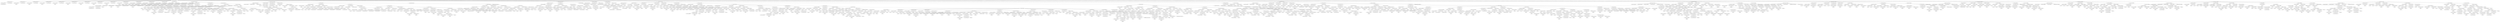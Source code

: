 strict digraph  {
<_ast.Store object at 0x10295c290>;
<_ast.Name object at 0xa20b024d0>;
<_ast.Str object at 0xa20b22dd0>;
<_ast.Assign object at 0xa20b16c90>;
<_ast.Name object at 0xa21b90c10>;
Store4980410;
<_ast.Str object at 0xa21b90bd0>;
<_ast.Assign object at 0xa20b02710>;
<_ast.Name object at 0xa21b9bed0>;
Store8656548;
<_ast.Str object at 0xa20aff0d0>;
<_ast.Assign object at 0xa21b9b490>;
<_ast.Name object at 0xa1a88b090>;
Store8511883;
<_ast.Str object at 0xa192f42d0>;
<_ast.Assign object at 0xa1a88be90>;
<_ast.Name object at 0xa192f4410>;
Store387382;
<_ast.Str object at 0xa192f43d0>;
<_ast.Assign object at 0xa192f4290>;
<_ast.Name object at 0xa192f4450>;
Store9144427;
<_ast.Str object at 0xa192f4510>;
<_ast.Assign object at 0xa192f4490>;
<_ast.Name object at 0xa192f4590>;
Store5360432;
<_ast.Str object at 0xa192f4550>;
<_ast.Assign object at 0xa192f44d0>;
<_ast.Name object at 0xa192f45d0>;
Store1942629;
<_ast.Str object at 0xa192f4690>;
<_ast.Assign object at 0xa192f4610>;
<_ast.Name object at 0xa192f4710>;
Store1870556;
<_ast.Str object at 0xa192f46d0>;
<_ast.Assign object at 0xa192f4650>;
<_ast.Name object at 0xa192f4790>;
Store1682813;
<_ast.Str object at 0xa192f4850>;
<_ast.Assign object at 0xa192f47d0>;
<_ast.Name object at 0xa192f48d0>;
Store3356676;
<_ast.Str object at 0xa192f4890>;
<_ast.Assign object at 0xa192f4810>;
<_ast.Name object at 0xa192f4910>;
Store9403491;
<_ast.Str object at 0xa192f49d0>;
<_ast.Assign object at 0xa192f4950>;
<_ast.Name object at 0xa192f4a50>;
Store3646830;
<_ast.Str object at 0xa192f4a10>;
<_ast.Assign object at 0xa192f4990>;
<_ast.Name object at 0xa192f4ad0>;
Store361199;
<_ast.Str object at 0xa192f4b90>;
<_ast.Assign object at 0xa192f4b10>;
<_ast.arg object at 0xa192f4bd0>;
<_ast.arg object at 0xa192f4c90>;
<_ast.arguments object at 0xa192f4c10>;
<_ast.Str object at 0xa192f4d10>;
<_ast.Expr object at 0xa192f4c50>;
<_ast.Load object at 0x10295c1d0>;
<_ast.Name object at 0xa192f4d50>;
<_ast.Num object at 0xa192f4dd0>;
<_ast.Index object at 0xa192f4e10>;
<_ast.Subscript object at 0xa192f4d90>;
Load2933761;
<_ast.Eq object at 0x102961a90>;
<_ast.Name object at 0xa192f4e90>;
Load24739;
<_ast.Compare object at 0xa192f4cd0>;
<_ast.Name object at 0xa192f4e50>;
Store4173527;
<_ast.NameConstant object at 0xa192f4f10>;
<_ast.Assign object at 0xa20b1fb10>;
<_ast.Name object at 0xa193ca890>;
Store4833644;
<_ast.NameConstant object at 0xa192f4ed0>;
<_ast.Assign object at 0xa1aee6550>;
<_ast.Name object at 0xa192f4f50>;
Store4402446;
<_ast.Num object at 0xa192f4050>;
<_ast.Assign object at 0xa192f4f90>;
<_ast.Name object at 0xa192f4310>;
Store7768150;
<_ast.NameConstant object at 0xa192f4a90>;
<_ast.Assign object at 0xa192f4fd0>;
<_ast.Name object at 0xa192f4350>;
Store3070674;
<_ast.NameConstant object at 0xa192f4750>;
<_ast.Assign object at 0xa192f4390>;
<_ast.Name object at 0xa192f4190>;
Store570196;
<_ast.Num object at 0xa192f4150>;
<_ast.Assign object at 0xa192f41d0>;
<_ast.If object at 0xa20b16f10>;
<_ast.Name object at 0xa19ba5dd0>;
Load7328608;
<_ast.Lt object at 0x102961c10>;
<_ast.Name object at 0xa19318750>;
Load6983328;
<_ast.Name object at 0xa19318790>;
Load9021687;
<_ast.Call object at 0xa19318850>;
<_ast.Compare object at 0xa192f40d0>;
<_ast.Name object at 0xa19318650>;
Load5769310;
<_ast.Name object at 0xa19318f90>;
Load4222675;
<_ast.Index object at 0xa19318090>;
<_ast.Subscript object at 0xa19318810>;
Load3353598;
<_ast.Name object at 0xa19318110>;
Load3619348;
<_ast.Compare object at 0xa19318710>;
Eq5236338;
<_ast.Name object at 0xa19318210>;
Load8562046;
<_ast.Name object at 0xa193181d0>;
Load3287885;
<_ast.Add object at 0x10295cc90>;
<_ast.Num object at 0xa19318310>;
<_ast.BinOp object at 0xa19318290>;
<_ast.Index object at 0xa19318150>;
<_ast.Subscript object at 0xa193180d0>;
Load4794302;
<_ast.Name object at 0xa21b7b550>;
Load7331945;
<_ast.Compare object at 0xa19318190>;
Eq6888305;
<_ast.Name object at 0xa19318390>;
Load9669039;
<_ast.Return object at 0xa19318250>;
<_ast.Name object at 0xa19318410>;
Store4486071;
<_ast.Num object at 0xa19318350>;
<_ast.AugAssign object at 0xa193182d0>;
Add9221639;
<_ast.If object at 0xa19318050>;
<_ast.And object at 0x10295ca90>;
<_ast.Name object at 0xa19318450>;
Load1149158;
<_ast.Name object at 0xa19318550>;
Load1954892;
<_ast.Name object at 0xa19318910>;
Load1565084;
<_ast.Call object at 0xa193184d0>;
<_ast.Sub object at 0x10295cd50>;
<_ast.Num object at 0xa19318950>;
<_ast.BinOp object at 0xa19318590>;
<_ast.Compare object at 0xa19318510>;
Lt9301706;
<_ast.Name object at 0xa19318ad0>;
Load9132239;
<_ast.Name object at 0xa19318b90>;
Load2565163;
<_ast.Num object at 0xa19318bd0>;
<_ast.BinOp object at 0xa19318b50>;
Add9379242;
<_ast.Index object at 0xa19318b10>;
<_ast.Subscript object at 0xa19318a90>;
Load9378141;
<_ast.Name object at 0xa19318c10>;
Load8342105;
<_ast.Compare object at 0xa19318a10>;
Eq7435916;
<_ast.BoolOp object at 0xa193183d0>;
<_ast.Name object at 0xa19318cd0>;
Load7003618;
<_ast.Name object at 0xa19318d50>;
Load411114;
<_ast.Index object at 0xa19318d10>;
<_ast.Subscript object at 0xa19318c90>;
Load3084321;
<_ast.LtE object at 0x102961cd0>;
<_ast.Name object at 0xa19318d90>;
Load4173663;
<_ast.Name object at 0xa19318e10>;
Load2690951;
<_ast.Name object at 0xa19318ed0>;
Load3669888;
<_ast.Num object at 0xa19318f10>;
<_ast.BinOp object at 0xa19318e90>;
Add8744787;
<_ast.Index object at 0xa19318e50>;
<_ast.Subscript object at 0xa19318dd0>;
Load2796426;
<_ast.Compare object at 0xa19318c50>;
LtE7473394;
<_ast.Name object at 0xa19318fd0>;
Load3672184;
<_ast.Return object at 0xa19318f50>;
<_ast.Name object at 0xa1654f190>;
Store1651598;
<_ast.Num object at 0xa1654f1d0>;
<_ast.AugAssign object at 0x103b19410>;
Add863116;
<_ast.If object at 0xa20b01790>;
<_ast.Name object at 0xa14fdd350>;
Load1578519;
<_ast.Name object at 0xa166cc350>;
Load4451260;
<_ast.Index object at 0xa166cc390>;
<_ast.Subscript object at 0xa14b3ff50>;
Load8589459;
<_ast.Name object at 0xa166c0190>;
Load1404368;
<_ast.Compare object at 0xa14b3fc10>;
Eq4002001;
<_ast.Name object at 0xa14b85490>;
Load8407938;
<_ast.Return object at 0x112ccc490>;
<_ast.Name object at 0xa18b2d890>;
Store6384281;
<_ast.Num object at 0xa18b2dd90>;
<_ast.AugAssign object at 0xa18b2de90>;
Add3837374;
<_ast.If object at 0xa14b3fbd0>;
<_ast.If object at 0xa19318490>;
<_ast.If object at 0xa193186d0>;
<_ast.While object at 0xa192f4110>;
<_ast.Name object at 0xa18b2d590>;
Load3691892;
<_ast.Return object at 0xa20b06110>;
<_ast.FunctionDef object at 0xa192f4b50>;
<_ast.arg object at 0xa18b2dfd0>;
<_ast.arg object at 0xa18b2d310>;
<_ast.arg object at 0xa18b2d390>;
<_ast.arguments object at 0xa18b2d990>;
<_ast.Global object at 0xa18b2da10>;
<_ast.Name object at 0xa169be510>;
Store6397970;
<_ast.Name object at 0xa169befd0>;
Load8753322;
<_ast.Num object at 0xa169bedd0>;
<_ast.Index object at 0xa169be490>;
<_ast.Subscript object at 0xa169bef10>;
Load416389;
<_ast.Assign object at 0xa18b2d690>;
<_ast.Name object at 0xa169beed0>;
Store4131721;
<_ast.Name object at 0xa169bec50>;
Load5292240;
<_ast.Name object at 0xa169be1d0>;
Load5230628;
<_ast.Index object at 0xa169be150>;
<_ast.Subscript object at 0xa169be210>;
Load9578015;
<_ast.Assign object at 0xa169beb50>;
<_ast.Name object at 0xa169be050>;
Load1588603;
<_ast.Name object at 0xa169bec90>;
Load1821456;
<_ast.Compare object at 0xa169be190>;
Eq5704351;
<_ast.Name object at 0xa169be3d0>;
Store5339004;
<_ast.Name object at 0xa169bed10>;
Load4537573;
<_ast.Num object at 0xa169be2d0>;
<_ast.Index object at 0xa169be350>;
<_ast.Subscript object at 0xa169bee10>;
Load2740079;
<_ast.Assign object at 0xa169bef90>;
<_ast.Name object at 0xa169bee50>;
Load4763201;
<_ast.Str object at 0xa169bec10>;
<_ast.Compare object at 0xa169beb90>;
Eq3220749;
<_ast.Name object at 0xa169be4d0>;
Load8466915;
<_ast.In object at 0x1029690d0>;
<_ast.Str object at 0xa169bef50>;
<_ast.Str object at 0xa169be250>;
<_ast.Str object at 0xa169be0d0>;
<_ast.Str object at 0xa169bebd0>;
<_ast.Str object at 0xa169bed50>;
<_ast.Str object at 0xa169be310>;
<_ast.Tuple object at 0xa169be390>;
Load3450698;
<_ast.Compare object at 0xa169be410>;
<_ast.BoolOp object at 0xa169becd0>;
And3729068;
<_ast.Name object at 0xa169be090>;
Store5407250;
<_ast.Num object at 0xa169bed90>;
<_ast.Assign object at 0xa20afff50>;
<_ast.NameConstant object at 0xa169be290>;
<_ast.Return object at 0xa169be450>;
<_ast.Name object at 0xa18b15b50>;
Load1681716;
<_ast.Str object at 0xa18b152d0>;
<_ast.Compare object at 0xa18b15050>;
Eq1766911;
<_ast.Name object at 0xa18b15710>;
Load7447968;
<_ast.NotIn object at 0x102969190>;
<_ast.Str object at 0xa18b15950>;
<_ast.Str object at 0xa18b15750>;
<_ast.Str object at 0xa18b15990>;
<_ast.Str object at 0xa18b15150>;
<_ast.Str object at 0xa18b15a10>;
<_ast.Str object at 0xa18b15350>;
<_ast.Tuple object at 0xa18b15f10>;
Load3279062;
<_ast.Compare object at 0xa18b158d0>;
<_ast.BoolOp object at 0xa18b15110>;
And774774;
<_ast.Name object at 0xa18b15450>;
Store9670816;
<_ast.Num object at 0xa18b15e90>;
<_ast.Assign object at 0xa18b153d0>;
<_ast.NameConstant object at 0xa18b157d0>;
<_ast.Return object at 0xa18b15b10>;
<_ast.Str object at 0xa18b15510>;
<_ast.Name object at 0xa18b15850>;
Load4375512;
<_ast.Str object at 0xa18b15810>;
<_ast.Compare object at 0xa18b15d10>;
LtE2560066;
LtE8272899;
<_ast.Name object at 0xa18b15390>;
Store3387054;
<_ast.Name object at 0xa18b15c50>;
Load4705908;
<_ast.Name object at 0xa18b15e50>;
Load9296074;
<_ast.Name object at 0xa18b15290>;
Load3983584;
<_ast.Call object at 0xa18b151d0>;
<_ast.Index object at 0xa18b15310>;
<_ast.Subscript object at 0xa18b15bd0>;
Load3913988;
<_ast.Assign object at 0xa18b15410>;
<_ast.Name object at 0xa18b15f90>;
Store2050691;
<_ast.Name object at 0xa18b15190>;
Load5927800;
<_ast.Name object at 0xa18b154d0>;
Load6557352;
<_ast.Call object at 0xa18b15210>;
<_ast.Assign object at 0xa18b15790>;
<_ast.Name object at 0xa18b15d50>;
Load4508224;
<_ast.Name object at 0xa18b15c90>;
Load1031851;
<_ast.Name object at 0xa18b15a50>;
Load4704452;
<_ast.Name object at 0xa18b15550>;
Load948475;
<_ast.BinOp object at 0xa18b15610>;
Add5507852;
<_ast.Slice object at 0xa18b15b90>;
<_ast.Subscript object at 0xa18b156d0>;
Load3095017;
<_ast.Name object at 0xa18b15650>;
Load8213718;
<_ast.Compare object at 0xa18b150d0>;
Eq9228245;
<_ast.Name object at 0xa18b15f50>;
Store1211437;
<_ast.Name object at 0xa18b15490>;
Load6406921;
<_ast.Assign object at 0xa18b15d90>;
<_ast.NameConstant object at 0xa18b15910>;
<_ast.Return object at 0xa18b15590>;
<_ast.If object at 0xa18b15fd0>;
<_ast.Name object at 0xa18b15cd0>;
Load9252917;
<_ast.Name object at 0xa18b15e10>;
Load7005662;
<_ast.Compare object at 0xa18b15690>;
Eq354525;
<_ast.Name object at 0xa18b15250>;
Store2314992;
<_ast.Num object at 0xa18b15a90>;
<_ast.Assign object at 0xa18b15c10>;
<_ast.NameConstant object at 0xa18b155d0>;
<_ast.Return object at 0xa18b15090>;
<_ast.If object at 0xa18b15dd0>;
<_ast.If object at 0xa18b15890>;
<_ast.If object at 0xa18b15ad0>;
<_ast.If object at 0xa169be110>;
<_ast.Name object at 0xa16918650>;
Load5872200;
<_ast.Name object at 0xa169184d0>;
Load2250641;
<_ast.Compare object at 0xa169180d0>;
Eq2726236;
<_ast.Name object at 0xa16918790>;
Load7795247;
<_ast.Name object at 0xa16918150>;
Load9652370;
<_ast.Name object at 0xa16918190>;
Load8604488;
<_ast.Call object at 0xa169182d0>;
<_ast.BoolOp object at 0x1130df610>;
And3350394;
<_ast.Name object at 0xa16918490>;
Store1916817;
<_ast.Num object at 0xa16918390>;
<_ast.Assign object at 0xa169185d0>;
<_ast.NameConstant object at 0xa16918310>;
<_ast.Return object at 0xa16918590>;
<_ast.Or object at 0x10295cb50>;
<_ast.Name object at 0xa16918050>;
Load7352910;
<_ast.Name object at 0xa16918750>;
Load8393504;
<_ast.Compare object at 0xa169183d0>;
Eq8145283;
<_ast.Name object at 0xa16918510>;
Load8787722;
<_ast.Name object at 0xa16918290>;
Load8005531;
<_ast.Compare object at 0xa16918110>;
Eq8513754;
<_ast.BoolOp object at 0xa16918450>;
<_ast.Name object at 0xa169181d0>;
Store4753276;
<_ast.Num object at 0xa16918550>;
<_ast.Assign object at 0xa16918710>;
<_ast.NameConstant object at 0xa16918350>;
<_ast.Return object at 0xa169187d0>;
<_ast.If object at 0xa16918210>;
<_ast.If object at 0xa18b159d0>;
<_ast.If object at 0xa169bee90>;
<_ast.NameConstant object at 0xa169186d0>;
<_ast.Return object at 0xa16918250>;
<_ast.FunctionDef object at 0xa20b39b90>;
<_ast.arg object at 0xa334302d0>;
<_ast.arguments object at 0xa16918610>;
<_ast.Name object at 0xa33430110>;
Load4177377;
<_ast.Name object at 0xa33430c90>;
Load3430042;
<_ast.Attribute object at 0xa33430d90>;
Load2327030;
<_ast.Name object at 0xa334307d0>;
Load3969468;
<_ast.Name object at 0xa33430ad0>;
Load5917907;
<_ast.BinOp object at 0xa33430850>;
Add1645558;
<_ast.Call object at 0xa334301d0>;
<_ast.Name object at 0xa33430cd0>;
Store2124282;
<_ast.Str object at 0xa33430510>;
<_ast.Str object at 0xa33430290>;
<_ast.Str object at 0xa33430ed0>;
<_ast.Tuple object at 0xa33430a90>;
Load6923690;
<_ast.comprehension object at 0xa334308d0>;
<_ast.ListComp object at 0xa33430bd0>;
<_ast.Call object at 0xa33430f90>;
<_ast.Name object at 0xa193187d0>;
Store6458267;
<_ast.Name object at 0xa19318990>;
Load1941989;
<_ast.Num object at 0xa19318890>;
<_ast.Slice object at 0xa193189d0>;
<_ast.Subscript object at 0xa19318a50>;
Load423626;
<_ast.Assign object at 0xa20b39190>;
<_ast.Name object at 0xa193185d0>;
Store9865996;
<_ast.Name object at 0xa192f4250>;
Load8567604;
<_ast.Num object at 0xa193abf50>;
<_ast.Slice object at 0xa192f4210>;
<_ast.Subscript object at 0xa19318690>;
Load783546;
<_ast.Assign object at 0xa193188d0>;
<_ast.If object at 0xa33430310>;
<_ast.Not object at 0x1029617d0>;
<_ast.Name object at 0xa203d8750>;
Load3279014;
<_ast.Attribute object at 0xa203d8890>;
Load9265448;
<_ast.Str object at 0xa203d8810>;
<_ast.Call object at 0xa203d87d0>;
<_ast.UnaryOp object at 0xa203d8910>;
<_ast.Name object at 0xa203d8650>;
Load3740921;
<_ast.USub object at 0x102961950>;
<_ast.Num object at 0xa203d8690>;
<_ast.UnaryOp object at 0xa203d85d0>;
<_ast.Slice object at 0xa203d8710>;
<_ast.Subscript object at 0xa203d8790>;
Load9114850;
<_ast.Return object at 0xa203d86d0>;
<_ast.If object at 0xa203d8850>;
<_ast.Name object at 0xa203d84d0>;
Load5091954;
<_ast.Num object at 0xa203d8510>;
<_ast.UnaryOp object at 0xa203d8450>;
USub2273659;
<_ast.Slice object at 0xa203d8590>;
<_ast.Subscript object at 0xa203d8610>;
Load9845722;
<_ast.Return object at 0xa203d8550>;
<_ast.FunctionDef object at 0xa16918810>;
<_ast.Name object at 0xa203d8490>;
Store8247123;
<_ast.Dict object at 0xa203d8310>;
<_ast.Assign object at 0xa203d8390>;
<_ast.Name object at 0xa203d8290>;
Store9146139;
<_ast.List object at 0xa203d8350>;
Load7822192;
<_ast.Assign object at 0xa203d8410>;
<_ast.arg object at 0xa203d8190>;
<_ast.arg object at 0xa203d8250>;
<_ast.arguments object at 0xa203d82d0>;
<_ast.Str object at 0xa203d8090>;
<_ast.Expr object at 0xa203d81d0>;
<_ast.Name object at 0xa203d80d0>;
Load486584;
<_ast.Name object at 0xa203d8d90>;
Load5387457;
<_ast.Attribute object at 0xa203d8d50>;
Load9835602;
<_ast.Call object at 0xa203d8d10>;
<_ast.Compare object at 0xa203d8050>;
In6989360;
<_ast.Name object at 0xa203d8e50>;
Load5755163;
<_ast.Name object at 0xa203d8ed0>;
Load5146486;
<_ast.Index object at 0xa203d8e90>;
<_ast.Subscript object at 0xa203d8e10>;
Load9911384;
<_ast.Return object at 0xa203d8dd0>;
<_ast.If object at 0xa203d8150>;
<_ast.Name object at 0xa203d8f50>;
Store4072273;
<_ast.List object at 0xa203d8f90>;
Load6807867;
<_ast.Assign object at 0xa203d8f10>;
<_ast.Name object at 0xa203f3050>;
Store1755706;
<_ast.Num object at 0xa203f3090>;
<_ast.Assign object at 0xa203d8fd0>;
<_ast.Name object at 0xa203f3110>;
Store964642;
<_ast.Name object at 0xa203f3190>;
Load4031855;
<_ast.Name object at 0xa203f31d0>;
Load2416234;
<_ast.Call object at 0xa203f3150>;
<_ast.Assign object at 0xa203f30d0>;
<_ast.Name object at 0xa203f32d0>;
Load3525144;
<_ast.Name object at 0xa203f3310>;
Load5767590;
<_ast.Compare object at 0xa203f3290>;
Lt5291253;
<_ast.Name object at 0xa203f3390>;
Store3641940;
<_ast.Name object at 0xa203f3410>;
Load8599431;
<_ast.Name object at 0xa203f3490>;
Load1335732;
<_ast.Index object at 0xa203f3450>;
<_ast.Subscript object at 0xa203f33d0>;
Load9757445;
<_ast.Assign object at 0xa203f3350>;
<_ast.Name object at 0xa203f3550>;
Load9985328;
<_ast.Name object at 0xa203f3590>;
Load8151689;
<_ast.Compare object at 0xa203f3510>;
Eq5894374;
<_ast.Name object at 0xa203f3610>;
Store1846866;
<_ast.Name object at 0xa203f36d0>;
Load4501550;
<_ast.Attribute object at 0xa203f3690>;
Load1532762;
<_ast.Name object at 0xa203f3710>;
Load2036439;
<_ast.Name object at 0xa203f3750>;
Load8529386;
<_ast.Call object at 0xa203f3650>;
<_ast.Assign object at 0xa203f35d0>;
<_ast.Name object at 0xa203f3810>;
Load4771460;
<_ast.Num object at 0xa203f38d0>;
<_ast.UnaryOp object at 0xa203f3850>;
USub1577950;
<_ast.Compare object at 0xa203f37d0>;
Eq509922;
<_ast.Name object at 0xa203f3990>;
Load4099786;
<_ast.Str object at 0xa203f3a90>;
<_ast.Name object at 0xa203f3ad0>;
Load5359917;
<_ast.BinOp object at 0xa203f3a50>;
Add1557509;
<_ast.Str object at 0xa203f3b10>;
<_ast.BinOp object at 0xa203f3a10>;
Add860492;
<_ast.Name object at 0xa203f3b50>;
Load4735295;
<_ast.BinOp object at 0xa203f39d0>;
Add5257910;
<_ast.Call object at 0xa203f3950>;
<_ast.Raise object at 0xa203f3910>;
<_ast.If object at 0xa203f3790>;
<_ast.Name object at 0xa203f3c50>;
Load1283750;
<_ast.Name object at 0xa203f3d10>;
Load2432446;
<_ast.Num object at 0xa203f3d50>;
<_ast.BinOp object at 0xa203f3cd0>;
Sub7331997;
<_ast.Index object at 0xa203f3c90>;
<_ast.Subscript object at 0xa203f3c10>;
Load5089306;
<_ast.Name object at 0xa203f3d90>;
Load8393402;
<_ast.Compare object at 0xa203f3bd0>;
Eq1729476;
<_ast.Name object at 0xa203f3e10>;
Store8294655;
<_ast.Name object at 0xa203f3ed0>;
Load4623648;
<_ast.Attribute object at 0xa203f3e90>;
Load3744238;
<_ast.Name object at 0xa203f3f10>;
Load3933935;
<_ast.Name object at 0xa203f3f90>;
Load19691;
<_ast.Num object at 0xa203f3fd0>;
<_ast.BinOp object at 0xa203f3f50>;
Add1188563;
<_ast.Call object at 0xa203f3e50>;
<_ast.Assign object at 0xa203f3dd0>;
<_ast.Name object at 0xa203c8110>;
Load4790896;
<_ast.Num object at 0xa203c8190>;
<_ast.UnaryOp object at 0xa203c8150>;
USub1458696;
<_ast.Compare object at 0xa203c8090>;
Eq7331173;
<_ast.Name object at 0xa203c8250>;
Load7166775;
<_ast.Str object at 0xa203c8350>;
<_ast.Name object at 0xa203c8390>;
Load4304309;
<_ast.BinOp object at 0xa203c8310>;
Add5935614;
<_ast.Str object at 0xa203c83d0>;
<_ast.BinOp object at 0xa203c82d0>;
Add8222461;
<_ast.Name object at 0xa203c8410>;
Load1688007;
<_ast.BinOp object at 0xa203c8290>;
Add6271977;
<_ast.Call object at 0xa203c8210>;
<_ast.Raise object at 0xa203c81d0>;
<_ast.If object at 0xa203c8050>;
<_ast.While object at 0xa203f3b90>;
<_ast.Name object at 0xa203c8510>;
Load3788298;
<_ast.Attribute object at 0xa203c84d0>;
Load2501510;
<_ast.Name object at 0xa203c8590>;
Load5415282;
<_ast.Name object at 0xa203c8610>;
Load2185534;
<_ast.Name object at 0xa203c8690>;
Load7693977;
<_ast.Num object at 0xa203c86d0>;
<_ast.BinOp object at 0xa203c8650>;
Add7645271;
<_ast.Slice object at 0xa203c85d0>;
<_ast.Subscript object at 0xa203c8550>;
Load1947388;
<_ast.Call object at 0xa203c8490>;
<_ast.Expr object at 0xa203c8450>;
<_ast.Name object at 0xa203c8750>;
Store4252953;
<_ast.Name object at 0xa203c87d0>;
Load7526143;
<_ast.Num object at 0xa203c8810>;
<_ast.BinOp object at 0xa203c8790>;
Add9846562;
<_ast.Assign object at 0xa203c8710>;
<_ast.Name object at 0xa203c88d0>;
Load3510220;
<_ast.Name object at 0xa203c8910>;
Load9183503;
<_ast.Compare object at 0xa203c8890>;
Eq5552330;
<_ast.Name object at 0xa203c8a10>;
Load1057644;
<_ast.Attribute object at 0xa203c89d0>;
Load1190274;
<_ast.Name object at 0xa203c8a50>;
Load8405684;
<_ast.Call object at 0xa203c8990>;
<_ast.Expr object at 0xa203c8950>;
<_ast.Name object at 0xa203c8ad0>;
Store3041424;
<_ast.Num object at 0xa203c8b10>;
<_ast.AugAssign object at 0xa203c8a90>;
Add9745149;
<_ast.Name object at 0xa203c8bd0>;
Load1423565;
<_ast.Name object at 0xa203c8c10>;
Load7649170;
<_ast.Compare object at 0xa203c8b90>;
Eq9836666;
<_ast.Name object at 0xa203c8cd0>;
Load2134818;
<_ast.Name object at 0xa203c8d50>;
Load5954110;
<_ast.Num object at 0xa203c8d90>;
<_ast.BinOp object at 0xa203c8d10>;
Sub5986271;
<_ast.Compare object at 0xa203c8c90>;
Lt5596012;
<_ast.Name object at 0xa203c8e90>;
Load433732;
<_ast.Attribute object at 0xa203c8e50>;
Load9713561;
<_ast.Name object at 0xa203c8f10>;
Load8213570;
<_ast.Name object at 0xa203c8f90>;
Load8781892;
<_ast.Name object at 0xa1aee6490>;
Load2068815;
<_ast.Num object at 0xa203ee050>;
<_ast.BinOp object at 0xa203c8fd0>;
Add4139740;
<_ast.Slice object at 0xa203c8f50>;
<_ast.Subscript object at 0xa203c8ed0>;
Load3838760;
<_ast.Call object at 0xa203c8e10>;
<_ast.Expr object at 0xa203c8dd0>;
<_ast.Name object at 0xa203ee0d0>;
Store7272271;
<_ast.Num object at 0xa203ee110>;
<_ast.AugAssign object at 0xa203ee090>;
Add764043;
<_ast.Name object at 0xa203ee210>;
Load5307201;
<_ast.Str object at 0xa203ee290>;
<_ast.Name object at 0xa203ee2d0>;
Load3003945;
<_ast.BinOp object at 0xa203ee250>;
Add239731;
<_ast.Call object at 0xa203ee1d0>;
<_ast.Raise object at 0xa203ee190>;
<_ast.If object at 0xa203c8c50>;
<_ast.Name object at 0xa203ee390>;
Load2990929;
<_ast.Name object at 0xa203ee410>;
Load3030095;
<_ast.Name object at 0xa203ee450>;
Load6386178;
<_ast.Compare object at 0xa203ee3d0>;
Eq9444682;
<_ast.BoolOp object at 0xa203ee350>;
And3191042;
<_ast.Name object at 0xa203ee510>;
Store5278206;
<_ast.Name object at 0xa203ee550>;
Load2148670;
<_ast.Assign object at 0xa203ee4d0>;
<_ast.Name object at 0xa203ee5d0>;
Store4737588;
<_ast.Name object at 0xa203ee6d0>;
Load3276659;
<_ast.Num object at 0xa203ee710>;
<_ast.BinOp object at 0xa203ee650>;
Add2860960;
<_ast.Assign object at 0xa203ee590>;
<_ast.Name object at 0xa203ee790>;
Store1892856;
<_ast.Num object at 0xa203ee7d0>;
<_ast.Assign object at 0xa203ee750>;
<_ast.Name object at 0xa203ee890>;
Load359241;
<_ast.Gt object at 0x102961d90>;
<_ast.Num object at 0xa203ee8d0>;
<_ast.Compare object at 0xa203ee850>;
<_ast.Name object at 0xa203ee950>;
Store1558262;
<_ast.Name object at 0xa203ee9d0>;
Load8843584;
<_ast.Name object at 0xa203eea90>;
Load1072573;
<_ast.Index object at 0xa203eea50>;
<_ast.Subscript object at 0xa203ee990>;
Load8023009;
<_ast.Assign object at 0xa203ee910>;
<_ast.Name object at 0xa203eeb90>;
Load5136248;
<_ast.Name object at 0xa203eebd0>;
Load9914762;
<_ast.Compare object at 0xa203eeb50>;
Eq8330194;
<_ast.Name object at 0xa203eec50>;
Store4001126;
<_ast.Name object at 0xa203eec90>;
Load9018654;
<_ast.AugAssign object at 0xa203eec10>;
Add7800128;
<_ast.Name object at 0xa203eed10>;
Store5850163;
<_ast.Name object at 0xa203eed90>;
Load4190717;
<_ast.Name object at 0xa203eee50>;
Load1689809;
<_ast.Num object at 0xa203eee90>;
<_ast.BinOp object at 0xa203eee10>;
Add6953718;
<_ast.Index object at 0xa203eedd0>;
<_ast.Subscript object at 0xa203eed50>;
Load8952478;
<_ast.AugAssign object at 0xa203eecd0>;
Add2335458;
<_ast.Name object at 0xa203eef50>;
Store7550629;
<_ast.Num object at 0xa203eef90>;
<_ast.AugAssign object at 0xa203eeed0>;
Add2613661;
<_ast.Continue object at 0xa203eefd0>;
<_ast.If object at 0xa203eeb10>;
<_ast.Name object at 0xa20b01d50>;
Load6297854;
<_ast.Name object at 0xa20b01910>;
Load7174981;
<_ast.Compare object at 0xa203eea10>;
Eq9912643;
<_ast.Name object at 0xa21cc6610>;
Store8577670;
<_ast.Num object at 0xa21cc6110>;
<_ast.AugAssign object at 0xa21cc62d0>;
Add3525926;
<_ast.Name object at 0xa21cc6f10>;
Load4665333;
<_ast.Name object at 0xa21cc6ed0>;
Load863801;
<_ast.Compare object at 0xa21cc6f50>;
Eq7224272;
<_ast.Name object at 0xa21cc6e50>;
Store1747184;
<_ast.Num object at 0xa21cc6e10>;
<_ast.AugAssign object at 0xa21cc6e90>;
Sub3840212;
<_ast.If object at 0xa21cc6fd0>;
<_ast.If object at 0xa203ee610>;
<_ast.Name object at 0xa21cc6d90>;
Store9857505;
<_ast.Name object at 0xa21cc6d10>;
Load9799037;
<_ast.AugAssign object at 0xa21cc6dd0>;
Add7552448;
<_ast.Name object at 0xa21cc6c90>;
Store5864676;
<_ast.Num object at 0xa21cc6c50>;
<_ast.AugAssign object at 0xa21cc6cd0>;
Add903926;
<_ast.While object at 0xa203ee810>;
<_ast.Name object at 0xa21cc6ad0>;
Load2553496;
<_ast.Attribute object at 0xa21cc6b10>;
Load7440685;
<_ast.Name object at 0xa21cc6a90>;
Load8028240;
<_ast.Call object at 0xa21cc6bd0>;
<_ast.Expr object at 0xa21cc6c10>;
<_ast.Name object at 0xa21cc69d0>;
Store9265434;
<_ast.Name object at 0xa21cc6990>;
Load9847565;
<_ast.Assign object at 0xa21cc6a50>;
<_ast.Name object at 0xa21cc6910>;
Store6331399;
<_ast.Name object at 0xa21cc6890>;
Load7311733;
<_ast.Name object at 0xa21cc6850>;
Load2856449;
<_ast.Call object at 0xa21cc68d0>;
<_ast.Assign object at 0xa21cc6950>;
<_ast.Name object at 0xa21cc6750>;
Load9189308;
<_ast.Name object at 0xa21cc6650>;
Load4803458;
<_ast.Attribute object at 0xa21cc6690>;
Load6808345;
<_ast.Call object at 0xa21cc66d0>;
<_ast.Compare object at 0xa21cc67d0>;
NotIn6313838;
<_ast.Name object at 0xa21cc6550>;
Load1308935;
<_ast.Name object at 0xa21cc64d0>;
Load7414718;
<_ast.Index object at 0xa21cc6510>;
<_ast.Subscript object at 0xa21cc6590>;
Store7792805;
<_ast.List object at 0xa21cc6490>;
Load7814175;
<_ast.Assign object at 0xa21cc65d0>;
<_ast.Name object at 0xa21cc6390>;
Load4411768;
<_ast.Num object at 0xa21cc6250>;
<_ast.Index object at 0xa21cc6290>;
<_ast.Subscript object at 0xa21cc63d0>;
Load9836363;
<_ast.NotEq object at 0x102961b50>;
<_ast.Name object at 0xa21cc6210>;
Load4500966;
<_ast.Compare object at 0xa21cc6410>;
<_ast.Name object at 0xa21cc6150>;
Store3086017;
<_ast.Name object at 0xa21cc6b90>;
Load5635441;
<_ast.Attribute object at 0xa21cc6050>;
Load6468963;
<_ast.Name object at 0xa21cc6d50>;
Load1211290;
<_ast.Call object at 0xa21cc6090>;
<_ast.Name object at 0xa21cc6710>;
Load1662981;
<_ast.Name object at 0xa21cb0610>;
Load6008405;
<_ast.Index object at 0xa193b35d0>;
<_ast.Subscript object at 0xa21cc6b50>;
Load7813150;
<_ast.Attribute object at 0xa21cc6a10>;
Load7632625;
<_ast.Name object at 0xa21cb0250>;
Load3401153;
<_ast.Name object at 0xa21cb01d0>;
Load1295759;
<_ast.NameConstant object at 0xa21cb0fd0>;
<_ast.Call object at 0xa21cb0210>;
<_ast.Call object at 0xa21cc6f90>;
<_ast.Expr object at 0xa21cc60d0>;
<_ast.For object at 0xa21cc6190>;
<_ast.Name object at 0xa21cb0e90>;
Load229906;
<_ast.Name object at 0xa21cb0dd0>;
Load2824354;
<_ast.Index object at 0xa21cb0e50>;
<_ast.Subscript object at 0xa21cb0ed0>;
Load7310293;
<_ast.Attribute object at 0xa21cb0f10>;
Load3656477;
<_ast.Name object at 0xa21cb0d50>;
Load6568997;
<_ast.Name object at 0xa21cb0d10>;
Load7131771;
<_ast.NameConstant object at 0xa21cb0cd0>;
<_ast.Call object at 0xa21cb0d90>;
<_ast.Call object at 0xa21cb0f50>;
<_ast.Expr object at 0xa21cb0f90>;
<_ast.If object at 0xa21cc6450>;
<_ast.If object at 0xa21cc6810>;
<_ast.Name object at 0xa21cb0bd0>;
Load5167565;
<_ast.Attribute object at 0xa21cb0c10>;
Load8589192;
<_ast.Name object at 0xa21cb0b90>;
Load6046657;
<_ast.Call object at 0xa21cb0c50>;
<_ast.Expr object at 0xa21cb0c90>;
<_ast.Name object at 0xa21cb0b10>;
Store138267;
<_ast.Num object at 0xa21cb0ad0>;
<_ast.AugAssign object at 0xa21cb0b50>;
Add1097169;
<_ast.If object at 0xa203ee310>;
<_ast.If object at 0xa203c8b50>;
<_ast.If object at 0xa203c8850>;
<_ast.If object at 0xa203f34d0>;
<_ast.Name object at 0xa21cb09d0>;
Load8622761;
<_ast.Name object at 0xa21cb0990>;
Load1143604;
<_ast.Compare object at 0xa21cb0a50>;
Lt1130703;
<_ast.Name object at 0xa21cb0850>;
Load9161033;
<_ast.Name object at 0xa21cb07d0>;
Load6422548;
<_ast.Index object at 0xa21cb0810>;
<_ast.Subscript object at 0xa21cb0890>;
Load7057448;
<_ast.Name object at 0xa21cb0790>;
Load1695696;
<_ast.Compare object at 0xa21cb0910>;
Eq4729009;
<_ast.Name object at 0xa21cb06d0>;
Load3885345;
<_ast.Num object at 0xa21cb05d0>;
<_ast.UnaryOp object at 0xa21cb0650>;
USub3964970;
<_ast.Index object at 0xa21cb0690>;
<_ast.Subscript object at 0xa21cb0710>;
Store1708652;
<_ast.Name object at 0xa21cb0510>;
Load7480012;
<_ast.Num object at 0xa21cb0410>;
<_ast.UnaryOp object at 0xa21cb0450>;
USub5169397;
<_ast.Index object at 0xa21cb0490>;
<_ast.Subscript object at 0xa21cb0550>;
Load4374713;
<_ast.Name object at 0xa21cb03d0>;
Load3595827;
<_ast.Tuple object at 0xa21cb0590>;
Load1015597;
<_ast.Assign object at 0xa21cb0750>;
<_ast.Name object at 0xa21cb0350>;
Store3086406;
<_ast.Num object at 0xa21cb0310>;
<_ast.AugAssign object at 0xa21cb0390>;
Add4792321;
<_ast.Name object at 0xa21cb0150>;
Load878982;
<_ast.Name object at 0xa21cb00d0>;
Load5080291;
<_ast.Index object at 0xa21cb0110>;
<_ast.Subscript object at 0xa21cb0190>;
Load4017045;
<_ast.Name object at 0xa21cb0090>;
Load4050600;
<_ast.Compare object at 0xa21cb0290>;
Eq8762422;
<_ast.Name object at 0xa21cb0a10>;
Load5207964;
<_ast.Num object at 0xa21cbefd0>;
<_ast.UnaryOp object at 0xa21cbe890>;
USub4606392;
<_ast.Index object at 0xa21cbec90>;
<_ast.Subscript object at 0xa21cb0e10>;
Store6396227;
<_ast.Name object at 0xa21cbee90>;
Load1458032;
<_ast.Num object at 0xa21cbed90>;
<_ast.UnaryOp object at 0xa21cbedd0>;
USub6392868;
<_ast.Index object at 0xa21cbee50>;
<_ast.Subscript object at 0xa21cbef50>;
Load3715072;
<_ast.Name object at 0xa21cbed10>;
Load5266139;
<_ast.Tuple object at 0xa21cbef90>;
Load4720502;
<_ast.Assign object at 0xa21cb0050>;
<_ast.Name object at 0xa21cbec50>;
Store1057665;
<_ast.Num object at 0xa21cbec10>;
<_ast.AugAssign object at 0xa21cbecd0>;
Add2465902;
<_ast.Name object at 0xa21cbeb10>;
Load6174070;
<_ast.Name object at 0xa21cbea90>;
Load6113492;
<_ast.Index object at 0xa21cbead0>;
<_ast.Subscript object at 0xa21cbeb50>;
Load8289782;
<_ast.Name object at 0xa21cbea50>;
Load8761117;
<_ast.Compare object at 0xa21cbeb90>;
Eq8126647;
<_ast.Name object at 0xa21cbe910>;
Load859568;
<_ast.Attribute object at 0xa21cbe950>;
Load3081349;
<_ast.Name object at 0xa21cbe810>;
Load5094262;
<_ast.Num object at 0xa21cbe750>;
<_ast.UnaryOp object at 0xa21cbe790>;
USub1573986;
<_ast.Index object at 0xa21cbe7d0>;
<_ast.Subscript object at 0xa21cbe850>;
Load2844;
<_ast.Name object at 0xa21cbe710>;
Load2736814;
<_ast.Tuple object at 0xa21cbe8d0>;
Load4797616;
<_ast.Call object at 0xa21cbe990>;
<_ast.Expr object at 0xa21cbe9d0>;
<_ast.Name object at 0xa21cbe650>;
Load8746581;
<_ast.Num object at 0xa21cbe590>;
<_ast.UnaryOp object at 0xa21cbe5d0>;
USub3384018;
<_ast.Index object at 0xa21cbe610>;
<_ast.Subscript object at 0xa21cbe690>;
Store5266428;
<_ast.Name object at 0xa21cbe450>;
Load5891007;
<_ast.Num object at 0xa21cbe390>;
<_ast.UnaryOp object at 0xa21cbe3d0>;
USub2798992;
<_ast.Index object at 0xa21cbe410>;
<_ast.Subscript object at 0xa21cbe4d0>;
Load5199810;
<_ast.NameConstant object at 0xa21cbe350>;
<_ast.Tuple object at 0xa21cbe550>;
Load3355352;
<_ast.Assign object at 0xa21cbe6d0>;
<_ast.Name object at 0xa21cbe290>;
Store5593942;
<_ast.Num object at 0xa21cbe250>;
<_ast.AugAssign object at 0xa21cbe310>;
Add9974746;
<_ast.Name object at 0xa21cbe190>;
Load9448837;
<_ast.Num object at 0xa21cbe0d0>;
<_ast.UnaryOp object at 0xa21cbe110>;
USub6996541;
<_ast.Index object at 0xa21cbe150>;
<_ast.Subscript object at 0xa21cbe1d0>;
Store2177607;
<_ast.Name object at 0xa21cbee10>;
Load1176167;
<_ast.Num object at 0xa21cbe510>;
<_ast.UnaryOp object at 0xa21cbed50>;
USub7913955;
<_ast.Index object at 0xa21cbeed0>;
<_ast.Subscript object at 0xa21cbe050>;
Load6258198;
<_ast.NameConstant object at 0xa21cbe2d0>;
<_ast.Tuple object at 0xa21cbe090>;
Load1609127;
<_ast.Assign object at 0xa21cbe210>;
<_ast.If object at 0xa21cbebd0>;
<_ast.If object at 0xa21cb02d0>;
<_ast.If object at 0xa21cb0950>;
<_ast.Name object at 0xa1b077650>;
Load7715074;
<_ast.Num object at 0xa21ce8f90>;
<_ast.UnaryOp object at 0xa21ce8fd0>;
USub6322430;
<_ast.Index object at 0xa1a688250>;
<_ast.Subscript object at 0xa21cbea10>;
Store3242203;
<_ast.Name object at 0xa21ce8e90>;
Load1276160;
<_ast.Num object at 0xa21ce8dd0>;
<_ast.UnaryOp object at 0xa21ce8e10>;
USub6975072;
<_ast.Index object at 0xa21ce8e50>;
<_ast.Subscript object at 0xa21ce8ed0>;
Load8025027;
<_ast.NameConstant object at 0xa21ce8d90>;
<_ast.Tuple object at 0xa21ce8f10>;
Load6215027;
<_ast.Assign object at 0xa21cbef10>;
<_ast.If object at 0xa21cb0a90>;
<_ast.While object at 0xa203f3210>;
<_ast.Name object at 0xa21ce8cd0>;
Load8570867;
<_ast.Name object at 0xa21ce8c50>;
Load9905354;
<_ast.Index object at 0xa21ce8c90>;
<_ast.Subscript object at 0xa21ce8d10>;
Store1753782;
<_ast.Name object at 0xa21ce8bd0>;
Load7066794;
<_ast.Assign object at 0xa21ce8d50>;
<_ast.Name object at 0xa21ce8b50>;
Load2726337;
<_ast.Return object at 0xa21ce8b90>;
<_ast.FunctionDef object at 0xa203d8210>;
<_ast.arg object at 0xa21ce8a90>;
<_ast.arg object at 0xa21ce8a50>;
<_ast.arg object at 0xa21ce89d0>;
<_ast.arguments object at 0xa21ce8ad0>;
<_ast.Name object at 0xa21ce8950>;
Store309694;
<_ast.Name object at 0xa21ce8890>;
Load7639712;
<_ast.Name object at 0xa21ce8850>;
Load1928248;
<_ast.Call object at 0xa21ce88d0>;
<_ast.Num object at 0xa21ce8810>;
<_ast.BinOp object at 0xa21ce8910>;
Sub5856840;
<_ast.Assign object at 0xa21ce8990>;
<_ast.Name object at 0xa21ce8790>;
Store4275425;
<_ast.Name object at 0xa21ce86d0>;
Load6831028;
<_ast.Name object at 0xa21ce8690>;
Load9684745;
<_ast.Call object at 0xa21ce8750>;
<_ast.Assign object at 0xa21ce87d0>;
<_ast.Global object at 0xa21ce8650>;
<_ast.Name object at 0xa21ce8590>;
Store4361109;
<_ast.Name object at 0xa21ce8550>;
Load9175817;
<_ast.Assign object at 0xa21ce8610>;
<_ast.Name object at 0xa21ce84d0>;
Store9531688;
<_ast.Name object at 0xa21ce8450>;
Load346816;
<_ast.Name object at 0xa21ce83d0>;
Load6139663;
<_ast.Num object at 0xa21ce8390>;
<_ast.BinOp object at 0xa21ce8410>;
Add5458563;
<_ast.Call object at 0xa21ce8490>;
<_ast.Name object at 0xa21ce82d0>;
Load1095033;
<_ast.Name object at 0xa21ce8290>;
Load6638552;
<_ast.Compare object at 0xa21ce8310>;
Eq9339699;
<_ast.Name object at 0xa21ce81d0>;
Load9493439;
<_ast.Name object at 0xa21ce8110>;
Load2853634;
<_ast.Num object at 0xa21ce8090>;
<_ast.Index object at 0xa21ce80d0>;
<_ast.Subscript object at 0xa21ce8150>;
Load5118011;
<_ast.Name object at 0xa21ce8c10>;
Store6492680;
<_ast.Name object at 0xa21cc3c10>;
Load2110012;
<_ast.Name object at 0xa21cc3090>;
Load8040988;
<_ast.Slice object at 0xa21cc3050>;
<_ast.Subscript object at 0xa193dc750>;
Load1674312;
<_ast.comprehension object at 0xa21ce8050>;
<_ast.ListComp object at 0xa21ce8190>;
<_ast.Call object at 0xa21ce8210>;
<_ast.Return object at 0xa21ce8250>;
<_ast.If object at 0xa21ce8350>;
<_ast.Name object at 0xa21cc3150>;
Store5414839;
<_ast.Name object at 0xa21cc3190>;
Store9657358;
<_ast.Tuple object at 0xa21cc3110>;
Store1028075;
<_ast.Name object at 0xa21cc3210>;
Load5035607;
<_ast.Name object at 0xa21cc32d0>;
Load857816;
<_ast.Index object at 0xa21cc3250>;
<_ast.Subscript object at 0xa21cc31d0>;
Load3293575;
<_ast.Assign object at 0xa21cc30d0>;
<_ast.Name object at 0xa21cc3390>;
Load296543;
<_ast.Name object at 0xa21cc3410>;
Load8678139;
<_ast.Name object at 0xa21cc3450>;
Load4702304;
<_ast.Compare object at 0xa21cc33d0>;
Lt1705122;
<_ast.Name object at 0xa21cc34d0>;
Load7647145;
<_ast.Name object at 0xa21cc3510>;
Load1619565;
<_ast.Name object at 0xa21cc3590>;
Load8167756;
<_ast.Name object at 0xa21cc3650>;
Load2563465;
<_ast.Num object at 0xa21cc3690>;
<_ast.BinOp object at 0xa21cc3610>;
Add3521627;
<_ast.Slice object at 0xa21cc35d0>;
<_ast.Subscript object at 0xa21cc3550>;
Load3164276;
<_ast.Name object at 0xa21cc36d0>;
Load7838210;
<_ast.Call object at 0xa21cc3490>;
<_ast.BoolOp object at 0xa21cc3350>;
And2258063;
<_ast.NameConstant object at 0xa21cc3750>;
<_ast.Return object at 0xa21cc3710>;
<_ast.If object at 0xa21cc3310>;
<_ast.Name object at 0xa21cc3890>;
Load2002858;
<_ast.Name object at 0xa21cc3950>;
Load1395861;
<_ast.Num object at 0xa21cc39d0>;
<_ast.Index object at 0xa21cc3990>;
<_ast.Subscript object at 0xa21cc3910>;
Load2634741;
<_ast.Name object at 0xa21cc3a10>;
Load5637892;
<_ast.Compare object at 0xa21cc38d0>;
Eq105554;
<_ast.BoolOp object at 0xa21cc3850>;
And9500809;
<_ast.Name object at 0xa21cc3ad0>;
Load5344998;
<_ast.Name object at 0xa21cc3c50>;
Load8262937;
<_ast.Name object at 0xa21cc3c90>;
Load641502;
<_ast.Name object at 0xa21cc3cd0>;
Load9596674;
<_ast.NameConstant object at 0xa21cc3d10>;
<_ast.Call object at 0xa21cc3b50>;
<_ast.Name object at 0xa21cc3d90>;
Store9130342;
<_ast.Name object at 0xa21cc3e10>;
Load2990948;
<_ast.Name object at 0xa21cc3e90>;
Load2662754;
<_ast.Index object at 0xa21cc3e50>;
<_ast.Subscript object at 0xa21cc3dd0>;
Load6454991;
<_ast.comprehension object at 0xa21cc3d50>;
<_ast.ListComp object at 0xa21cc3b10>;
<_ast.Call object at 0xa21cc3a90>;
<_ast.Name object at 0xa21cc3f90>;
Load4880159;
<_ast.Num object at 0xa21cc3290>;
<_ast.Num object at 0xa1aaa97d0>;
<_ast.Slice object at 0xa21cc3fd0>;
<_ast.Subscript object at 0xa21cc3f50>;
Load3198763;
<_ast.Name object at 0xa21ceb050>;
Load4952848;
<_ast.Compare object at 0xa21cc3f10>;
NotEq1961794;
<_ast.Name object at 0xa21ceb190>;
Load624557;
<_ast.Attribute object at 0xa21ceb150>;
Load2020758;
<_ast.Name object at 0xa21ceb210>;
Load3793203;
<_ast.Name object at 0xa21ceb290>;
Load375375;
<_ast.Name object at 0xa21ceb2d0>;
Load206490;
<_ast.Slice object at 0xa21ceb250>;
<_ast.Subscript object at 0xa21ceb1d0>;
Load6214673;
<_ast.Call object at 0xa21ceb0d0>;
<_ast.Expr object at 0xa21ceb090>;
<_ast.If object at 0xa21cc3ed0>;
<_ast.Name object at 0xa21ceb3d0>;
Load1604986;
<_ast.Attribute object at 0xa21ceb390>;
Load2867208;
<_ast.Name object at 0xa21ceb450>;
Load3804251;
<_ast.Str object at 0xa21ceb490>;
<_ast.BinOp object at 0xa21ceb410>;
Add2979641;
<_ast.Call object at 0xa21ceb350>;
<_ast.Continue object at 0xa21ceb4d0>;
<_ast.Name object at 0xa21ceb5d0>;
Load2796308;
<_ast.Attribute object at 0xa21ceb590>;
Load7482389;
<_ast.Name object at 0xa21ceb690>;
Load6530325;
<_ast.Str object at 0xa21ceb6d0>;
<_ast.BinOp object at 0xa21ceb650>;
Add2895952;
<_ast.Call object at 0xa21ceb550>;
<_ast.NameConstant object at 0xa21ceb750>;
<_ast.Return object at 0xa21ceb710>;
<_ast.If object at 0xa21ceb510>;
<_ast.If object at 0xa21ceb310>;
<_ast.Name object at 0xa21ceb810>;
Store313056;
<_ast.Name object at 0xa21ceb850>;
Load4809516;
<_ast.Assign object at 0xa21ceb790>;
<_ast.Name object at 0xa21ceb910>;
Load1865404;
<_ast.Name object at 0xa21ceb950>;
Load6263172;
<_ast.Compare object at 0xa21ceb8d0>;
Eq7022400;
<_ast.Name object at 0xa21ceb9d0>;
Store5647404;
<_ast.Name object at 0xa21ceba50>;
Load842441;
<_ast.Name object at 0xa21cebad0>;
Load447228;
<_ast.Index object at 0xa21ceba90>;
<_ast.Subscript object at 0xa21ceba10>;
Load3676741;
<_ast.Assign object at 0xa21ceb990>;
<_ast.Name object at 0xa21cebb90>;
Load9275417;
<_ast.Name object at 0xa21cebbd0>;
Load9140758;
<_ast.Compare object at 0xa21cebb50>;
Lt2339083;
<_ast.Name object at 0xa21cebcd0>;
Load5350653;
<_ast.Name object at 0xa21cebd10>;
Load5297897;
<_ast.Compare object at 0xa21cebc90>;
Lt3911766;
<_ast.Name object at 0xa21cebd90>;
Load8348428;
<_ast.Name object at 0xa21cebdd0>;
Load4756895;
<_ast.Name object at 0xa21cebe50>;
Load8637561;
<_ast.Name object at 0xa21cebf10>;
Load6467801;
<_ast.Num object at 0xa21cebf50>;
<_ast.BinOp object at 0xa21cebed0>;
Add3226699;
<_ast.Slice object at 0xa21cebe90>;
<_ast.Subscript object at 0xa21cebe10>;
Load2732624;
<_ast.Name object at 0xa21cebf90>;
Load9095128;
<_ast.Call object at 0xa21cebd50>;
<_ast.BoolOp object at 0xa21cebc50>;
And6158262;
<_ast.NameConstant object at 0xa21ceb110>;
<_ast.Return object at 0xa21cebfd0>;
<_ast.If object at 0xa21cebc10>;
<_ast.Name object at 0xa1958a450>;
Load3901278;
<_ast.Name object at 0xa1958a110>;
Load1209058;
<_ast.Name object at 0xa1958a150>;
Load2919318;
<_ast.Name object at 0xa1958a190>;
Load1795165;
<_ast.Name object at 0xa1958a1d0>;
Load4845522;
<_ast.Call object at 0xa1958a0d0>;
<_ast.Name object at 0xa1958a250>;
Store395536;
<_ast.Name object at 0xa1958a290>;
Load6761744;
<_ast.comprehension object at 0xa1958a210>;
<_ast.ListComp object at 0xa1958a050>;
<_ast.Call object at 0xa1958ad90>;
<_ast.UnaryOp object at 0xa1958a610>;
Not7283964;
<_ast.Break object at 0xa1958a2d0>;
<_ast.If object at 0xa1958a950>;
<_ast.Name object at 0xa1958a350>;
Store799592;
<_ast.Name object at 0xa1958a390>;
Load6236328;
<_ast.Assign object at 0xa1958a310>;
<_ast.While object at 0xa21cebb10>;
<_ast.If object at 0xa21ceb890>;
<_ast.Name object at 0xa1958a4d0>;
Load9690976;
<_ast.Attribute object at 0xa1958a490>;
Load6511995;
<_ast.Name object at 0xa1958a550>;
Load7896188;
<_ast.Str object at 0xa1958a590>;
<_ast.BinOp object at 0xa1958a510>;
Add6752043;
<_ast.Call object at 0xa1958a410>;
<_ast.Continue object at 0xa1958a5d0>;
<_ast.If object at 0xa1958a3d0>;
<_ast.Name object at 0xa1958a710>;
Load198305;
<_ast.Name object at 0xa1958a750>;
Load2394424;
<_ast.Compare object at 0xa1958a6d0>;
Lt6109536;
<_ast.Name object at 0xa1958a7d0>;
Load3672742;
<_ast.UnaryOp object at 0xa1958a790>;
Not3010694;
<_ast.BoolOp object at 0xa1958a690>;
Or543060;
<_ast.NameConstant object at 0xa1958a850>;
<_ast.Return object at 0xa1958a810>;
<_ast.If object at 0xa1958a650>;
<_ast.If object at 0xa21cc3a50>;
<_ast.Name object at 0xa1958a910>;
Load7259035;
<_ast.Name object at 0xa1958a990>;
Load6834066;
<_ast.Name object at 0xa1958a9d0>;
Load9265505;
<_ast.Name object at 0xa1958aa10>;
Load1258023;
<_ast.Call object at 0xa1958a8d0>;
<_ast.Name object at 0xa1958aa90>;
Store1996049;
<_ast.Name object at 0xa1958aad0>;
Load1608746;
<_ast.AugAssign object at 0xa1958aa50>;
Add7131715;
<_ast.Name object at 0xa1958ab50>;
Store8199606;
<_ast.Name object at 0xa1958ab90>;
Load6681645;
<_ast.Assign object at 0xa1958ab10>;
<_ast.Name object at 0xa1958ac50>;
Load9355080;
<_ast.Name object at 0xa1958ac90>;
Load9694902;
<_ast.Compare object at 0xa1958ac10>;
Eq4939839;
<_ast.Name object at 0xa1958ad50>;
Load1278158;
<_ast.Name object at 0xa1958add0>;
Load6298865;
<_ast.Compare object at 0xa1958ad10>;
Lt9078155;
<_ast.Name object at 0xa1958aed0>;
Load4139642;
<_ast.Name object at 0xa1958af10>;
Load1106398;
<_ast.Compare object at 0xa1958ae90>;
Lt3013439;
<_ast.Name object at 0xa1958af90>;
Load8435688;
<_ast.Name object at 0xa1958afd0>;
Load4379879;
<_ast.Name object at 0xa1b06b250>;
Load7317613;
<_ast.Name object at 0xa1956d090>;
Load6553247;
<_ast.Num object at 0xa1956d0d0>;
<_ast.BinOp object at 0xa1a876a10>;
Add2567985;
<_ast.Slice object at 0xa1b06b650>;
<_ast.Subscript object at 0xa21ba62d0>;
Load5007902;
<_ast.Name object at 0xa1956d110>;
Load198875;
<_ast.Call object at 0xa1958af50>;
<_ast.BoolOp object at 0xa1958ae50>;
And6973487;
<_ast.NameConstant object at 0xa1956d190>;
<_ast.Return object at 0xa1956d150>;
<_ast.If object at 0xa1958ae10>;
<_ast.Name object at 0xa1956d2d0>;
Load8416212;
<_ast.Name object at 0xa1956d310>;
Load1678595;
<_ast.Name object at 0xa1956d350>;
Load9921030;
<_ast.Name object at 0xa1956d390>;
Load2872506;
<_ast.Call object at 0xa1956d290>;
<_ast.UnaryOp object at 0xa1956d210>;
Not6148111;
<_ast.Break object at 0xa1956d3d0>;
<_ast.If object at 0xa1956d1d0>;
<_ast.Name object at 0xa1956d450>;
Store2527947;
<_ast.Name object at 0xa1956d490>;
Load3711512;
<_ast.AugAssign object at 0xa1956d410>;
Add7813724;
<_ast.Name object at 0xa1956d510>;
Store1984307;
<_ast.Name object at 0xa1956d550>;
Load9085553;
<_ast.Assign object at 0xa1956d4d0>;
<_ast.While object at 0xa1958acd0>;
<_ast.If object at 0xa1958abd0>;
<_ast.Name object at 0xa1956d6d0>;
Load1814360;
<_ast.Name object at 0xa1956d710>;
Load3330172;
<_ast.Compare object at 0xa1956d690>;
Lt5019394;
<_ast.Name object at 0xa1956d790>;
Load1209868;
<_ast.UnaryOp object at 0xa1956d750>;
Not8254206;
<_ast.BoolOp object at 0xa1956d610>;
Or9209323;
<_ast.NameConstant object at 0xa1956d810>;
<_ast.Return object at 0xa1956d7d0>;
<_ast.If object at 0xa1956d5d0>;
<_ast.If object at 0xa1958a890>;
<_ast.If object at 0xa21cc3810>;
<_ast.For object at 0xa21ce8510>;
<_ast.NameConstant object at 0xa1956d890>;
<_ast.Return object at 0xa1956d850>;
<_ast.FunctionDef object at 0xa21ce8b10>;
<_ast.arg object at 0xa1956d950>;
<_ast.arg object at 0xa1956d990>;
<_ast.arg object at 0xa1956da10>;
<_ast.arg object at 0xa1956da50>;
<_ast.NameConstant object at 0xa1956da90>;
<_ast.Num object at 0xa1956dad0>;
<_ast.arguments object at 0xa1956d910>;
<_ast.Name object at 0xa1956db90>;
Store1070920;
<_ast.Name object at 0xa1956dc10>;
Load4055651;
<_ast.Name object at 0xa1956dc50>;
Load1048657;
<_ast.Name object at 0xa1956dc90>;
Load2422782;
<_ast.Call object at 0xa1956dbd0>;
<_ast.Assign object at 0xa1956db10>;
<_ast.Name object at 0xa1956dd10>;
Store704884;
<_ast.Name object at 0xa1956dd90>;
Load9200829;
<_ast.Name object at 0xa1956ddd0>;
Load2598550;
<_ast.Call object at 0xa1956dd50>;
<_ast.Assign object at 0xa1956dcd0>;
<_ast.Global object at 0xa1956de10>;
<_ast.Name object at 0xa1956de90>;
Load2727781;
<_ast.Global object at 0xa1956ded0>;
<_ast.Name object at 0xa1956df50>;
Store4639872;
<_ast.List object at 0xa1956df90>;
Load6406809;
<_ast.Assign object at 0xa1956df10>;
<_ast.If object at 0xa1956de50>;
<_ast.Name object at 0xa1956d650>;
Load7094081;
<_ast.Name object at 0xa195a34d0>;
Load5949130;
<_ast.Compare object at 0xa1956d250>;
Lt4816444;
<_ast.Name object at 0xa195a3fd0>;
Store6652467;
<_ast.Name object at 0xa195a3f90>;
Load7355942;
<_ast.Assign object at 0xa195a3450>;
<_ast.Name object at 0xa195a3e90>;
Load9219443;
<_ast.Name object at 0xa195a3e50>;
Load8448953;
<_ast.Name object at 0xa195a3e10>;
Load4673390;
<_ast.Name object at 0xa195a3dd0>;
Load5752256;
<_ast.Call object at 0xa195a3ed0>;
<_ast.Name object at 0xa195a3d10>;
Load6201005;
<_ast.Name object at 0xa195a3cd0>;
Load7226683;
<_ast.Tuple object at 0xa195a3d50>;
Load5405946;
<_ast.Return object at 0xa195a3d90>;
<_ast.If object at 0xa195a3f10>;
<_ast.Name object at 0xa195a3c50>;
Store1236621;
<_ast.Num object at 0xa195a3c10>;
<_ast.AugAssign object at 0xa195a3c90>;
Add6880291;
<_ast.While object at 0xa1956dfd0>;
<_ast.Tuple object at 0xa195a3b90>;
Load1891171;
<_ast.Return object at 0xa195a3bd0>;
<_ast.FunctionDef object at 0xa1956d8d0>;
<_ast.arg object at 0xa195a3a90>;
<_ast.arg object at 0xa195a3a50>;
<_ast.arg object at 0xa195a3a10>;
<_ast.arg object at 0xa195a39d0>;
<_ast.NameConstant object at 0xa195a3990>;
<_ast.Num object at 0xa195a3950>;
<_ast.arguments object at 0xa195a3ad0>;
<_ast.Name object at 0xa195a3850>;
Store7047883;
<_ast.Name object at 0xa195a37d0>;
Load499197;
<_ast.Name object at 0xa195a3790>;
Load7419509;
<_ast.Name object at 0xa195a3750>;
Load148144;
<_ast.Call object at 0xa195a3810>;
<_ast.Assign object at 0xa195a3890>;
<_ast.Name object at 0xa195a36d0>;
Store1676929;
<_ast.Num object at 0xa195a3690>;
<_ast.Assign object at 0xa195a3710>;
<_ast.Name object at 0xa195a35d0>;
Store2676047;
<_ast.Name object at 0xa195a3550>;
Load7582632;
<_ast.Name object at 0xa195a3510>;
Load8996621;
<_ast.Call object at 0xa195a3590>;
<_ast.Assign object at 0xa195a3610>;
<_ast.Global object at 0xa195a3410>;
<_ast.Name object at 0xa195a3390>;
Load9380507;
<_ast.Global object at 0xa195a3350>;
<_ast.Name object at 0xa195a32d0>;
Store6042574;
<_ast.List object at 0xa195a3290>;
Load9810351;
<_ast.Assign object at 0xa195a3310>;
<_ast.If object at 0xa195a33d0>;
<_ast.Name object at 0xa195a31d0>;
Load9869495;
<_ast.Name object at 0xa195a3190>;
Load831188;
<_ast.Compare object at 0xa195a3210>;
Lt8958454;
<_ast.Name object at 0xa195a3110>;
Load6341801;
<_ast.Name object at 0xa195a3090>;
Store7684713;
<_ast.Name object at 0xa195a3050>;
Load6048148;
<_ast.Assign object at 0xa195a30d0>;
<_ast.If object at 0xa195a3150>;
<_ast.Name object at 0xa195a3b50>;
Store440090;
<_ast.Name object at 0xa1a69de90>;
Load415154;
<_ast.Assign object at 0xa195a3f50>;
<_ast.Name object at 0xa195a6090>;
Load6119823;
<_ast.Name object at 0xa195a60d0>;
Load6720582;
<_ast.Name object at 0xa195a6110>;
Load2370768;
<_ast.Name object at 0xa195a6150>;
Load4637605;
<_ast.Call object at 0xa195a6050>;
<_ast.Name object at 0xa195a61d0>;
Store5731491;
<_ast.Name object at 0xa195a6210>;
Load4751125;
<_ast.Assign object at 0xa195a6190>;
<_ast.Name object at 0xa195a6310>;
Load5835814;
<_ast.Name object at 0xa195a6390>;
Load5538862;
<_ast.Tuple object at 0xa195a62d0>;
Load9521421;
<_ast.Yield object at 0xa195a6290>;
<_ast.Expr object at 0xa195a6250>;
<_ast.Name object at 0xa195a6410>;
Store4472530;
<_ast.Num object at 0xa195a6450>;
<_ast.Assign object at 0xa195a63d0>;
<_ast.Name object at 0xa195a64d0>;
Store9602964;
<_ast.Num object at 0xa195a6510>;
<_ast.AugAssign object at 0xa195a6490>;
Add6292796;
<_ast.If object at 0xa1a69dcd0>;
<_ast.While object at 0xa195a3250>;
<_ast.Name object at 0xa195a65d0>;
Load980941;
<_ast.Call object at 0xa195a6590>;
<_ast.Raise object at 0xa195a6550>;
<_ast.FunctionDef object at 0xa195a3b10>;
<_ast.arg object at 0xa195a6690>;
<_ast.arg object at 0xa195a66d0>;
<_ast.arg object at 0xa195a6750>;
<_ast.NameConstant object at 0xa195a6790>;
<_ast.arguments object at 0xa195a6650>;
<_ast.Str object at 0xa195a6890>;
<_ast.Expr object at 0xa195a6810>;
<_ast.Name object at 0xa195a6910>;
Store2388220;
<_ast.Name object at 0xa195a6990>;
Load9284750;
<_ast.Name object at 0xa195a69d0>;
Load266324;
<_ast.Name object at 0xa195a6a10>;
Load2009929;
<_ast.Call object at 0xa195a6950>;
<_ast.Assign object at 0xa195a68d0>;
<_ast.Global object at 0xa195a6a50>;
<_ast.Name object at 0xa195a6ad0>;
Store2484517;
<_ast.Num object at 0xa195a6b10>;
<_ast.Assign object at 0xa195a6a90>;
<_ast.Name object at 0xa195a6b90>;
Load2351447;
<_ast.Global object at 0xa195a6bd0>;
<_ast.Name object at 0xa195a6c50>;
Store3145327;
<_ast.List object at 0xa195a6c90>;
Load731387;
<_ast.Assign object at 0xa195a6c10>;
<_ast.If object at 0xa195a6b50>;
<_ast.Name object at 0xa195a6d90>;
Load1016696;
<_ast.Name object at 0xa195a6dd0>;
Load7593355;
<_ast.Name object at 0xa195a6e10>;
Load8807734;
<_ast.Name object at 0xa195a6e50>;
Load6437573;
<_ast.Call object at 0xa195a6d50>;
<_ast.Name object at 0xa195a6ed0>;
Load2840800;
<_ast.Name object at 0xa195a6f50>;
Load2627231;
<_ast.Name object at 0xa195a6f90>;
Load3066740;
<_ast.Call object at 0xa195a6f10>;
<_ast.Compare object at 0xa195a6e90>;
Eq542558;
<_ast.BoolOp object at 0xa195a6d10>;
And2783966;
<_ast.NameConstant object at 0xa195a6350>;
<_ast.Return object at 0xa195a6fd0>;
<_ast.If object at 0xa195a6cd0>;
<_ast.NameConstant object at 0xa1faaa090>;
<_ast.Return object at 0xa1faaa050>;
<_ast.FunctionDef object at 0xa195a6610>;
<_ast.arg object at 0xa1faaa150>;
<_ast.arg object at 0xa1faaa190>;
<_ast.arg object at 0xa1faaa210>;
<_ast.NameConstant object at 0xa1faaa250>;
<_ast.arguments object at 0xa1faaa110>;
<_ast.Name object at 0xa1faaa2d0>;
Store1701479;
<_ast.List object at 0xa1faaa310>;
Load4770826;
<_ast.Assign object at 0xa1faaa290>;
<_ast.Name object at 0xa1faaa390>;
Store3540575;
<_ast.Name object at 0xa1faaa410>;
Load864225;
<_ast.Name object at 0xa1faaa450>;
Load4885446;
<_ast.Name object at 0xa1faaa490>;
Load2225175;
<_ast.Name object at 0xa1faaa510>;
Load5837882;
<_ast.keyword object at 0xa1faaa4d0>;
<_ast.Call object at 0xa1faaa3d0>;
<_ast.Assign object at 0xa1faaa350>;
<_ast.Name object at 0xa1faaa590>;
Store5474331;
<_ast.Num object at 0xa1faaa5d0>;
<_ast.Assign object at 0xa1faaa550>;
<_ast.Name object at 0xa1faaa650>;
Load397177;
<_ast.Name object at 0xa1faaa790>;
Load7992626;
<_ast.Attribute object at 0xa1faaa750>;
Load8942420;
<_ast.Name object at 0xa1faaa810>;
Load5914306;
<_ast.Name object at 0xa1faaa8d0>;
Load399201;
<_ast.Num object at 0xa1faaa950>;
<_ast.Index object at 0xa1faaa910>;
<_ast.Subscript object at 0xa1faaa890>;
Load5942799;
<_ast.Slice object at 0xa1faaa850>;
<_ast.Subscript object at 0xa1faaa7d0>;
Load7665293;
<_ast.Call object at 0xa1faaa710>;
<_ast.Expr object at 0xa1faaa690>;
<_ast.Name object at 0xa1faaa9d0>;
Store3309859;
<_ast.Name object at 0xa1faaaa50>;
Load413554;
<_ast.Num object at 0xa1faaaad0>;
<_ast.Index object at 0xa1faaaa90>;
<_ast.Subscript object at 0xa1faaaa10>;
Load9483756;
<_ast.Assign object at 0xa1faaa990>;
<_ast.Name object at 0xa1faaab50>;
Store3245454;
<_ast.Name object at 0xa1faaabd0>;
Load2712028;
<_ast.Name object at 0xa1faaac10>;
Load3148579;
<_ast.Name object at 0xa1faaac50>;
Load9954791;
<_ast.Name object at 0xa1faaac90>;
Load2780479;
<_ast.Name object at 0xa1faaad10>;
Load5396335;
<_ast.Num object at 0xa1faaad90>;
<_ast.Index object at 0xa1faaad50>;
<_ast.Subscript object at 0xa1faaacd0>;
Load2283763;
<_ast.Call object at 0xa1faaab90>;
<_ast.Assign object at 0xa1faaab10>;
<_ast.While object at 0xa1faaa610>;
<_ast.Name object at 0xa1faaae50>;
Load7464271;
<_ast.Name object at 0xa1faaaed0>;
Load9161000;
<_ast.Name object at 0xa1faaaf50>;
Load3777097;
<_ast.Slice object at 0xa1faaaf10>;
<_ast.Subscript object at 0xa1faaae90>;
Load6940554;
<_ast.BinOp object at 0xa1faaae10>;
Add8942529;
<_ast.Return object at 0xa1faaadd0>;
<_ast.FunctionDef object at 0xa1faaa0d0>;
<_ast.arg object at 0xa1aed24d0>;
<_ast.arg object at 0xa1a879290>;
<_ast.arg object at 0xa1faaf050>;
<_ast.arg object at 0xa1faaf090>;
<_ast.NameConstant object at 0xa1faaf0d0>;
<_ast.arguments object at 0xa1faaa1d0>;
<_ast.Name object at 0xa1faaf190>;
Store8326922;
<_ast.List object at 0xa1faaf1d0>;
Load7687624;
<_ast.Assign object at 0xa1faaf150>;
<_ast.Name object at 0xa1faaf250>;
Store9169770;
<_ast.Name object at 0xa1faaf290>;
Load5591357;
<_ast.Assign object at 0xa1faaf210>;
<_ast.Name object at 0xa1faaf310>;
Store1358829;
<_ast.Name object at 0xa1faaf390>;
Load3592754;
<_ast.Name object at 0xa1faaf3d0>;
Load9147983;
<_ast.Name object at 0xa1faaf410>;
Load7081805;
<_ast.Name object at 0xa1faaf450>;
Load3158793;
<_ast.Call object at 0xa1faaf350>;
<_ast.Assign object at 0xa1faaf2d0>;
<_ast.Name object at 0xa1faaf510>;
Load8620445;
<_ast.Name object at 0xa1faaf610>;
Load2095299;
<_ast.Attribute object at 0xa1faaf5d0>;
Load7619387;
<_ast.Name object at 0xa1faaf650>;
Load3921944;
<_ast.Call object at 0xa1faaf590>;
<_ast.Expr object at 0xa1faaf550>;
<_ast.Name object at 0xa1faaf6d0>;
Store5635391;
<_ast.Name object at 0xa1faaf750>;
Load960981;
<_ast.Name object at 0xa1faaf790>;
Load1200964;
<_ast.Name object at 0xa1faaf7d0>;
Load5483729;
<_ast.Name object at 0xa1faaf810>;
Load4649070;
<_ast.Name object at 0xa1faaf890>;
Load4524690;
<_ast.Num object at 0xa1faaf950>;
<_ast.Index object at 0xa1faaf910>;
<_ast.Subscript object at 0xa1faaf850>;
Load1653968;
<_ast.Call object at 0xa1faaf710>;
<_ast.Assign object at 0xa1faaf690>;
<_ast.While object at 0xa1faaf490>;
<_ast.Name object at 0xa1faaf9d0>;
Load8270122;
<_ast.Name object at 0xa1faafa50>;
Store5016211;
<_ast.Name object at 0xa1faafad0>;
Load4451654;
<_ast.Name object at 0xa1faafb50>;
Load7716334;
<_ast.Name object at 0xa1faafb90>;
Load3146038;
<_ast.Call object at 0xa1faafb10>;
<_ast.Call object at 0xa1faafa90>;
<_ast.Name object at 0xa1faafc10>;
Store6160900;
<_ast.Name object at 0xa1faafcd0>;
Load2024806;
<_ast.Attribute object at 0xa1faafc90>;
Load3658166;
<_ast.Name object at 0xa1faafd50>;
Load1020424;
<_ast.Name object at 0xa1faafdd0>;
Load46191;
<_ast.Name object at 0xa1faafe10>;
Load1551953;
<_ast.Call object at 0xa1faafd90>;
<_ast.BinOp object at 0xa1faafd10>;
Add7119510;
<_ast.Name object at 0xa1faafe90>;
Load2711393;
<_ast.Name object at 0xa1faaff50>;
Load1746691;
<_ast.Index object at 0xa1faafed0>;
<_ast.Subscript object at 0xa1faafe50>;
Load1100844;
<_ast.Call object at 0xa1faafc50>;
<_ast.Assign object at 0xa1faafbd0>;
<_ast.For object at 0xa1faafa10>;
<_ast.If object at 0xa1faaf990>;
<_ast.Name object at 0xa1faaffd0>;
Store526416;
<_ast.Name object at 0xa1fa94a90>;
Load6881397;
<_ast.Name object at 0xa1fa94b10>;
Load8422495;
<_ast.Call object at 0xa193d6350>;
<_ast.Name object at 0xa1fa940d0>;
Store3313116;
<_ast.Name object at 0xa1fa941d0>;
Load8042572;
<_ast.Name object at 0xa1fa94290>;
Load9185718;
<_ast.Num object at 0xa1fa94310>;
<_ast.Index object at 0xa1fa942d0>;
<_ast.Subscript object at 0xa1fa94250>;
Load9693596;
<_ast.Slice object at 0xa1fa94210>;
<_ast.Subscript object at 0xa1fa94190>;
Load6101358;
<_ast.Name object at 0xa1fa94350>;
Load4140408;
<_ast.BinOp object at 0xa1fa94150>;
Add9107914;
<_ast.Name object at 0xa1fa943d0>;
Load6424986;
<_ast.Name object at 0xa1fa94490>;
Load2518313;
<_ast.Num object at 0xa1fa94510>;
<_ast.Index object at 0xa1fa944d0>;
<_ast.Subscript object at 0xa1fa94450>;
Load6330741;
<_ast.Slice object at 0xa1fa94410>;
<_ast.Subscript object at 0xa1fa94390>;
Load8063365;
<_ast.BinOp object at 0xa1fa94110>;
Add9705358;
<_ast.Assign object at 0xa1fa94090>;
<_ast.For object at 0xa1faaff90>;
<_ast.Name object at 0xa1fa945d0>;
Load3656710;
<_ast.Return object at 0xa1fa94590>;
<_ast.FunctionDef object at 0xa1faaaf90>;
<_ast.arg object at 0xa1fa94690>;
<_ast.arg object at 0xa1fa94710>;
<_ast.arg object at 0xa1fa94750>;
<_ast.arg object at 0xa1fa94790>;
<_ast.NameConstant object at 0xa1fa947d0>;
<_ast.arguments object at 0xa1fa94650>;
<_ast.Name object at 0xa1fa94850>;
Store4966686;
<_ast.List object at 0xa1fa94890>;
Load8799326;
<_ast.Assign object at 0xa1fa94810>;
<_ast.Name object at 0xa1fa94910>;
Store6496411;
<_ast.Name object at 0xa1fa94950>;
Load8961352;
<_ast.Assign object at 0xa1fa948d0>;
<_ast.Name object at 0xa1fa949d0>;
Store7876945;
<_ast.Name object at 0xa1fa94a50>;
Load6952495;
<_ast.Name object at 0xa1fa94b50>;
Load7528385;
<_ast.Name object at 0xa1fa94b90>;
Load3910552;
<_ast.Name object at 0xa1fa94bd0>;
Load9408232;
<_ast.Call object at 0xa1fa94a10>;
<_ast.Assign object at 0xa1fa94990>;
<_ast.Name object at 0xa1fa94c50>;
Load4719790;
<_ast.Name object at 0xa1fa94d50>;
Load4594203;
<_ast.Attribute object at 0xa1fa94d10>;
Load5202648;
<_ast.Name object at 0xa1fa94d90>;
Load8579355;
<_ast.Call object at 0xa1fa94cd0>;
<_ast.Expr object at 0xa1fa94c90>;
<_ast.Name object at 0xa1fa94e10>;
Store123883;
<_ast.Name object at 0xa1fa94e90>;
Load555845;
<_ast.Name object at 0xa1fa94ed0>;
Load2655278;
<_ast.Name object at 0xa1fa94f10>;
Load6109744;
<_ast.Name object at 0xa1fa94f50>;
Load410179;
<_ast.Name object at 0xa1fa94fd0>;
Load6040302;
<_ast.Num object at 0xa1a694dd0>;
<_ast.Index object at 0xa1fa94050>;
<_ast.Subscript object at 0xa1fa94f90>;
Load7063022;
<_ast.Call object at 0xa1fa94e50>;
<_ast.Assign object at 0xa1fa94dd0>;
<_ast.While object at 0xa1fa94c10>;
<_ast.Name object at 0xa1fac2a10>;
Store4985420;
<_ast.Name object at 0xa1fac2990>;
Load5702322;
<_ast.Name object at 0xa1fac2950>;
Load2541354;
<_ast.Call object at 0xa1fac29d0>;
<_ast.Name object at 0xa1fac28d0>;
Store7553166;
<_ast.Name object at 0xa1fac2750>;
Load5405191;
<_ast.Name object at 0xa1fac2650>;
Load62419;
<_ast.Num object at 0xa1fac25d0>;
<_ast.Index object at 0xa1fac2610>;
<_ast.Subscript object at 0xa1fac2690>;
Load625844;
<_ast.Slice object at 0xa1fac2710>;
<_ast.Subscript object at 0xa1fac27d0>;
Load8261453;
<_ast.Name object at 0xa1fac2550>;
Load9320983;
<_ast.Name object at 0xa1fac24d0>;
Load3353034;
<_ast.Name object at 0xa1fac2410>;
Load2054684;
<_ast.Num object at 0xa1fac2350>;
<_ast.Index object at 0xa1fac23d0>;
<_ast.Subscript object at 0xa1fac2450>;
Load8162574;
<_ast.Name object at 0xa1fac22d0>;
Load1404879;
<_ast.Num object at 0xa1fac2250>;
<_ast.Index object at 0xa1fac2290>;
<_ast.Subscript object at 0xa1fac2310>;
Load6525270;
<_ast.Slice object at 0xa1fac2490>;
<_ast.Subscript object at 0xa1fac2510>;
Load7064047;
<_ast.Call object at 0xa1fac2590>;
<_ast.BinOp object at 0xa1fac2810>;
Add6476187;
<_ast.Name object at 0xa1fac21d0>;
Load4545220;
<_ast.Name object at 0xa1fac2110>;
Load7148648;
<_ast.Num object at 0xa1fac2090>;
<_ast.Index object at 0xa1fac20d0>;
<_ast.Subscript object at 0xa1fac2150>;
Load7339531;
<_ast.Slice object at 0xa1fac2190>;
<_ast.Subscript object at 0xa1fac2210>;
Load5960234;
<_ast.BinOp object at 0xa1fac2890>;
Add3988598;
<_ast.Assign object at 0xa1fac2910>;
<_ast.For object at 0xa1fac2a50>;
<_ast.Name object at 0xa1fac2cd0>;
Load2788955;
<_ast.Return object at 0xa1fac2050>;
<_ast.FunctionDef object at 0xa1fa94610>;
<_ast.Module object at 0xa1aed2910>;
<_ast.Name object at 0xa20b024d0> -> <_ast.Store object at 0x10295c290>;
<_ast.Assign object at 0xa20b16c90> -> <_ast.Name object at 0xa20b024d0>;
<_ast.Assign object at 0xa20b16c90> -> <_ast.Str object at 0xa20b22dd0>;
<_ast.Name object at 0xa21b90c10> -> Store4980410;
<_ast.Assign object at 0xa20b02710> -> <_ast.Name object at 0xa21b90c10>;
<_ast.Assign object at 0xa20b02710> -> <_ast.Str object at 0xa21b90bd0>;
<_ast.Name object at 0xa21b9bed0> -> Store8656548;
<_ast.Assign object at 0xa21b9b490> -> <_ast.Name object at 0xa21b9bed0>;
<_ast.Assign object at 0xa21b9b490> -> <_ast.Str object at 0xa20aff0d0>;
<_ast.Name object at 0xa1a88b090> -> Store8511883;
<_ast.Assign object at 0xa1a88be90> -> <_ast.Name object at 0xa1a88b090>;
<_ast.Assign object at 0xa1a88be90> -> <_ast.Str object at 0xa192f42d0>;
<_ast.Name object at 0xa192f4410> -> Store387382;
<_ast.Assign object at 0xa192f4290> -> <_ast.Name object at 0xa192f4410>;
<_ast.Assign object at 0xa192f4290> -> <_ast.Str object at 0xa192f43d0>;
<_ast.Name object at 0xa192f4450> -> Store9144427;
<_ast.Assign object at 0xa192f4490> -> <_ast.Name object at 0xa192f4450>;
<_ast.Assign object at 0xa192f4490> -> <_ast.Str object at 0xa192f4510>;
<_ast.Name object at 0xa192f4590> -> Store5360432;
<_ast.Assign object at 0xa192f44d0> -> <_ast.Name object at 0xa192f4590>;
<_ast.Assign object at 0xa192f44d0> -> <_ast.Str object at 0xa192f4550>;
<_ast.Name object at 0xa192f45d0> -> Store1942629;
<_ast.Assign object at 0xa192f4610> -> <_ast.Name object at 0xa192f45d0>;
<_ast.Assign object at 0xa192f4610> -> <_ast.Str object at 0xa192f4690>;
<_ast.Name object at 0xa192f4710> -> Store1870556;
<_ast.Assign object at 0xa192f4650> -> <_ast.Name object at 0xa192f4710>;
<_ast.Assign object at 0xa192f4650> -> <_ast.Str object at 0xa192f46d0>;
<_ast.Name object at 0xa192f4790> -> Store1682813;
<_ast.Assign object at 0xa192f47d0> -> <_ast.Name object at 0xa192f4790>;
<_ast.Assign object at 0xa192f47d0> -> <_ast.Str object at 0xa192f4850>;
<_ast.Name object at 0xa192f48d0> -> Store3356676;
<_ast.Assign object at 0xa192f4810> -> <_ast.Name object at 0xa192f48d0>;
<_ast.Assign object at 0xa192f4810> -> <_ast.Str object at 0xa192f4890>;
<_ast.Name object at 0xa192f4910> -> Store9403491;
<_ast.Assign object at 0xa192f4950> -> <_ast.Name object at 0xa192f4910>;
<_ast.Assign object at 0xa192f4950> -> <_ast.Str object at 0xa192f49d0>;
<_ast.Name object at 0xa192f4a50> -> Store3646830;
<_ast.Assign object at 0xa192f4990> -> <_ast.Name object at 0xa192f4a50>;
<_ast.Assign object at 0xa192f4990> -> <_ast.Str object at 0xa192f4a10>;
<_ast.Name object at 0xa192f4ad0> -> Store361199;
<_ast.Assign object at 0xa192f4b10> -> <_ast.Name object at 0xa192f4ad0>;
<_ast.Assign object at 0xa192f4b10> -> <_ast.Str object at 0xa192f4b90>;
<_ast.arguments object at 0xa192f4c10> -> <_ast.arg object at 0xa192f4bd0>;
<_ast.arguments object at 0xa192f4c10> -> <_ast.arg object at 0xa192f4c90>;
<_ast.Expr object at 0xa192f4c50> -> <_ast.Str object at 0xa192f4d10>;
<_ast.Name object at 0xa192f4d50> -> <_ast.Load object at 0x10295c1d0>;
<_ast.Index object at 0xa192f4e10> -> <_ast.Num object at 0xa192f4dd0>;
<_ast.Subscript object at 0xa192f4d90> -> <_ast.Name object at 0xa192f4d50>;
<_ast.Subscript object at 0xa192f4d90> -> <_ast.Index object at 0xa192f4e10>;
<_ast.Subscript object at 0xa192f4d90> -> Load2933761;
<_ast.Name object at 0xa192f4e90> -> Load24739;
<_ast.Compare object at 0xa192f4cd0> -> <_ast.Subscript object at 0xa192f4d90>;
<_ast.Compare object at 0xa192f4cd0> -> <_ast.Eq object at 0x102961a90>;
<_ast.Compare object at 0xa192f4cd0> -> <_ast.Name object at 0xa192f4e90>;
<_ast.Name object at 0xa192f4e50> -> Store4173527;
<_ast.Assign object at 0xa20b1fb10> -> <_ast.Name object at 0xa192f4e50>;
<_ast.Assign object at 0xa20b1fb10> -> <_ast.NameConstant object at 0xa192f4f10>;
<_ast.Name object at 0xa193ca890> -> Store4833644;
<_ast.Assign object at 0xa1aee6550> -> <_ast.Name object at 0xa193ca890>;
<_ast.Assign object at 0xa1aee6550> -> <_ast.NameConstant object at 0xa192f4ed0>;
<_ast.Name object at 0xa192f4f50> -> Store4402446;
<_ast.Assign object at 0xa192f4f90> -> <_ast.Name object at 0xa192f4f50>;
<_ast.Assign object at 0xa192f4f90> -> <_ast.Num object at 0xa192f4050>;
<_ast.Name object at 0xa192f4310> -> Store7768150;
<_ast.Assign object at 0xa192f4fd0> -> <_ast.Name object at 0xa192f4310>;
<_ast.Assign object at 0xa192f4fd0> -> <_ast.NameConstant object at 0xa192f4a90>;
<_ast.Name object at 0xa192f4350> -> Store3070674;
<_ast.Assign object at 0xa192f4390> -> <_ast.Name object at 0xa192f4350>;
<_ast.Assign object at 0xa192f4390> -> <_ast.NameConstant object at 0xa192f4750>;
<_ast.Name object at 0xa192f4190> -> Store570196;
<_ast.Assign object at 0xa192f41d0> -> <_ast.Name object at 0xa192f4190>;
<_ast.Assign object at 0xa192f41d0> -> <_ast.Num object at 0xa192f4150>;
<_ast.If object at 0xa20b16f10> -> <_ast.Compare object at 0xa192f4cd0>;
<_ast.If object at 0xa20b16f10> -> <_ast.Assign object at 0xa20b1fb10>;
<_ast.If object at 0xa20b16f10> -> <_ast.Assign object at 0xa1aee6550>;
<_ast.If object at 0xa20b16f10> -> <_ast.Assign object at 0xa192f4f90>;
<_ast.If object at 0xa20b16f10> -> <_ast.Assign object at 0xa192f4fd0>;
<_ast.If object at 0xa20b16f10> -> <_ast.Assign object at 0xa192f4390>;
<_ast.If object at 0xa20b16f10> -> <_ast.Assign object at 0xa192f41d0>;
<_ast.Name object at 0xa19ba5dd0> -> Load7328608;
<_ast.Name object at 0xa19318750> -> Load6983328;
<_ast.Name object at 0xa19318790> -> Load9021687;
<_ast.Call object at 0xa19318850> -> <_ast.Name object at 0xa19318750>;
<_ast.Call object at 0xa19318850> -> <_ast.Name object at 0xa19318790>;
<_ast.Compare object at 0xa192f40d0> -> <_ast.Name object at 0xa19ba5dd0>;
<_ast.Compare object at 0xa192f40d0> -> <_ast.Lt object at 0x102961c10>;
<_ast.Compare object at 0xa192f40d0> -> <_ast.Call object at 0xa19318850>;
<_ast.Name object at 0xa19318650> -> Load5769310;
<_ast.Name object at 0xa19318f90> -> Load4222675;
<_ast.Index object at 0xa19318090> -> <_ast.Name object at 0xa19318f90>;
<_ast.Subscript object at 0xa19318810> -> <_ast.Name object at 0xa19318650>;
<_ast.Subscript object at 0xa19318810> -> <_ast.Index object at 0xa19318090>;
<_ast.Subscript object at 0xa19318810> -> Load3353598;
<_ast.Name object at 0xa19318110> -> Load3619348;
<_ast.Compare object at 0xa19318710> -> <_ast.Subscript object at 0xa19318810>;
<_ast.Compare object at 0xa19318710> -> Eq5236338;
<_ast.Compare object at 0xa19318710> -> <_ast.Name object at 0xa19318110>;
<_ast.Name object at 0xa19318210> -> Load8562046;
<_ast.Name object at 0xa193181d0> -> Load3287885;
<_ast.BinOp object at 0xa19318290> -> <_ast.Name object at 0xa193181d0>;
<_ast.BinOp object at 0xa19318290> -> <_ast.Add object at 0x10295cc90>;
<_ast.BinOp object at 0xa19318290> -> <_ast.Num object at 0xa19318310>;
<_ast.Index object at 0xa19318150> -> <_ast.BinOp object at 0xa19318290>;
<_ast.Subscript object at 0xa193180d0> -> <_ast.Name object at 0xa19318210>;
<_ast.Subscript object at 0xa193180d0> -> <_ast.Index object at 0xa19318150>;
<_ast.Subscript object at 0xa193180d0> -> Load4794302;
<_ast.Name object at 0xa21b7b550> -> Load7331945;
<_ast.Compare object at 0xa19318190> -> <_ast.Subscript object at 0xa193180d0>;
<_ast.Compare object at 0xa19318190> -> Eq6888305;
<_ast.Compare object at 0xa19318190> -> <_ast.Name object at 0xa21b7b550>;
<_ast.Name object at 0xa19318390> -> Load9669039;
<_ast.Return object at 0xa19318250> -> <_ast.Name object at 0xa19318390>;
<_ast.Name object at 0xa19318410> -> Store4486071;
<_ast.AugAssign object at 0xa193182d0> -> <_ast.Name object at 0xa19318410>;
<_ast.AugAssign object at 0xa193182d0> -> Add9221639;
<_ast.AugAssign object at 0xa193182d0> -> <_ast.Num object at 0xa19318350>;
<_ast.If object at 0xa19318050> -> <_ast.Compare object at 0xa19318190>;
<_ast.If object at 0xa19318050> -> <_ast.Return object at 0xa19318250>;
<_ast.If object at 0xa19318050> -> <_ast.AugAssign object at 0xa193182d0>;
<_ast.Name object at 0xa19318450> -> Load1149158;
<_ast.Name object at 0xa19318550> -> Load1954892;
<_ast.Name object at 0xa19318910> -> Load1565084;
<_ast.Call object at 0xa193184d0> -> <_ast.Name object at 0xa19318550>;
<_ast.Call object at 0xa193184d0> -> <_ast.Name object at 0xa19318910>;
<_ast.BinOp object at 0xa19318590> -> <_ast.Call object at 0xa193184d0>;
<_ast.BinOp object at 0xa19318590> -> <_ast.Sub object at 0x10295cd50>;
<_ast.BinOp object at 0xa19318590> -> <_ast.Num object at 0xa19318950>;
<_ast.Compare object at 0xa19318510> -> <_ast.Name object at 0xa19318450>;
<_ast.Compare object at 0xa19318510> -> Lt9301706;
<_ast.Compare object at 0xa19318510> -> <_ast.BinOp object at 0xa19318590>;
<_ast.Name object at 0xa19318ad0> -> Load9132239;
<_ast.Name object at 0xa19318b90> -> Load2565163;
<_ast.BinOp object at 0xa19318b50> -> <_ast.Name object at 0xa19318b90>;
<_ast.BinOp object at 0xa19318b50> -> Add9379242;
<_ast.BinOp object at 0xa19318b50> -> <_ast.Num object at 0xa19318bd0>;
<_ast.Index object at 0xa19318b10> -> <_ast.BinOp object at 0xa19318b50>;
<_ast.Subscript object at 0xa19318a90> -> <_ast.Name object at 0xa19318ad0>;
<_ast.Subscript object at 0xa19318a90> -> <_ast.Index object at 0xa19318b10>;
<_ast.Subscript object at 0xa19318a90> -> Load9378141;
<_ast.Name object at 0xa19318c10> -> Load8342105;
<_ast.Compare object at 0xa19318a10> -> <_ast.Subscript object at 0xa19318a90>;
<_ast.Compare object at 0xa19318a10> -> Eq7435916;
<_ast.Compare object at 0xa19318a10> -> <_ast.Name object at 0xa19318c10>;
<_ast.BoolOp object at 0xa193183d0> -> <_ast.And object at 0x10295ca90>;
<_ast.BoolOp object at 0xa193183d0> -> <_ast.Compare object at 0xa19318510>;
<_ast.BoolOp object at 0xa193183d0> -> <_ast.Compare object at 0xa19318a10>;
<_ast.Name object at 0xa19318cd0> -> Load7003618;
<_ast.Name object at 0xa19318d50> -> Load411114;
<_ast.Index object at 0xa19318d10> -> <_ast.Name object at 0xa19318d50>;
<_ast.Subscript object at 0xa19318c90> -> <_ast.Name object at 0xa19318cd0>;
<_ast.Subscript object at 0xa19318c90> -> <_ast.Index object at 0xa19318d10>;
<_ast.Subscript object at 0xa19318c90> -> Load3084321;
<_ast.Name object at 0xa19318d90> -> Load4173663;
<_ast.Name object at 0xa19318e10> -> Load2690951;
<_ast.Name object at 0xa19318ed0> -> Load3669888;
<_ast.BinOp object at 0xa19318e90> -> <_ast.Name object at 0xa19318ed0>;
<_ast.BinOp object at 0xa19318e90> -> Add8744787;
<_ast.BinOp object at 0xa19318e90> -> <_ast.Num object at 0xa19318f10>;
<_ast.Index object at 0xa19318e50> -> <_ast.BinOp object at 0xa19318e90>;
<_ast.Subscript object at 0xa19318dd0> -> <_ast.Name object at 0xa19318e10>;
<_ast.Subscript object at 0xa19318dd0> -> <_ast.Index object at 0xa19318e50>;
<_ast.Subscript object at 0xa19318dd0> -> Load2796426;
<_ast.Compare object at 0xa19318c50> -> <_ast.Subscript object at 0xa19318c90>;
<_ast.Compare object at 0xa19318c50> -> <_ast.LtE object at 0x102961cd0>;
<_ast.Compare object at 0xa19318c50> -> LtE7473394;
<_ast.Compare object at 0xa19318c50> -> <_ast.Name object at 0xa19318d90>;
<_ast.Compare object at 0xa19318c50> -> <_ast.Subscript object at 0xa19318dd0>;
<_ast.Name object at 0xa19318fd0> -> Load3672184;
<_ast.Return object at 0xa19318f50> -> <_ast.Name object at 0xa19318fd0>;
<_ast.Name object at 0xa1654f190> -> Store1651598;
<_ast.AugAssign object at 0x103b19410> -> <_ast.Name object at 0xa1654f190>;
<_ast.AugAssign object at 0x103b19410> -> Add863116;
<_ast.AugAssign object at 0x103b19410> -> <_ast.Num object at 0xa1654f1d0>;
<_ast.If object at 0xa20b01790> -> <_ast.Compare object at 0xa19318c50>;
<_ast.If object at 0xa20b01790> -> <_ast.Return object at 0xa19318f50>;
<_ast.If object at 0xa20b01790> -> <_ast.AugAssign object at 0x103b19410>;
<_ast.Name object at 0xa14fdd350> -> Load1578519;
<_ast.Name object at 0xa166cc350> -> Load4451260;
<_ast.Index object at 0xa166cc390> -> <_ast.Name object at 0xa166cc350>;
<_ast.Subscript object at 0xa14b3ff50> -> <_ast.Name object at 0xa14fdd350>;
<_ast.Subscript object at 0xa14b3ff50> -> <_ast.Index object at 0xa166cc390>;
<_ast.Subscript object at 0xa14b3ff50> -> Load8589459;
<_ast.Name object at 0xa166c0190> -> Load1404368;
<_ast.Compare object at 0xa14b3fc10> -> <_ast.Subscript object at 0xa14b3ff50>;
<_ast.Compare object at 0xa14b3fc10> -> Eq4002001;
<_ast.Compare object at 0xa14b3fc10> -> <_ast.Name object at 0xa166c0190>;
<_ast.Name object at 0xa14b85490> -> Load8407938;
<_ast.Return object at 0x112ccc490> -> <_ast.Name object at 0xa14b85490>;
<_ast.Name object at 0xa18b2d890> -> Store6384281;
<_ast.AugAssign object at 0xa18b2de90> -> <_ast.Name object at 0xa18b2d890>;
<_ast.AugAssign object at 0xa18b2de90> -> Add3837374;
<_ast.AugAssign object at 0xa18b2de90> -> <_ast.Num object at 0xa18b2dd90>;
<_ast.If object at 0xa14b3fbd0> -> <_ast.Compare object at 0xa14b3fc10>;
<_ast.If object at 0xa14b3fbd0> -> <_ast.Return object at 0x112ccc490>;
<_ast.If object at 0xa14b3fbd0> -> <_ast.AugAssign object at 0xa18b2de90>;
<_ast.If object at 0xa19318490> -> <_ast.BoolOp object at 0xa193183d0>;
<_ast.If object at 0xa19318490> -> <_ast.If object at 0xa20b01790>;
<_ast.If object at 0xa19318490> -> <_ast.If object at 0xa14b3fbd0>;
<_ast.If object at 0xa193186d0> -> <_ast.Compare object at 0xa19318710>;
<_ast.If object at 0xa193186d0> -> <_ast.If object at 0xa19318050>;
<_ast.If object at 0xa193186d0> -> <_ast.If object at 0xa19318490>;
<_ast.While object at 0xa192f4110> -> <_ast.Compare object at 0xa192f40d0>;
<_ast.While object at 0xa192f4110> -> <_ast.If object at 0xa193186d0>;
<_ast.Name object at 0xa18b2d590> -> Load3691892;
<_ast.Return object at 0xa20b06110> -> <_ast.Name object at 0xa18b2d590>;
<_ast.FunctionDef object at 0xa192f4b50> -> <_ast.arguments object at 0xa192f4c10>;
<_ast.FunctionDef object at 0xa192f4b50> -> <_ast.Expr object at 0xa192f4c50>;
<_ast.FunctionDef object at 0xa192f4b50> -> <_ast.If object at 0xa20b16f10>;
<_ast.FunctionDef object at 0xa192f4b50> -> <_ast.While object at 0xa192f4110>;
<_ast.FunctionDef object at 0xa192f4b50> -> <_ast.Return object at 0xa20b06110>;
<_ast.arguments object at 0xa18b2d990> -> <_ast.arg object at 0xa18b2dfd0>;
<_ast.arguments object at 0xa18b2d990> -> <_ast.arg object at 0xa18b2d310>;
<_ast.arguments object at 0xa18b2d990> -> <_ast.arg object at 0xa18b2d390>;
<_ast.Name object at 0xa169be510> -> Store6397970;
<_ast.Name object at 0xa169befd0> -> Load8753322;
<_ast.Index object at 0xa169be490> -> <_ast.Num object at 0xa169bedd0>;
<_ast.Subscript object at 0xa169bef10> -> <_ast.Name object at 0xa169befd0>;
<_ast.Subscript object at 0xa169bef10> -> <_ast.Index object at 0xa169be490>;
<_ast.Subscript object at 0xa169bef10> -> Load416389;
<_ast.Assign object at 0xa18b2d690> -> <_ast.Name object at 0xa169be510>;
<_ast.Assign object at 0xa18b2d690> -> <_ast.Subscript object at 0xa169bef10>;
<_ast.Name object at 0xa169beed0> -> Store4131721;
<_ast.Name object at 0xa169bec50> -> Load5292240;
<_ast.Name object at 0xa169be1d0> -> Load5230628;
<_ast.Index object at 0xa169be150> -> <_ast.Name object at 0xa169be1d0>;
<_ast.Subscript object at 0xa169be210> -> <_ast.Name object at 0xa169bec50>;
<_ast.Subscript object at 0xa169be210> -> <_ast.Index object at 0xa169be150>;
<_ast.Subscript object at 0xa169be210> -> Load9578015;
<_ast.Assign object at 0xa169beb50> -> <_ast.Name object at 0xa169beed0>;
<_ast.Assign object at 0xa169beb50> -> <_ast.Subscript object at 0xa169be210>;
<_ast.Name object at 0xa169be050> -> Load1588603;
<_ast.Name object at 0xa169bec90> -> Load1821456;
<_ast.Compare object at 0xa169be190> -> <_ast.Name object at 0xa169be050>;
<_ast.Compare object at 0xa169be190> -> Eq5704351;
<_ast.Compare object at 0xa169be190> -> <_ast.Name object at 0xa169bec90>;
<_ast.Name object at 0xa169be3d0> -> Store5339004;
<_ast.Name object at 0xa169bed10> -> Load4537573;
<_ast.Index object at 0xa169be350> -> <_ast.Num object at 0xa169be2d0>;
<_ast.Subscript object at 0xa169bee10> -> <_ast.Name object at 0xa169bed10>;
<_ast.Subscript object at 0xa169bee10> -> <_ast.Index object at 0xa169be350>;
<_ast.Subscript object at 0xa169bee10> -> Load2740079;
<_ast.Assign object at 0xa169bef90> -> <_ast.Name object at 0xa169be3d0>;
<_ast.Assign object at 0xa169bef90> -> <_ast.Subscript object at 0xa169bee10>;
<_ast.Name object at 0xa169bee50> -> Load4763201;
<_ast.Compare object at 0xa169beb90> -> <_ast.Name object at 0xa169bee50>;
<_ast.Compare object at 0xa169beb90> -> Eq3220749;
<_ast.Compare object at 0xa169beb90> -> <_ast.Str object at 0xa169bec10>;
<_ast.Name object at 0xa169be4d0> -> Load8466915;
<_ast.Tuple object at 0xa169be390> -> <_ast.Str object at 0xa169bef50>;
<_ast.Tuple object at 0xa169be390> -> <_ast.Str object at 0xa169be250>;
<_ast.Tuple object at 0xa169be390> -> <_ast.Str object at 0xa169be0d0>;
<_ast.Tuple object at 0xa169be390> -> <_ast.Str object at 0xa169bebd0>;
<_ast.Tuple object at 0xa169be390> -> <_ast.Str object at 0xa169bed50>;
<_ast.Tuple object at 0xa169be390> -> <_ast.Str object at 0xa169be310>;
<_ast.Tuple object at 0xa169be390> -> Load3450698;
<_ast.Compare object at 0xa169be410> -> <_ast.Name object at 0xa169be4d0>;
<_ast.Compare object at 0xa169be410> -> <_ast.In object at 0x1029690d0>;
<_ast.Compare object at 0xa169be410> -> <_ast.Tuple object at 0xa169be390>;
<_ast.BoolOp object at 0xa169becd0> -> And3729068;
<_ast.BoolOp object at 0xa169becd0> -> <_ast.Compare object at 0xa169beb90>;
<_ast.BoolOp object at 0xa169becd0> -> <_ast.Compare object at 0xa169be410>;
<_ast.Name object at 0xa169be090> -> Store5407250;
<_ast.Assign object at 0xa20afff50> -> <_ast.Name object at 0xa169be090>;
<_ast.Assign object at 0xa20afff50> -> <_ast.Num object at 0xa169bed90>;
<_ast.Return object at 0xa169be450> -> <_ast.NameConstant object at 0xa169be290>;
<_ast.Name object at 0xa18b15b50> -> Load1681716;
<_ast.Compare object at 0xa18b15050> -> <_ast.Name object at 0xa18b15b50>;
<_ast.Compare object at 0xa18b15050> -> Eq1766911;
<_ast.Compare object at 0xa18b15050> -> <_ast.Str object at 0xa18b152d0>;
<_ast.Name object at 0xa18b15710> -> Load7447968;
<_ast.Tuple object at 0xa18b15f10> -> <_ast.Str object at 0xa18b15950>;
<_ast.Tuple object at 0xa18b15f10> -> <_ast.Str object at 0xa18b15750>;
<_ast.Tuple object at 0xa18b15f10> -> <_ast.Str object at 0xa18b15990>;
<_ast.Tuple object at 0xa18b15f10> -> <_ast.Str object at 0xa18b15150>;
<_ast.Tuple object at 0xa18b15f10> -> <_ast.Str object at 0xa18b15a10>;
<_ast.Tuple object at 0xa18b15f10> -> <_ast.Str object at 0xa18b15350>;
<_ast.Tuple object at 0xa18b15f10> -> Load3279062;
<_ast.Compare object at 0xa18b158d0> -> <_ast.Name object at 0xa18b15710>;
<_ast.Compare object at 0xa18b158d0> -> <_ast.NotIn object at 0x102969190>;
<_ast.Compare object at 0xa18b158d0> -> <_ast.Tuple object at 0xa18b15f10>;
<_ast.BoolOp object at 0xa18b15110> -> And774774;
<_ast.BoolOp object at 0xa18b15110> -> <_ast.Compare object at 0xa18b15050>;
<_ast.BoolOp object at 0xa18b15110> -> <_ast.Compare object at 0xa18b158d0>;
<_ast.Name object at 0xa18b15450> -> Store9670816;
<_ast.Assign object at 0xa18b153d0> -> <_ast.Name object at 0xa18b15450>;
<_ast.Assign object at 0xa18b153d0> -> <_ast.Num object at 0xa18b15e90>;
<_ast.Return object at 0xa18b15b10> -> <_ast.NameConstant object at 0xa18b157d0>;
<_ast.Name object at 0xa18b15850> -> Load4375512;
<_ast.Compare object at 0xa18b15d10> -> <_ast.Str object at 0xa18b15510>;
<_ast.Compare object at 0xa18b15d10> -> LtE2560066;
<_ast.Compare object at 0xa18b15d10> -> LtE8272899;
<_ast.Compare object at 0xa18b15d10> -> <_ast.Name object at 0xa18b15850>;
<_ast.Compare object at 0xa18b15d10> -> <_ast.Str object at 0xa18b15810>;
<_ast.Name object at 0xa18b15390> -> Store3387054;
<_ast.Name object at 0xa18b15c50> -> Load4705908;
<_ast.Name object at 0xa18b15e50> -> Load9296074;
<_ast.Name object at 0xa18b15290> -> Load3983584;
<_ast.Call object at 0xa18b151d0> -> <_ast.Name object at 0xa18b15e50>;
<_ast.Call object at 0xa18b151d0> -> <_ast.Name object at 0xa18b15290>;
<_ast.Index object at 0xa18b15310> -> <_ast.Call object at 0xa18b151d0>;
<_ast.Subscript object at 0xa18b15bd0> -> <_ast.Name object at 0xa18b15c50>;
<_ast.Subscript object at 0xa18b15bd0> -> <_ast.Index object at 0xa18b15310>;
<_ast.Subscript object at 0xa18b15bd0> -> Load3913988;
<_ast.Assign object at 0xa18b15410> -> <_ast.Name object at 0xa18b15390>;
<_ast.Assign object at 0xa18b15410> -> <_ast.Subscript object at 0xa18b15bd0>;
<_ast.Name object at 0xa18b15f90> -> Store2050691;
<_ast.Name object at 0xa18b15190> -> Load5927800;
<_ast.Name object at 0xa18b154d0> -> Load6557352;
<_ast.Call object at 0xa18b15210> -> <_ast.Name object at 0xa18b15190>;
<_ast.Call object at 0xa18b15210> -> <_ast.Name object at 0xa18b154d0>;
<_ast.Assign object at 0xa18b15790> -> <_ast.Name object at 0xa18b15f90>;
<_ast.Assign object at 0xa18b15790> -> <_ast.Call object at 0xa18b15210>;
<_ast.Name object at 0xa18b15d50> -> Load4508224;
<_ast.Name object at 0xa18b15c90> -> Load1031851;
<_ast.Name object at 0xa18b15a50> -> Load4704452;
<_ast.Name object at 0xa18b15550> -> Load948475;
<_ast.BinOp object at 0xa18b15610> -> <_ast.Name object at 0xa18b15a50>;
<_ast.BinOp object at 0xa18b15610> -> Add5507852;
<_ast.BinOp object at 0xa18b15610> -> <_ast.Name object at 0xa18b15550>;
<_ast.Slice object at 0xa18b15b90> -> <_ast.Name object at 0xa18b15c90>;
<_ast.Slice object at 0xa18b15b90> -> <_ast.BinOp object at 0xa18b15610>;
<_ast.Subscript object at 0xa18b156d0> -> <_ast.Name object at 0xa18b15d50>;
<_ast.Subscript object at 0xa18b156d0> -> <_ast.Slice object at 0xa18b15b90>;
<_ast.Subscript object at 0xa18b156d0> -> Load3095017;
<_ast.Name object at 0xa18b15650> -> Load8213718;
<_ast.Compare object at 0xa18b150d0> -> <_ast.Subscript object at 0xa18b156d0>;
<_ast.Compare object at 0xa18b150d0> -> Eq9228245;
<_ast.Compare object at 0xa18b150d0> -> <_ast.Name object at 0xa18b15650>;
<_ast.Name object at 0xa18b15f50> -> Store1211437;
<_ast.Name object at 0xa18b15490> -> Load6406921;
<_ast.Assign object at 0xa18b15d90> -> <_ast.Name object at 0xa18b15f50>;
<_ast.Assign object at 0xa18b15d90> -> <_ast.Name object at 0xa18b15490>;
<_ast.Return object at 0xa18b15590> -> <_ast.NameConstant object at 0xa18b15910>;
<_ast.If object at 0xa18b15fd0> -> <_ast.Compare object at 0xa18b150d0>;
<_ast.If object at 0xa18b15fd0> -> <_ast.Assign object at 0xa18b15d90>;
<_ast.If object at 0xa18b15fd0> -> <_ast.Return object at 0xa18b15590>;
<_ast.Name object at 0xa18b15cd0> -> Load9252917;
<_ast.Name object at 0xa18b15e10> -> Load7005662;
<_ast.Compare object at 0xa18b15690> -> <_ast.Name object at 0xa18b15cd0>;
<_ast.Compare object at 0xa18b15690> -> Eq354525;
<_ast.Compare object at 0xa18b15690> -> <_ast.Name object at 0xa18b15e10>;
<_ast.Name object at 0xa18b15250> -> Store2314992;
<_ast.Assign object at 0xa18b15c10> -> <_ast.Name object at 0xa18b15250>;
<_ast.Assign object at 0xa18b15c10> -> <_ast.Num object at 0xa18b15a90>;
<_ast.Return object at 0xa18b15090> -> <_ast.NameConstant object at 0xa18b155d0>;
<_ast.If object at 0xa18b15dd0> -> <_ast.Compare object at 0xa18b15690>;
<_ast.If object at 0xa18b15dd0> -> <_ast.Assign object at 0xa18b15c10>;
<_ast.If object at 0xa18b15dd0> -> <_ast.Return object at 0xa18b15090>;
<_ast.If object at 0xa18b15890> -> <_ast.Compare object at 0xa18b15d10>;
<_ast.If object at 0xa18b15890> -> <_ast.Assign object at 0xa18b15410>;
<_ast.If object at 0xa18b15890> -> <_ast.Assign object at 0xa18b15790>;
<_ast.If object at 0xa18b15890> -> <_ast.If object at 0xa18b15fd0>;
<_ast.If object at 0xa18b15890> -> <_ast.If object at 0xa18b15dd0>;
<_ast.If object at 0xa18b15ad0> -> <_ast.BoolOp object at 0xa18b15110>;
<_ast.If object at 0xa18b15ad0> -> <_ast.Assign object at 0xa18b153d0>;
<_ast.If object at 0xa18b15ad0> -> <_ast.Return object at 0xa18b15b10>;
<_ast.If object at 0xa18b15ad0> -> <_ast.If object at 0xa18b15890>;
<_ast.If object at 0xa169be110> -> <_ast.BoolOp object at 0xa169becd0>;
<_ast.If object at 0xa169be110> -> <_ast.Assign object at 0xa20afff50>;
<_ast.If object at 0xa169be110> -> <_ast.Return object at 0xa169be450>;
<_ast.If object at 0xa169be110> -> <_ast.If object at 0xa18b15ad0>;
<_ast.Name object at 0xa16918650> -> Load5872200;
<_ast.Name object at 0xa169184d0> -> Load2250641;
<_ast.Compare object at 0xa169180d0> -> <_ast.Name object at 0xa16918650>;
<_ast.Compare object at 0xa169180d0> -> Eq2726236;
<_ast.Compare object at 0xa169180d0> -> <_ast.Name object at 0xa169184d0>;
<_ast.Name object at 0xa16918790> -> Load7795247;
<_ast.Name object at 0xa16918150> -> Load9652370;
<_ast.Name object at 0xa16918190> -> Load8604488;
<_ast.Call object at 0xa169182d0> -> <_ast.Name object at 0xa16918790>;
<_ast.Call object at 0xa169182d0> -> <_ast.Name object at 0xa16918150>;
<_ast.Call object at 0xa169182d0> -> <_ast.Name object at 0xa16918190>;
<_ast.BoolOp object at 0x1130df610> -> And3350394;
<_ast.BoolOp object at 0x1130df610> -> <_ast.Compare object at 0xa169180d0>;
<_ast.BoolOp object at 0x1130df610> -> <_ast.Call object at 0xa169182d0>;
<_ast.Name object at 0xa16918490> -> Store1916817;
<_ast.Assign object at 0xa169185d0> -> <_ast.Name object at 0xa16918490>;
<_ast.Assign object at 0xa169185d0> -> <_ast.Num object at 0xa16918390>;
<_ast.Return object at 0xa16918590> -> <_ast.NameConstant object at 0xa16918310>;
<_ast.Name object at 0xa16918050> -> Load7352910;
<_ast.Name object at 0xa16918750> -> Load8393504;
<_ast.Compare object at 0xa169183d0> -> <_ast.Name object at 0xa16918050>;
<_ast.Compare object at 0xa169183d0> -> Eq8145283;
<_ast.Compare object at 0xa169183d0> -> <_ast.Name object at 0xa16918750>;
<_ast.Name object at 0xa16918510> -> Load8787722;
<_ast.Name object at 0xa16918290> -> Load8005531;
<_ast.Compare object at 0xa16918110> -> <_ast.Name object at 0xa16918510>;
<_ast.Compare object at 0xa16918110> -> Eq8513754;
<_ast.Compare object at 0xa16918110> -> <_ast.Name object at 0xa16918290>;
<_ast.BoolOp object at 0xa16918450> -> <_ast.Or object at 0x10295cb50>;
<_ast.BoolOp object at 0xa16918450> -> <_ast.Compare object at 0xa169183d0>;
<_ast.BoolOp object at 0xa16918450> -> <_ast.Compare object at 0xa16918110>;
<_ast.Name object at 0xa169181d0> -> Store4753276;
<_ast.Assign object at 0xa16918710> -> <_ast.Name object at 0xa169181d0>;
<_ast.Assign object at 0xa16918710> -> <_ast.Num object at 0xa16918550>;
<_ast.Return object at 0xa169187d0> -> <_ast.NameConstant object at 0xa16918350>;
<_ast.If object at 0xa16918210> -> <_ast.BoolOp object at 0xa16918450>;
<_ast.If object at 0xa16918210> -> <_ast.Assign object at 0xa16918710>;
<_ast.If object at 0xa16918210> -> <_ast.Return object at 0xa169187d0>;
<_ast.If object at 0xa18b159d0> -> <_ast.BoolOp object at 0x1130df610>;
<_ast.If object at 0xa18b159d0> -> <_ast.Assign object at 0xa169185d0>;
<_ast.If object at 0xa18b159d0> -> <_ast.Return object at 0xa16918590>;
<_ast.If object at 0xa18b159d0> -> <_ast.If object at 0xa16918210>;
<_ast.If object at 0xa169bee90> -> <_ast.Compare object at 0xa169be190>;
<_ast.If object at 0xa169bee90> -> <_ast.Assign object at 0xa169bef90>;
<_ast.If object at 0xa169bee90> -> <_ast.If object at 0xa169be110>;
<_ast.If object at 0xa169bee90> -> <_ast.If object at 0xa18b159d0>;
<_ast.Return object at 0xa16918250> -> <_ast.NameConstant object at 0xa169186d0>;
<_ast.FunctionDef object at 0xa20b39b90> -> <_ast.arguments object at 0xa18b2d990>;
<_ast.FunctionDef object at 0xa20b39b90> -> <_ast.Global object at 0xa18b2da10>;
<_ast.FunctionDef object at 0xa20b39b90> -> <_ast.Assign object at 0xa18b2d690>;
<_ast.FunctionDef object at 0xa20b39b90> -> <_ast.Assign object at 0xa169beb50>;
<_ast.FunctionDef object at 0xa20b39b90> -> <_ast.If object at 0xa169bee90>;
<_ast.FunctionDef object at 0xa20b39b90> -> <_ast.Return object at 0xa16918250>;
<_ast.arguments object at 0xa16918610> -> <_ast.arg object at 0xa334302d0>;
<_ast.Name object at 0xa33430110> -> Load4177377;
<_ast.Name object at 0xa33430c90> -> Load3430042;
<_ast.Attribute object at 0xa33430d90> -> <_ast.Name object at 0xa33430c90>;
<_ast.Attribute object at 0xa33430d90> -> Load2327030;
<_ast.Name object at 0xa334307d0> -> Load3969468;
<_ast.Name object at 0xa33430ad0> -> Load5917907;
<_ast.BinOp object at 0xa33430850> -> <_ast.Name object at 0xa334307d0>;
<_ast.BinOp object at 0xa33430850> -> Add1645558;
<_ast.BinOp object at 0xa33430850> -> <_ast.Name object at 0xa33430ad0>;
<_ast.Call object at 0xa334301d0> -> <_ast.Attribute object at 0xa33430d90>;
<_ast.Call object at 0xa334301d0> -> <_ast.BinOp object at 0xa33430850>;
<_ast.Name object at 0xa33430cd0> -> Store2124282;
<_ast.Tuple object at 0xa33430a90> -> <_ast.Str object at 0xa33430510>;
<_ast.Tuple object at 0xa33430a90> -> <_ast.Str object at 0xa33430290>;
<_ast.Tuple object at 0xa33430a90> -> <_ast.Str object at 0xa33430ed0>;
<_ast.Tuple object at 0xa33430a90> -> Load6923690;
<_ast.comprehension object at 0xa334308d0> -> <_ast.Name object at 0xa33430cd0>;
<_ast.comprehension object at 0xa334308d0> -> <_ast.Tuple object at 0xa33430a90>;
<_ast.ListComp object at 0xa33430bd0> -> <_ast.Call object at 0xa334301d0>;
<_ast.ListComp object at 0xa33430bd0> -> <_ast.comprehension object at 0xa334308d0>;
<_ast.Call object at 0xa33430f90> -> <_ast.Name object at 0xa33430110>;
<_ast.Call object at 0xa33430f90> -> <_ast.ListComp object at 0xa33430bd0>;
<_ast.Name object at 0xa193187d0> -> Store6458267;
<_ast.Name object at 0xa19318990> -> Load1941989;
<_ast.Slice object at 0xa193189d0> -> <_ast.Num object at 0xa19318890>;
<_ast.Subscript object at 0xa19318a50> -> <_ast.Name object at 0xa19318990>;
<_ast.Subscript object at 0xa19318a50> -> <_ast.Slice object at 0xa193189d0>;
<_ast.Subscript object at 0xa19318a50> -> Load423626;
<_ast.Assign object at 0xa20b39190> -> <_ast.Name object at 0xa193187d0>;
<_ast.Assign object at 0xa20b39190> -> <_ast.Subscript object at 0xa19318a50>;
<_ast.Name object at 0xa193185d0> -> Store9865996;
<_ast.Name object at 0xa192f4250> -> Load8567604;
<_ast.Slice object at 0xa192f4210> -> <_ast.Num object at 0xa193abf50>;
<_ast.Subscript object at 0xa19318690> -> <_ast.Name object at 0xa192f4250>;
<_ast.Subscript object at 0xa19318690> -> <_ast.Slice object at 0xa192f4210>;
<_ast.Subscript object at 0xa19318690> -> Load783546;
<_ast.Assign object at 0xa193188d0> -> <_ast.Name object at 0xa193185d0>;
<_ast.Assign object at 0xa193188d0> -> <_ast.Subscript object at 0xa19318690>;
<_ast.If object at 0xa33430310> -> <_ast.Call object at 0xa33430f90>;
<_ast.If object at 0xa33430310> -> <_ast.Assign object at 0xa20b39190>;
<_ast.If object at 0xa33430310> -> <_ast.Assign object at 0xa193188d0>;
<_ast.Name object at 0xa203d8750> -> Load3279014;
<_ast.Attribute object at 0xa203d8890> -> <_ast.Name object at 0xa203d8750>;
<_ast.Attribute object at 0xa203d8890> -> Load9265448;
<_ast.Call object at 0xa203d87d0> -> <_ast.Attribute object at 0xa203d8890>;
<_ast.Call object at 0xa203d87d0> -> <_ast.Str object at 0xa203d8810>;
<_ast.UnaryOp object at 0xa203d8910> -> <_ast.Not object at 0x1029617d0>;
<_ast.UnaryOp object at 0xa203d8910> -> <_ast.Call object at 0xa203d87d0>;
<_ast.Name object at 0xa203d8650> -> Load3740921;
<_ast.UnaryOp object at 0xa203d85d0> -> <_ast.USub object at 0x102961950>;
<_ast.UnaryOp object at 0xa203d85d0> -> <_ast.Num object at 0xa203d8690>;
<_ast.Slice object at 0xa203d8710> -> <_ast.UnaryOp object at 0xa203d85d0>;
<_ast.Subscript object at 0xa203d8790> -> <_ast.Name object at 0xa203d8650>;
<_ast.Subscript object at 0xa203d8790> -> <_ast.Slice object at 0xa203d8710>;
<_ast.Subscript object at 0xa203d8790> -> Load9114850;
<_ast.Return object at 0xa203d86d0> -> <_ast.Subscript object at 0xa203d8790>;
<_ast.If object at 0xa203d8850> -> <_ast.UnaryOp object at 0xa203d8910>;
<_ast.If object at 0xa203d8850> -> <_ast.Return object at 0xa203d86d0>;
<_ast.Name object at 0xa203d84d0> -> Load5091954;
<_ast.UnaryOp object at 0xa203d8450> -> USub2273659;
<_ast.UnaryOp object at 0xa203d8450> -> <_ast.Num object at 0xa203d8510>;
<_ast.Slice object at 0xa203d8590> -> <_ast.UnaryOp object at 0xa203d8450>;
<_ast.Subscript object at 0xa203d8610> -> <_ast.Name object at 0xa203d84d0>;
<_ast.Subscript object at 0xa203d8610> -> <_ast.Slice object at 0xa203d8590>;
<_ast.Subscript object at 0xa203d8610> -> Load9845722;
<_ast.Return object at 0xa203d8550> -> <_ast.Subscript object at 0xa203d8610>;
<_ast.FunctionDef object at 0xa16918810> -> <_ast.arguments object at 0xa16918610>;
<_ast.FunctionDef object at 0xa16918810> -> <_ast.If object at 0xa33430310>;
<_ast.FunctionDef object at 0xa16918810> -> <_ast.If object at 0xa203d8850>;
<_ast.FunctionDef object at 0xa16918810> -> <_ast.Return object at 0xa203d8550>;
<_ast.Name object at 0xa203d8490> -> Store8247123;
<_ast.Assign object at 0xa203d8390> -> <_ast.Name object at 0xa203d8490>;
<_ast.Assign object at 0xa203d8390> -> <_ast.Dict object at 0xa203d8310>;
<_ast.Name object at 0xa203d8290> -> Store9146139;
<_ast.List object at 0xa203d8350> -> Load7822192;
<_ast.Assign object at 0xa203d8410> -> <_ast.Name object at 0xa203d8290>;
<_ast.Assign object at 0xa203d8410> -> <_ast.List object at 0xa203d8350>;
<_ast.arguments object at 0xa203d82d0> -> <_ast.arg object at 0xa203d8190>;
<_ast.arguments object at 0xa203d82d0> -> <_ast.arg object at 0xa203d8250>;
<_ast.Expr object at 0xa203d81d0> -> <_ast.Str object at 0xa203d8090>;
<_ast.Name object at 0xa203d80d0> -> Load486584;
<_ast.Name object at 0xa203d8d90> -> Load5387457;
<_ast.Attribute object at 0xa203d8d50> -> <_ast.Name object at 0xa203d8d90>;
<_ast.Attribute object at 0xa203d8d50> -> Load9835602;
<_ast.Call object at 0xa203d8d10> -> <_ast.Attribute object at 0xa203d8d50>;
<_ast.Compare object at 0xa203d8050> -> <_ast.Name object at 0xa203d80d0>;
<_ast.Compare object at 0xa203d8050> -> In6989360;
<_ast.Compare object at 0xa203d8050> -> <_ast.Call object at 0xa203d8d10>;
<_ast.Name object at 0xa203d8e50> -> Load5755163;
<_ast.Name object at 0xa203d8ed0> -> Load5146486;
<_ast.Index object at 0xa203d8e90> -> <_ast.Name object at 0xa203d8ed0>;
<_ast.Subscript object at 0xa203d8e10> -> <_ast.Name object at 0xa203d8e50>;
<_ast.Subscript object at 0xa203d8e10> -> <_ast.Index object at 0xa203d8e90>;
<_ast.Subscript object at 0xa203d8e10> -> Load9911384;
<_ast.Return object at 0xa203d8dd0> -> <_ast.Subscript object at 0xa203d8e10>;
<_ast.If object at 0xa203d8150> -> <_ast.Compare object at 0xa203d8050>;
<_ast.If object at 0xa203d8150> -> <_ast.Return object at 0xa203d8dd0>;
<_ast.Name object at 0xa203d8f50> -> Store4072273;
<_ast.List object at 0xa203d8f90> -> Load6807867;
<_ast.Assign object at 0xa203d8f10> -> <_ast.Name object at 0xa203d8f50>;
<_ast.Assign object at 0xa203d8f10> -> <_ast.List object at 0xa203d8f90>;
<_ast.Name object at 0xa203f3050> -> Store1755706;
<_ast.Assign object at 0xa203d8fd0> -> <_ast.Name object at 0xa203f3050>;
<_ast.Assign object at 0xa203d8fd0> -> <_ast.Num object at 0xa203f3090>;
<_ast.Name object at 0xa203f3110> -> Store964642;
<_ast.Name object at 0xa203f3190> -> Load4031855;
<_ast.Name object at 0xa203f31d0> -> Load2416234;
<_ast.Call object at 0xa203f3150> -> <_ast.Name object at 0xa203f3190>;
<_ast.Call object at 0xa203f3150> -> <_ast.Name object at 0xa203f31d0>;
<_ast.Assign object at 0xa203f30d0> -> <_ast.Name object at 0xa203f3110>;
<_ast.Assign object at 0xa203f30d0> -> <_ast.Call object at 0xa203f3150>;
<_ast.Name object at 0xa203f32d0> -> Load3525144;
<_ast.Name object at 0xa203f3310> -> Load5767590;
<_ast.Compare object at 0xa203f3290> -> <_ast.Name object at 0xa203f32d0>;
<_ast.Compare object at 0xa203f3290> -> Lt5291253;
<_ast.Compare object at 0xa203f3290> -> <_ast.Name object at 0xa203f3310>;
<_ast.Name object at 0xa203f3390> -> Store3641940;
<_ast.Name object at 0xa203f3410> -> Load8599431;
<_ast.Name object at 0xa203f3490> -> Load1335732;
<_ast.Index object at 0xa203f3450> -> <_ast.Name object at 0xa203f3490>;
<_ast.Subscript object at 0xa203f33d0> -> <_ast.Name object at 0xa203f3410>;
<_ast.Subscript object at 0xa203f33d0> -> <_ast.Index object at 0xa203f3450>;
<_ast.Subscript object at 0xa203f33d0> -> Load9757445;
<_ast.Assign object at 0xa203f3350> -> <_ast.Name object at 0xa203f3390>;
<_ast.Assign object at 0xa203f3350> -> <_ast.Subscript object at 0xa203f33d0>;
<_ast.Name object at 0xa203f3550> -> Load9985328;
<_ast.Name object at 0xa203f3590> -> Load8151689;
<_ast.Compare object at 0xa203f3510> -> <_ast.Name object at 0xa203f3550>;
<_ast.Compare object at 0xa203f3510> -> Eq5894374;
<_ast.Compare object at 0xa203f3510> -> <_ast.Name object at 0xa203f3590>;
<_ast.Name object at 0xa203f3610> -> Store1846866;
<_ast.Name object at 0xa203f36d0> -> Load4501550;
<_ast.Attribute object at 0xa203f3690> -> <_ast.Name object at 0xa203f36d0>;
<_ast.Attribute object at 0xa203f3690> -> Load1532762;
<_ast.Name object at 0xa203f3710> -> Load2036439;
<_ast.Name object at 0xa203f3750> -> Load8529386;
<_ast.Call object at 0xa203f3650> -> <_ast.Attribute object at 0xa203f3690>;
<_ast.Call object at 0xa203f3650> -> <_ast.Name object at 0xa203f3710>;
<_ast.Call object at 0xa203f3650> -> <_ast.Name object at 0xa203f3750>;
<_ast.Assign object at 0xa203f35d0> -> <_ast.Name object at 0xa203f3610>;
<_ast.Assign object at 0xa203f35d0> -> <_ast.Call object at 0xa203f3650>;
<_ast.Name object at 0xa203f3810> -> Load4771460;
<_ast.UnaryOp object at 0xa203f3850> -> USub1577950;
<_ast.UnaryOp object at 0xa203f3850> -> <_ast.Num object at 0xa203f38d0>;
<_ast.Compare object at 0xa203f37d0> -> <_ast.Name object at 0xa203f3810>;
<_ast.Compare object at 0xa203f37d0> -> Eq509922;
<_ast.Compare object at 0xa203f37d0> -> <_ast.UnaryOp object at 0xa203f3850>;
<_ast.Name object at 0xa203f3990> -> Load4099786;
<_ast.Name object at 0xa203f3ad0> -> Load5359917;
<_ast.BinOp object at 0xa203f3a50> -> <_ast.Str object at 0xa203f3a90>;
<_ast.BinOp object at 0xa203f3a50> -> Add1557509;
<_ast.BinOp object at 0xa203f3a50> -> <_ast.Name object at 0xa203f3ad0>;
<_ast.BinOp object at 0xa203f3a10> -> <_ast.BinOp object at 0xa203f3a50>;
<_ast.BinOp object at 0xa203f3a10> -> Add860492;
<_ast.BinOp object at 0xa203f3a10> -> <_ast.Str object at 0xa203f3b10>;
<_ast.Name object at 0xa203f3b50> -> Load4735295;
<_ast.BinOp object at 0xa203f39d0> -> <_ast.BinOp object at 0xa203f3a10>;
<_ast.BinOp object at 0xa203f39d0> -> Add5257910;
<_ast.BinOp object at 0xa203f39d0> -> <_ast.Name object at 0xa203f3b50>;
<_ast.Call object at 0xa203f3950> -> <_ast.Name object at 0xa203f3990>;
<_ast.Call object at 0xa203f3950> -> <_ast.BinOp object at 0xa203f39d0>;
<_ast.Raise object at 0xa203f3910> -> <_ast.Call object at 0xa203f3950>;
<_ast.If object at 0xa203f3790> -> <_ast.Compare object at 0xa203f37d0>;
<_ast.If object at 0xa203f3790> -> <_ast.Raise object at 0xa203f3910>;
<_ast.Name object at 0xa203f3c50> -> Load1283750;
<_ast.Name object at 0xa203f3d10> -> Load2432446;
<_ast.BinOp object at 0xa203f3cd0> -> <_ast.Name object at 0xa203f3d10>;
<_ast.BinOp object at 0xa203f3cd0> -> Sub7331997;
<_ast.BinOp object at 0xa203f3cd0> -> <_ast.Num object at 0xa203f3d50>;
<_ast.Index object at 0xa203f3c90> -> <_ast.BinOp object at 0xa203f3cd0>;
<_ast.Subscript object at 0xa203f3c10> -> <_ast.Name object at 0xa203f3c50>;
<_ast.Subscript object at 0xa203f3c10> -> <_ast.Index object at 0xa203f3c90>;
<_ast.Subscript object at 0xa203f3c10> -> Load5089306;
<_ast.Name object at 0xa203f3d90> -> Load8393402;
<_ast.Compare object at 0xa203f3bd0> -> <_ast.Subscript object at 0xa203f3c10>;
<_ast.Compare object at 0xa203f3bd0> -> Eq1729476;
<_ast.Compare object at 0xa203f3bd0> -> <_ast.Name object at 0xa203f3d90>;
<_ast.Name object at 0xa203f3e10> -> Store8294655;
<_ast.Name object at 0xa203f3ed0> -> Load4623648;
<_ast.Attribute object at 0xa203f3e90> -> <_ast.Name object at 0xa203f3ed0>;
<_ast.Attribute object at 0xa203f3e90> -> Load3744238;
<_ast.Name object at 0xa203f3f10> -> Load3933935;
<_ast.Name object at 0xa203f3f90> -> Load19691;
<_ast.BinOp object at 0xa203f3f50> -> <_ast.Name object at 0xa203f3f90>;
<_ast.BinOp object at 0xa203f3f50> -> Add1188563;
<_ast.BinOp object at 0xa203f3f50> -> <_ast.Num object at 0xa203f3fd0>;
<_ast.Call object at 0xa203f3e50> -> <_ast.Attribute object at 0xa203f3e90>;
<_ast.Call object at 0xa203f3e50> -> <_ast.Name object at 0xa203f3f10>;
<_ast.Call object at 0xa203f3e50> -> <_ast.BinOp object at 0xa203f3f50>;
<_ast.Assign object at 0xa203f3dd0> -> <_ast.Name object at 0xa203f3e10>;
<_ast.Assign object at 0xa203f3dd0> -> <_ast.Call object at 0xa203f3e50>;
<_ast.Name object at 0xa203c8110> -> Load4790896;
<_ast.UnaryOp object at 0xa203c8150> -> USub1458696;
<_ast.UnaryOp object at 0xa203c8150> -> <_ast.Num object at 0xa203c8190>;
<_ast.Compare object at 0xa203c8090> -> <_ast.Name object at 0xa203c8110>;
<_ast.Compare object at 0xa203c8090> -> Eq7331173;
<_ast.Compare object at 0xa203c8090> -> <_ast.UnaryOp object at 0xa203c8150>;
<_ast.Name object at 0xa203c8250> -> Load7166775;
<_ast.Name object at 0xa203c8390> -> Load4304309;
<_ast.BinOp object at 0xa203c8310> -> <_ast.Str object at 0xa203c8350>;
<_ast.BinOp object at 0xa203c8310> -> Add5935614;
<_ast.BinOp object at 0xa203c8310> -> <_ast.Name object at 0xa203c8390>;
<_ast.BinOp object at 0xa203c82d0> -> <_ast.BinOp object at 0xa203c8310>;
<_ast.BinOp object at 0xa203c82d0> -> Add8222461;
<_ast.BinOp object at 0xa203c82d0> -> <_ast.Str object at 0xa203c83d0>;
<_ast.Name object at 0xa203c8410> -> Load1688007;
<_ast.BinOp object at 0xa203c8290> -> <_ast.BinOp object at 0xa203c82d0>;
<_ast.BinOp object at 0xa203c8290> -> Add6271977;
<_ast.BinOp object at 0xa203c8290> -> <_ast.Name object at 0xa203c8410>;
<_ast.Call object at 0xa203c8210> -> <_ast.Name object at 0xa203c8250>;
<_ast.Call object at 0xa203c8210> -> <_ast.BinOp object at 0xa203c8290>;
<_ast.Raise object at 0xa203c81d0> -> <_ast.Call object at 0xa203c8210>;
<_ast.If object at 0xa203c8050> -> <_ast.Compare object at 0xa203c8090>;
<_ast.If object at 0xa203c8050> -> <_ast.Raise object at 0xa203c81d0>;
<_ast.While object at 0xa203f3b90> -> <_ast.Compare object at 0xa203f3bd0>;
<_ast.While object at 0xa203f3b90> -> <_ast.Assign object at 0xa203f3dd0>;
<_ast.While object at 0xa203f3b90> -> <_ast.If object at 0xa203c8050>;
<_ast.Name object at 0xa203c8510> -> Load3788298;
<_ast.Attribute object at 0xa203c84d0> -> <_ast.Name object at 0xa203c8510>;
<_ast.Attribute object at 0xa203c84d0> -> Load2501510;
<_ast.Name object at 0xa203c8590> -> Load5415282;
<_ast.Name object at 0xa203c8610> -> Load2185534;
<_ast.Name object at 0xa203c8690> -> Load7693977;
<_ast.BinOp object at 0xa203c8650> -> <_ast.Name object at 0xa203c8690>;
<_ast.BinOp object at 0xa203c8650> -> Add7645271;
<_ast.BinOp object at 0xa203c8650> -> <_ast.Num object at 0xa203c86d0>;
<_ast.Slice object at 0xa203c85d0> -> <_ast.Name object at 0xa203c8610>;
<_ast.Slice object at 0xa203c85d0> -> <_ast.BinOp object at 0xa203c8650>;
<_ast.Subscript object at 0xa203c8550> -> <_ast.Name object at 0xa203c8590>;
<_ast.Subscript object at 0xa203c8550> -> <_ast.Slice object at 0xa203c85d0>;
<_ast.Subscript object at 0xa203c8550> -> Load1947388;
<_ast.Call object at 0xa203c8490> -> <_ast.Attribute object at 0xa203c84d0>;
<_ast.Call object at 0xa203c8490> -> <_ast.Subscript object at 0xa203c8550>;
<_ast.Expr object at 0xa203c8450> -> <_ast.Call object at 0xa203c8490>;
<_ast.Name object at 0xa203c8750> -> Store4252953;
<_ast.Name object at 0xa203c87d0> -> Load7526143;
<_ast.BinOp object at 0xa203c8790> -> <_ast.Name object at 0xa203c87d0>;
<_ast.BinOp object at 0xa203c8790> -> Add9846562;
<_ast.BinOp object at 0xa203c8790> -> <_ast.Num object at 0xa203c8810>;
<_ast.Assign object at 0xa203c8710> -> <_ast.Name object at 0xa203c8750>;
<_ast.Assign object at 0xa203c8710> -> <_ast.BinOp object at 0xa203c8790>;
<_ast.Name object at 0xa203c88d0> -> Load3510220;
<_ast.Name object at 0xa203c8910> -> Load9183503;
<_ast.Compare object at 0xa203c8890> -> <_ast.Name object at 0xa203c88d0>;
<_ast.Compare object at 0xa203c8890> -> Eq5552330;
<_ast.Compare object at 0xa203c8890> -> <_ast.Name object at 0xa203c8910>;
<_ast.Name object at 0xa203c8a10> -> Load1057644;
<_ast.Attribute object at 0xa203c89d0> -> <_ast.Name object at 0xa203c8a10>;
<_ast.Attribute object at 0xa203c89d0> -> Load1190274;
<_ast.Name object at 0xa203c8a50> -> Load8405684;
<_ast.Call object at 0xa203c8990> -> <_ast.Attribute object at 0xa203c89d0>;
<_ast.Call object at 0xa203c8990> -> <_ast.Name object at 0xa203c8a50>;
<_ast.Expr object at 0xa203c8950> -> <_ast.Call object at 0xa203c8990>;
<_ast.Name object at 0xa203c8ad0> -> Store3041424;
<_ast.AugAssign object at 0xa203c8a90> -> <_ast.Name object at 0xa203c8ad0>;
<_ast.AugAssign object at 0xa203c8a90> -> Add9745149;
<_ast.AugAssign object at 0xa203c8a90> -> <_ast.Num object at 0xa203c8b10>;
<_ast.Name object at 0xa203c8bd0> -> Load1423565;
<_ast.Name object at 0xa203c8c10> -> Load7649170;
<_ast.Compare object at 0xa203c8b90> -> <_ast.Name object at 0xa203c8bd0>;
<_ast.Compare object at 0xa203c8b90> -> Eq9836666;
<_ast.Compare object at 0xa203c8b90> -> <_ast.Name object at 0xa203c8c10>;
<_ast.Name object at 0xa203c8cd0> -> Load2134818;
<_ast.Name object at 0xa203c8d50> -> Load5954110;
<_ast.BinOp object at 0xa203c8d10> -> <_ast.Name object at 0xa203c8d50>;
<_ast.BinOp object at 0xa203c8d10> -> Sub5986271;
<_ast.BinOp object at 0xa203c8d10> -> <_ast.Num object at 0xa203c8d90>;
<_ast.Compare object at 0xa203c8c90> -> <_ast.Name object at 0xa203c8cd0>;
<_ast.Compare object at 0xa203c8c90> -> Lt5596012;
<_ast.Compare object at 0xa203c8c90> -> <_ast.BinOp object at 0xa203c8d10>;
<_ast.Name object at 0xa203c8e90> -> Load433732;
<_ast.Attribute object at 0xa203c8e50> -> <_ast.Name object at 0xa203c8e90>;
<_ast.Attribute object at 0xa203c8e50> -> Load9713561;
<_ast.Name object at 0xa203c8f10> -> Load8213570;
<_ast.Name object at 0xa203c8f90> -> Load8781892;
<_ast.Name object at 0xa1aee6490> -> Load2068815;
<_ast.BinOp object at 0xa203c8fd0> -> <_ast.Name object at 0xa1aee6490>;
<_ast.BinOp object at 0xa203c8fd0> -> Add4139740;
<_ast.BinOp object at 0xa203c8fd0> -> <_ast.Num object at 0xa203ee050>;
<_ast.Slice object at 0xa203c8f50> -> <_ast.Name object at 0xa203c8f90>;
<_ast.Slice object at 0xa203c8f50> -> <_ast.BinOp object at 0xa203c8fd0>;
<_ast.Subscript object at 0xa203c8ed0> -> <_ast.Name object at 0xa203c8f10>;
<_ast.Subscript object at 0xa203c8ed0> -> <_ast.Slice object at 0xa203c8f50>;
<_ast.Subscript object at 0xa203c8ed0> -> Load3838760;
<_ast.Call object at 0xa203c8e10> -> <_ast.Attribute object at 0xa203c8e50>;
<_ast.Call object at 0xa203c8e10> -> <_ast.Subscript object at 0xa203c8ed0>;
<_ast.Expr object at 0xa203c8dd0> -> <_ast.Call object at 0xa203c8e10>;
<_ast.Name object at 0xa203ee0d0> -> Store7272271;
<_ast.AugAssign object at 0xa203ee090> -> <_ast.Name object at 0xa203ee0d0>;
<_ast.AugAssign object at 0xa203ee090> -> Add764043;
<_ast.AugAssign object at 0xa203ee090> -> <_ast.Num object at 0xa203ee110>;
<_ast.Name object at 0xa203ee210> -> Load5307201;
<_ast.Name object at 0xa203ee2d0> -> Load3003945;
<_ast.BinOp object at 0xa203ee250> -> <_ast.Str object at 0xa203ee290>;
<_ast.BinOp object at 0xa203ee250> -> Add239731;
<_ast.BinOp object at 0xa203ee250> -> <_ast.Name object at 0xa203ee2d0>;
<_ast.Call object at 0xa203ee1d0> -> <_ast.Name object at 0xa203ee210>;
<_ast.Call object at 0xa203ee1d0> -> <_ast.BinOp object at 0xa203ee250>;
<_ast.Raise object at 0xa203ee190> -> <_ast.Call object at 0xa203ee1d0>;
<_ast.If object at 0xa203c8c50> -> <_ast.Compare object at 0xa203c8c90>;
<_ast.If object at 0xa203c8c50> -> <_ast.Expr object at 0xa203c8dd0>;
<_ast.If object at 0xa203c8c50> -> <_ast.AugAssign object at 0xa203ee090>;
<_ast.If object at 0xa203c8c50> -> <_ast.Raise object at 0xa203ee190>;
<_ast.Name object at 0xa203ee390> -> Load2990929;
<_ast.Name object at 0xa203ee410> -> Load3030095;
<_ast.Name object at 0xa203ee450> -> Load6386178;
<_ast.Compare object at 0xa203ee3d0> -> <_ast.Name object at 0xa203ee410>;
<_ast.Compare object at 0xa203ee3d0> -> Eq9444682;
<_ast.Compare object at 0xa203ee3d0> -> <_ast.Name object at 0xa203ee450>;
<_ast.BoolOp object at 0xa203ee350> -> And3191042;
<_ast.BoolOp object at 0xa203ee350> -> <_ast.Name object at 0xa203ee390>;
<_ast.BoolOp object at 0xa203ee350> -> <_ast.Compare object at 0xa203ee3d0>;
<_ast.Name object at 0xa203ee510> -> Store5278206;
<_ast.Name object at 0xa203ee550> -> Load2148670;
<_ast.Assign object at 0xa203ee4d0> -> <_ast.Name object at 0xa203ee510>;
<_ast.Assign object at 0xa203ee4d0> -> <_ast.Name object at 0xa203ee550>;
<_ast.Name object at 0xa203ee5d0> -> Store4737588;
<_ast.Name object at 0xa203ee6d0> -> Load3276659;
<_ast.BinOp object at 0xa203ee650> -> <_ast.Name object at 0xa203ee6d0>;
<_ast.BinOp object at 0xa203ee650> -> Add2860960;
<_ast.BinOp object at 0xa203ee650> -> <_ast.Num object at 0xa203ee710>;
<_ast.Assign object at 0xa203ee590> -> <_ast.Name object at 0xa203ee5d0>;
<_ast.Assign object at 0xa203ee590> -> <_ast.BinOp object at 0xa203ee650>;
<_ast.Name object at 0xa203ee790> -> Store1892856;
<_ast.Assign object at 0xa203ee750> -> <_ast.Name object at 0xa203ee790>;
<_ast.Assign object at 0xa203ee750> -> <_ast.Num object at 0xa203ee7d0>;
<_ast.Name object at 0xa203ee890> -> Load359241;
<_ast.Compare object at 0xa203ee850> -> <_ast.Name object at 0xa203ee890>;
<_ast.Compare object at 0xa203ee850> -> <_ast.Gt object at 0x102961d90>;
<_ast.Compare object at 0xa203ee850> -> <_ast.Num object at 0xa203ee8d0>;
<_ast.Name object at 0xa203ee950> -> Store1558262;
<_ast.Name object at 0xa203ee9d0> -> Load8843584;
<_ast.Name object at 0xa203eea90> -> Load1072573;
<_ast.Index object at 0xa203eea50> -> <_ast.Name object at 0xa203eea90>;
<_ast.Subscript object at 0xa203ee990> -> <_ast.Name object at 0xa203ee9d0>;
<_ast.Subscript object at 0xa203ee990> -> <_ast.Index object at 0xa203eea50>;
<_ast.Subscript object at 0xa203ee990> -> Load8023009;
<_ast.Assign object at 0xa203ee910> -> <_ast.Name object at 0xa203ee950>;
<_ast.Assign object at 0xa203ee910> -> <_ast.Subscript object at 0xa203ee990>;
<_ast.Name object at 0xa203eeb90> -> Load5136248;
<_ast.Name object at 0xa203eebd0> -> Load9914762;
<_ast.Compare object at 0xa203eeb50> -> <_ast.Name object at 0xa203eeb90>;
<_ast.Compare object at 0xa203eeb50> -> Eq8330194;
<_ast.Compare object at 0xa203eeb50> -> <_ast.Name object at 0xa203eebd0>;
<_ast.Name object at 0xa203eec50> -> Store4001126;
<_ast.Name object at 0xa203eec90> -> Load9018654;
<_ast.AugAssign object at 0xa203eec10> -> <_ast.Name object at 0xa203eec50>;
<_ast.AugAssign object at 0xa203eec10> -> Add7800128;
<_ast.AugAssign object at 0xa203eec10> -> <_ast.Name object at 0xa203eec90>;
<_ast.Name object at 0xa203eed10> -> Store5850163;
<_ast.Name object at 0xa203eed90> -> Load4190717;
<_ast.Name object at 0xa203eee50> -> Load1689809;
<_ast.BinOp object at 0xa203eee10> -> <_ast.Name object at 0xa203eee50>;
<_ast.BinOp object at 0xa203eee10> -> Add6953718;
<_ast.BinOp object at 0xa203eee10> -> <_ast.Num object at 0xa203eee90>;
<_ast.Index object at 0xa203eedd0> -> <_ast.BinOp object at 0xa203eee10>;
<_ast.Subscript object at 0xa203eed50> -> <_ast.Name object at 0xa203eed90>;
<_ast.Subscript object at 0xa203eed50> -> <_ast.Index object at 0xa203eedd0>;
<_ast.Subscript object at 0xa203eed50> -> Load8952478;
<_ast.AugAssign object at 0xa203eecd0> -> <_ast.Name object at 0xa203eed10>;
<_ast.AugAssign object at 0xa203eecd0> -> Add2335458;
<_ast.AugAssign object at 0xa203eecd0> -> <_ast.Subscript object at 0xa203eed50>;
<_ast.Name object at 0xa203eef50> -> Store7550629;
<_ast.AugAssign object at 0xa203eeed0> -> <_ast.Name object at 0xa203eef50>;
<_ast.AugAssign object at 0xa203eeed0> -> Add2613661;
<_ast.AugAssign object at 0xa203eeed0> -> <_ast.Num object at 0xa203eef90>;
<_ast.If object at 0xa203eeb10> -> <_ast.Compare object at 0xa203eeb50>;
<_ast.If object at 0xa203eeb10> -> <_ast.AugAssign object at 0xa203eec10>;
<_ast.If object at 0xa203eeb10> -> <_ast.AugAssign object at 0xa203eecd0>;
<_ast.If object at 0xa203eeb10> -> <_ast.AugAssign object at 0xa203eeed0>;
<_ast.If object at 0xa203eeb10> -> <_ast.Continue object at 0xa203eefd0>;
<_ast.Name object at 0xa20b01d50> -> Load6297854;
<_ast.Name object at 0xa20b01910> -> Load7174981;
<_ast.Compare object at 0xa203eea10> -> <_ast.Name object at 0xa20b01d50>;
<_ast.Compare object at 0xa203eea10> -> Eq9912643;
<_ast.Compare object at 0xa203eea10> -> <_ast.Name object at 0xa20b01910>;
<_ast.Name object at 0xa21cc6610> -> Store8577670;
<_ast.AugAssign object at 0xa21cc62d0> -> <_ast.Name object at 0xa21cc6610>;
<_ast.AugAssign object at 0xa21cc62d0> -> Add3525926;
<_ast.AugAssign object at 0xa21cc62d0> -> <_ast.Num object at 0xa21cc6110>;
<_ast.Name object at 0xa21cc6f10> -> Load4665333;
<_ast.Name object at 0xa21cc6ed0> -> Load863801;
<_ast.Compare object at 0xa21cc6f50> -> <_ast.Name object at 0xa21cc6f10>;
<_ast.Compare object at 0xa21cc6f50> -> Eq7224272;
<_ast.Compare object at 0xa21cc6f50> -> <_ast.Name object at 0xa21cc6ed0>;
<_ast.Name object at 0xa21cc6e50> -> Store1747184;
<_ast.AugAssign object at 0xa21cc6e90> -> <_ast.Name object at 0xa21cc6e50>;
<_ast.AugAssign object at 0xa21cc6e90> -> Sub3840212;
<_ast.AugAssign object at 0xa21cc6e90> -> <_ast.Num object at 0xa21cc6e10>;
<_ast.If object at 0xa21cc6fd0> -> <_ast.Compare object at 0xa21cc6f50>;
<_ast.If object at 0xa21cc6fd0> -> <_ast.AugAssign object at 0xa21cc6e90>;
<_ast.If object at 0xa203ee610> -> <_ast.Compare object at 0xa203eea10>;
<_ast.If object at 0xa203ee610> -> <_ast.AugAssign object at 0xa21cc62d0>;
<_ast.If object at 0xa203ee610> -> <_ast.If object at 0xa21cc6fd0>;
<_ast.Name object at 0xa21cc6d90> -> Store9857505;
<_ast.Name object at 0xa21cc6d10> -> Load9799037;
<_ast.AugAssign object at 0xa21cc6dd0> -> <_ast.Name object at 0xa21cc6d90>;
<_ast.AugAssign object at 0xa21cc6dd0> -> Add7552448;
<_ast.AugAssign object at 0xa21cc6dd0> -> <_ast.Name object at 0xa21cc6d10>;
<_ast.Name object at 0xa21cc6c90> -> Store5864676;
<_ast.AugAssign object at 0xa21cc6cd0> -> <_ast.Name object at 0xa21cc6c90>;
<_ast.AugAssign object at 0xa21cc6cd0> -> Add903926;
<_ast.AugAssign object at 0xa21cc6cd0> -> <_ast.Num object at 0xa21cc6c50>;
<_ast.While object at 0xa203ee810> -> <_ast.Compare object at 0xa203ee850>;
<_ast.While object at 0xa203ee810> -> <_ast.Assign object at 0xa203ee910>;
<_ast.While object at 0xa203ee810> -> <_ast.If object at 0xa203eeb10>;
<_ast.While object at 0xa203ee810> -> <_ast.If object at 0xa203ee610>;
<_ast.While object at 0xa203ee810> -> <_ast.AugAssign object at 0xa21cc6dd0>;
<_ast.While object at 0xa203ee810> -> <_ast.AugAssign object at 0xa21cc6cd0>;
<_ast.Name object at 0xa21cc6ad0> -> Load2553496;
<_ast.Attribute object at 0xa21cc6b10> -> <_ast.Name object at 0xa21cc6ad0>;
<_ast.Attribute object at 0xa21cc6b10> -> Load7440685;
<_ast.Name object at 0xa21cc6a90> -> Load8028240;
<_ast.Call object at 0xa21cc6bd0> -> <_ast.Attribute object at 0xa21cc6b10>;
<_ast.Call object at 0xa21cc6bd0> -> <_ast.Name object at 0xa21cc6a90>;
<_ast.Expr object at 0xa21cc6c10> -> <_ast.Call object at 0xa21cc6bd0>;
<_ast.Name object at 0xa21cc69d0> -> Store9265434;
<_ast.Name object at 0xa21cc6990> -> Load9847565;
<_ast.Assign object at 0xa21cc6a50> -> <_ast.Name object at 0xa21cc69d0>;
<_ast.Assign object at 0xa21cc6a50> -> <_ast.Name object at 0xa21cc6990>;
<_ast.Name object at 0xa21cc6910> -> Store6331399;
<_ast.Name object at 0xa21cc6890> -> Load7311733;
<_ast.Name object at 0xa21cc6850> -> Load2856449;
<_ast.Call object at 0xa21cc68d0> -> <_ast.Name object at 0xa21cc6890>;
<_ast.Call object at 0xa21cc68d0> -> <_ast.Name object at 0xa21cc6850>;
<_ast.Assign object at 0xa21cc6950> -> <_ast.Name object at 0xa21cc6910>;
<_ast.Assign object at 0xa21cc6950> -> <_ast.Call object at 0xa21cc68d0>;
<_ast.Name object at 0xa21cc6750> -> Load9189308;
<_ast.Name object at 0xa21cc6650> -> Load4803458;
<_ast.Attribute object at 0xa21cc6690> -> <_ast.Name object at 0xa21cc6650>;
<_ast.Attribute object at 0xa21cc6690> -> Load6808345;
<_ast.Call object at 0xa21cc66d0> -> <_ast.Attribute object at 0xa21cc6690>;
<_ast.Compare object at 0xa21cc67d0> -> <_ast.Name object at 0xa21cc6750>;
<_ast.Compare object at 0xa21cc67d0> -> NotIn6313838;
<_ast.Compare object at 0xa21cc67d0> -> <_ast.Call object at 0xa21cc66d0>;
<_ast.Name object at 0xa21cc6550> -> Load1308935;
<_ast.Name object at 0xa21cc64d0> -> Load7414718;
<_ast.Index object at 0xa21cc6510> -> <_ast.Name object at 0xa21cc64d0>;
<_ast.Subscript object at 0xa21cc6590> -> <_ast.Name object at 0xa21cc6550>;
<_ast.Subscript object at 0xa21cc6590> -> <_ast.Index object at 0xa21cc6510>;
<_ast.Subscript object at 0xa21cc6590> -> Store7792805;
<_ast.List object at 0xa21cc6490> -> Load7814175;
<_ast.Assign object at 0xa21cc65d0> -> <_ast.Subscript object at 0xa21cc6590>;
<_ast.Assign object at 0xa21cc65d0> -> <_ast.List object at 0xa21cc6490>;
<_ast.Name object at 0xa21cc6390> -> Load4411768;
<_ast.Index object at 0xa21cc6290> -> <_ast.Num object at 0xa21cc6250>;
<_ast.Subscript object at 0xa21cc63d0> -> <_ast.Name object at 0xa21cc6390>;
<_ast.Subscript object at 0xa21cc63d0> -> <_ast.Index object at 0xa21cc6290>;
<_ast.Subscript object at 0xa21cc63d0> -> Load9836363;
<_ast.Name object at 0xa21cc6210> -> Load4500966;
<_ast.Compare object at 0xa21cc6410> -> <_ast.Subscript object at 0xa21cc63d0>;
<_ast.Compare object at 0xa21cc6410> -> <_ast.NotEq object at 0x102961b50>;
<_ast.Compare object at 0xa21cc6410> -> <_ast.Name object at 0xa21cc6210>;
<_ast.Name object at 0xa21cc6150> -> Store3086017;
<_ast.Name object at 0xa21cc6b90> -> Load5635441;
<_ast.Attribute object at 0xa21cc6050> -> <_ast.Name object at 0xa21cc6b90>;
<_ast.Attribute object at 0xa21cc6050> -> Load6468963;
<_ast.Name object at 0xa21cc6d50> -> Load1211290;
<_ast.Call object at 0xa21cc6090> -> <_ast.Attribute object at 0xa21cc6050>;
<_ast.Call object at 0xa21cc6090> -> <_ast.Name object at 0xa21cc6d50>;
<_ast.Name object at 0xa21cc6710> -> Load1662981;
<_ast.Name object at 0xa21cb0610> -> Load6008405;
<_ast.Index object at 0xa193b35d0> -> <_ast.Name object at 0xa21cb0610>;
<_ast.Subscript object at 0xa21cc6b50> -> <_ast.Name object at 0xa21cc6710>;
<_ast.Subscript object at 0xa21cc6b50> -> <_ast.Index object at 0xa193b35d0>;
<_ast.Subscript object at 0xa21cc6b50> -> Load7813150;
<_ast.Attribute object at 0xa21cc6a10> -> <_ast.Subscript object at 0xa21cc6b50>;
<_ast.Attribute object at 0xa21cc6a10> -> Load7632625;
<_ast.Name object at 0xa21cb0250> -> Load3401153;
<_ast.Name object at 0xa21cb01d0> -> Load1295759;
<_ast.Call object at 0xa21cb0210> -> <_ast.Name object at 0xa21cb0250>;
<_ast.Call object at 0xa21cb0210> -> <_ast.Name object at 0xa21cb01d0>;
<_ast.Call object at 0xa21cb0210> -> <_ast.NameConstant object at 0xa21cb0fd0>;
<_ast.Call object at 0xa21cc6f90> -> <_ast.Attribute object at 0xa21cc6a10>;
<_ast.Call object at 0xa21cc6f90> -> <_ast.Call object at 0xa21cb0210>;
<_ast.Expr object at 0xa21cc60d0> -> <_ast.Call object at 0xa21cc6f90>;
<_ast.For object at 0xa21cc6190> -> <_ast.Name object at 0xa21cc6150>;
<_ast.For object at 0xa21cc6190> -> <_ast.Call object at 0xa21cc6090>;
<_ast.For object at 0xa21cc6190> -> <_ast.Expr object at 0xa21cc60d0>;
<_ast.Name object at 0xa21cb0e90> -> Load229906;
<_ast.Name object at 0xa21cb0dd0> -> Load2824354;
<_ast.Index object at 0xa21cb0e50> -> <_ast.Name object at 0xa21cb0dd0>;
<_ast.Subscript object at 0xa21cb0ed0> -> <_ast.Name object at 0xa21cb0e90>;
<_ast.Subscript object at 0xa21cb0ed0> -> <_ast.Index object at 0xa21cb0e50>;
<_ast.Subscript object at 0xa21cb0ed0> -> Load7310293;
<_ast.Attribute object at 0xa21cb0f10> -> <_ast.Subscript object at 0xa21cb0ed0>;
<_ast.Attribute object at 0xa21cb0f10> -> Load3656477;
<_ast.Name object at 0xa21cb0d50> -> Load6568997;
<_ast.Name object at 0xa21cb0d10> -> Load7131771;
<_ast.Call object at 0xa21cb0d90> -> <_ast.Name object at 0xa21cb0d50>;
<_ast.Call object at 0xa21cb0d90> -> <_ast.Name object at 0xa21cb0d10>;
<_ast.Call object at 0xa21cb0d90> -> <_ast.NameConstant object at 0xa21cb0cd0>;
<_ast.Call object at 0xa21cb0f50> -> <_ast.Attribute object at 0xa21cb0f10>;
<_ast.Call object at 0xa21cb0f50> -> <_ast.Call object at 0xa21cb0d90>;
<_ast.Expr object at 0xa21cb0f90> -> <_ast.Call object at 0xa21cb0f50>;
<_ast.If object at 0xa21cc6450> -> <_ast.Compare object at 0xa21cc6410>;
<_ast.If object at 0xa21cc6450> -> <_ast.For object at 0xa21cc6190>;
<_ast.If object at 0xa21cc6450> -> <_ast.Expr object at 0xa21cb0f90>;
<_ast.If object at 0xa21cc6810> -> <_ast.Compare object at 0xa21cc67d0>;
<_ast.If object at 0xa21cc6810> -> <_ast.Assign object at 0xa21cc65d0>;
<_ast.If object at 0xa21cc6810> -> <_ast.If object at 0xa21cc6450>;
<_ast.Name object at 0xa21cb0bd0> -> Load5167565;
<_ast.Attribute object at 0xa21cb0c10> -> <_ast.Name object at 0xa21cb0bd0>;
<_ast.Attribute object at 0xa21cb0c10> -> Load8589192;
<_ast.Name object at 0xa21cb0b90> -> Load6046657;
<_ast.Call object at 0xa21cb0c50> -> <_ast.Attribute object at 0xa21cb0c10>;
<_ast.Call object at 0xa21cb0c50> -> <_ast.Name object at 0xa21cb0b90>;
<_ast.Expr object at 0xa21cb0c90> -> <_ast.Call object at 0xa21cb0c50>;
<_ast.Name object at 0xa21cb0b10> -> Store138267;
<_ast.AugAssign object at 0xa21cb0b50> -> <_ast.Name object at 0xa21cb0b10>;
<_ast.AugAssign object at 0xa21cb0b50> -> Add1097169;
<_ast.AugAssign object at 0xa21cb0b50> -> <_ast.Num object at 0xa21cb0ad0>;
<_ast.If object at 0xa203ee310> -> <_ast.BoolOp object at 0xa203ee350>;
<_ast.If object at 0xa203ee310> -> <_ast.Assign object at 0xa203ee4d0>;
<_ast.If object at 0xa203ee310> -> <_ast.Assign object at 0xa203ee590>;
<_ast.If object at 0xa203ee310> -> <_ast.Assign object at 0xa203ee750>;
<_ast.If object at 0xa203ee310> -> <_ast.While object at 0xa203ee810>;
<_ast.If object at 0xa203ee310> -> <_ast.Expr object at 0xa21cc6c10>;
<_ast.If object at 0xa203ee310> -> <_ast.Assign object at 0xa21cc6a50>;
<_ast.If object at 0xa203ee310> -> <_ast.Assign object at 0xa21cc6950>;
<_ast.If object at 0xa203ee310> -> <_ast.If object at 0xa21cc6810>;
<_ast.If object at 0xa203ee310> -> <_ast.Expr object at 0xa21cb0c90>;
<_ast.If object at 0xa203ee310> -> <_ast.AugAssign object at 0xa21cb0b50>;
<_ast.If object at 0xa203c8b50> -> <_ast.Compare object at 0xa203c8b90>;
<_ast.If object at 0xa203c8b50> -> <_ast.If object at 0xa203c8c50>;
<_ast.If object at 0xa203c8b50> -> <_ast.If object at 0xa203ee310>;
<_ast.If object at 0xa203c8850> -> <_ast.Compare object at 0xa203c8890>;
<_ast.If object at 0xa203c8850> -> <_ast.Expr object at 0xa203c8950>;
<_ast.If object at 0xa203c8850> -> <_ast.AugAssign object at 0xa203c8a90>;
<_ast.If object at 0xa203c8850> -> <_ast.If object at 0xa203c8b50>;
<_ast.If object at 0xa203f34d0> -> <_ast.Compare object at 0xa203f3510>;
<_ast.If object at 0xa203f34d0> -> <_ast.Assign object at 0xa203f35d0>;
<_ast.If object at 0xa203f34d0> -> <_ast.If object at 0xa203f3790>;
<_ast.If object at 0xa203f34d0> -> <_ast.While object at 0xa203f3b90>;
<_ast.If object at 0xa203f34d0> -> <_ast.Expr object at 0xa203c8450>;
<_ast.If object at 0xa203f34d0> -> <_ast.Assign object at 0xa203c8710>;
<_ast.If object at 0xa203f34d0> -> <_ast.If object at 0xa203c8850>;
<_ast.Name object at 0xa21cb09d0> -> Load8622761;
<_ast.Name object at 0xa21cb0990> -> Load1143604;
<_ast.Compare object at 0xa21cb0a50> -> <_ast.Name object at 0xa21cb09d0>;
<_ast.Compare object at 0xa21cb0a50> -> Lt1130703;
<_ast.Compare object at 0xa21cb0a50> -> <_ast.Name object at 0xa21cb0990>;
<_ast.Name object at 0xa21cb0850> -> Load9161033;
<_ast.Name object at 0xa21cb07d0> -> Load6422548;
<_ast.Index object at 0xa21cb0810> -> <_ast.Name object at 0xa21cb07d0>;
<_ast.Subscript object at 0xa21cb0890> -> <_ast.Name object at 0xa21cb0850>;
<_ast.Subscript object at 0xa21cb0890> -> <_ast.Index object at 0xa21cb0810>;
<_ast.Subscript object at 0xa21cb0890> -> Load7057448;
<_ast.Name object at 0xa21cb0790> -> Load1695696;
<_ast.Compare object at 0xa21cb0910> -> <_ast.Subscript object at 0xa21cb0890>;
<_ast.Compare object at 0xa21cb0910> -> Eq4729009;
<_ast.Compare object at 0xa21cb0910> -> <_ast.Name object at 0xa21cb0790>;
<_ast.Name object at 0xa21cb06d0> -> Load3885345;
<_ast.UnaryOp object at 0xa21cb0650> -> USub3964970;
<_ast.UnaryOp object at 0xa21cb0650> -> <_ast.Num object at 0xa21cb05d0>;
<_ast.Index object at 0xa21cb0690> -> <_ast.UnaryOp object at 0xa21cb0650>;
<_ast.Subscript object at 0xa21cb0710> -> <_ast.Name object at 0xa21cb06d0>;
<_ast.Subscript object at 0xa21cb0710> -> <_ast.Index object at 0xa21cb0690>;
<_ast.Subscript object at 0xa21cb0710> -> Store1708652;
<_ast.Name object at 0xa21cb0510> -> Load7480012;
<_ast.UnaryOp object at 0xa21cb0450> -> USub5169397;
<_ast.UnaryOp object at 0xa21cb0450> -> <_ast.Num object at 0xa21cb0410>;
<_ast.Index object at 0xa21cb0490> -> <_ast.UnaryOp object at 0xa21cb0450>;
<_ast.Subscript object at 0xa21cb0550> -> <_ast.Name object at 0xa21cb0510>;
<_ast.Subscript object at 0xa21cb0550> -> <_ast.Index object at 0xa21cb0490>;
<_ast.Subscript object at 0xa21cb0550> -> Load4374713;
<_ast.Name object at 0xa21cb03d0> -> Load3595827;
<_ast.Tuple object at 0xa21cb0590> -> <_ast.Subscript object at 0xa21cb0550>;
<_ast.Tuple object at 0xa21cb0590> -> <_ast.Name object at 0xa21cb03d0>;
<_ast.Tuple object at 0xa21cb0590> -> Load1015597;
<_ast.Assign object at 0xa21cb0750> -> <_ast.Subscript object at 0xa21cb0710>;
<_ast.Assign object at 0xa21cb0750> -> <_ast.Tuple object at 0xa21cb0590>;
<_ast.Name object at 0xa21cb0350> -> Store3086406;
<_ast.AugAssign object at 0xa21cb0390> -> <_ast.Name object at 0xa21cb0350>;
<_ast.AugAssign object at 0xa21cb0390> -> Add4792321;
<_ast.AugAssign object at 0xa21cb0390> -> <_ast.Num object at 0xa21cb0310>;
<_ast.Name object at 0xa21cb0150> -> Load878982;
<_ast.Name object at 0xa21cb00d0> -> Load5080291;
<_ast.Index object at 0xa21cb0110> -> <_ast.Name object at 0xa21cb00d0>;
<_ast.Subscript object at 0xa21cb0190> -> <_ast.Name object at 0xa21cb0150>;
<_ast.Subscript object at 0xa21cb0190> -> <_ast.Index object at 0xa21cb0110>;
<_ast.Subscript object at 0xa21cb0190> -> Load4017045;
<_ast.Name object at 0xa21cb0090> -> Load4050600;
<_ast.Compare object at 0xa21cb0290> -> <_ast.Subscript object at 0xa21cb0190>;
<_ast.Compare object at 0xa21cb0290> -> Eq8762422;
<_ast.Compare object at 0xa21cb0290> -> <_ast.Name object at 0xa21cb0090>;
<_ast.Name object at 0xa21cb0a10> -> Load5207964;
<_ast.UnaryOp object at 0xa21cbe890> -> USub4606392;
<_ast.UnaryOp object at 0xa21cbe890> -> <_ast.Num object at 0xa21cbefd0>;
<_ast.Index object at 0xa21cbec90> -> <_ast.UnaryOp object at 0xa21cbe890>;
<_ast.Subscript object at 0xa21cb0e10> -> <_ast.Name object at 0xa21cb0a10>;
<_ast.Subscript object at 0xa21cb0e10> -> <_ast.Index object at 0xa21cbec90>;
<_ast.Subscript object at 0xa21cb0e10> -> Store6396227;
<_ast.Name object at 0xa21cbee90> -> Load1458032;
<_ast.UnaryOp object at 0xa21cbedd0> -> USub6392868;
<_ast.UnaryOp object at 0xa21cbedd0> -> <_ast.Num object at 0xa21cbed90>;
<_ast.Index object at 0xa21cbee50> -> <_ast.UnaryOp object at 0xa21cbedd0>;
<_ast.Subscript object at 0xa21cbef50> -> <_ast.Name object at 0xa21cbee90>;
<_ast.Subscript object at 0xa21cbef50> -> <_ast.Index object at 0xa21cbee50>;
<_ast.Subscript object at 0xa21cbef50> -> Load3715072;
<_ast.Name object at 0xa21cbed10> -> Load5266139;
<_ast.Tuple object at 0xa21cbef90> -> <_ast.Subscript object at 0xa21cbef50>;
<_ast.Tuple object at 0xa21cbef90> -> <_ast.Name object at 0xa21cbed10>;
<_ast.Tuple object at 0xa21cbef90> -> Load4720502;
<_ast.Assign object at 0xa21cb0050> -> <_ast.Subscript object at 0xa21cb0e10>;
<_ast.Assign object at 0xa21cb0050> -> <_ast.Tuple object at 0xa21cbef90>;
<_ast.Name object at 0xa21cbec50> -> Store1057665;
<_ast.AugAssign object at 0xa21cbecd0> -> <_ast.Name object at 0xa21cbec50>;
<_ast.AugAssign object at 0xa21cbecd0> -> Add2465902;
<_ast.AugAssign object at 0xa21cbecd0> -> <_ast.Num object at 0xa21cbec10>;
<_ast.Name object at 0xa21cbeb10> -> Load6174070;
<_ast.Name object at 0xa21cbea90> -> Load6113492;
<_ast.Index object at 0xa21cbead0> -> <_ast.Name object at 0xa21cbea90>;
<_ast.Subscript object at 0xa21cbeb50> -> <_ast.Name object at 0xa21cbeb10>;
<_ast.Subscript object at 0xa21cbeb50> -> <_ast.Index object at 0xa21cbead0>;
<_ast.Subscript object at 0xa21cbeb50> -> Load8289782;
<_ast.Name object at 0xa21cbea50> -> Load8761117;
<_ast.Compare object at 0xa21cbeb90> -> <_ast.Subscript object at 0xa21cbeb50>;
<_ast.Compare object at 0xa21cbeb90> -> Eq8126647;
<_ast.Compare object at 0xa21cbeb90> -> <_ast.Name object at 0xa21cbea50>;
<_ast.Name object at 0xa21cbe910> -> Load859568;
<_ast.Attribute object at 0xa21cbe950> -> <_ast.Name object at 0xa21cbe910>;
<_ast.Attribute object at 0xa21cbe950> -> Load3081349;
<_ast.Name object at 0xa21cbe810> -> Load5094262;
<_ast.UnaryOp object at 0xa21cbe790> -> USub1573986;
<_ast.UnaryOp object at 0xa21cbe790> -> <_ast.Num object at 0xa21cbe750>;
<_ast.Index object at 0xa21cbe7d0> -> <_ast.UnaryOp object at 0xa21cbe790>;
<_ast.Subscript object at 0xa21cbe850> -> <_ast.Name object at 0xa21cbe810>;
<_ast.Subscript object at 0xa21cbe850> -> <_ast.Index object at 0xa21cbe7d0>;
<_ast.Subscript object at 0xa21cbe850> -> Load2844;
<_ast.Name object at 0xa21cbe710> -> Load2736814;
<_ast.Tuple object at 0xa21cbe8d0> -> <_ast.Subscript object at 0xa21cbe850>;
<_ast.Tuple object at 0xa21cbe8d0> -> <_ast.Name object at 0xa21cbe710>;
<_ast.Tuple object at 0xa21cbe8d0> -> Load4797616;
<_ast.Call object at 0xa21cbe990> -> <_ast.Attribute object at 0xa21cbe950>;
<_ast.Call object at 0xa21cbe990> -> <_ast.Tuple object at 0xa21cbe8d0>;
<_ast.Expr object at 0xa21cbe9d0> -> <_ast.Call object at 0xa21cbe990>;
<_ast.Name object at 0xa21cbe650> -> Load8746581;
<_ast.UnaryOp object at 0xa21cbe5d0> -> USub3384018;
<_ast.UnaryOp object at 0xa21cbe5d0> -> <_ast.Num object at 0xa21cbe590>;
<_ast.Index object at 0xa21cbe610> -> <_ast.UnaryOp object at 0xa21cbe5d0>;
<_ast.Subscript object at 0xa21cbe690> -> <_ast.Name object at 0xa21cbe650>;
<_ast.Subscript object at 0xa21cbe690> -> <_ast.Index object at 0xa21cbe610>;
<_ast.Subscript object at 0xa21cbe690> -> Store5266428;
<_ast.Name object at 0xa21cbe450> -> Load5891007;
<_ast.UnaryOp object at 0xa21cbe3d0> -> USub2798992;
<_ast.UnaryOp object at 0xa21cbe3d0> -> <_ast.Num object at 0xa21cbe390>;
<_ast.Index object at 0xa21cbe410> -> <_ast.UnaryOp object at 0xa21cbe3d0>;
<_ast.Subscript object at 0xa21cbe4d0> -> <_ast.Name object at 0xa21cbe450>;
<_ast.Subscript object at 0xa21cbe4d0> -> <_ast.Index object at 0xa21cbe410>;
<_ast.Subscript object at 0xa21cbe4d0> -> Load5199810;
<_ast.Tuple object at 0xa21cbe550> -> <_ast.Subscript object at 0xa21cbe4d0>;
<_ast.Tuple object at 0xa21cbe550> -> <_ast.NameConstant object at 0xa21cbe350>;
<_ast.Tuple object at 0xa21cbe550> -> Load3355352;
<_ast.Assign object at 0xa21cbe6d0> -> <_ast.Subscript object at 0xa21cbe690>;
<_ast.Assign object at 0xa21cbe6d0> -> <_ast.Tuple object at 0xa21cbe550>;
<_ast.Name object at 0xa21cbe290> -> Store5593942;
<_ast.AugAssign object at 0xa21cbe310> -> <_ast.Name object at 0xa21cbe290>;
<_ast.AugAssign object at 0xa21cbe310> -> Add9974746;
<_ast.AugAssign object at 0xa21cbe310> -> <_ast.Num object at 0xa21cbe250>;
<_ast.Name object at 0xa21cbe190> -> Load9448837;
<_ast.UnaryOp object at 0xa21cbe110> -> USub6996541;
<_ast.UnaryOp object at 0xa21cbe110> -> <_ast.Num object at 0xa21cbe0d0>;
<_ast.Index object at 0xa21cbe150> -> <_ast.UnaryOp object at 0xa21cbe110>;
<_ast.Subscript object at 0xa21cbe1d0> -> <_ast.Name object at 0xa21cbe190>;
<_ast.Subscript object at 0xa21cbe1d0> -> <_ast.Index object at 0xa21cbe150>;
<_ast.Subscript object at 0xa21cbe1d0> -> Store2177607;
<_ast.Name object at 0xa21cbee10> -> Load1176167;
<_ast.UnaryOp object at 0xa21cbed50> -> USub7913955;
<_ast.UnaryOp object at 0xa21cbed50> -> <_ast.Num object at 0xa21cbe510>;
<_ast.Index object at 0xa21cbeed0> -> <_ast.UnaryOp object at 0xa21cbed50>;
<_ast.Subscript object at 0xa21cbe050> -> <_ast.Name object at 0xa21cbee10>;
<_ast.Subscript object at 0xa21cbe050> -> <_ast.Index object at 0xa21cbeed0>;
<_ast.Subscript object at 0xa21cbe050> -> Load6258198;
<_ast.Tuple object at 0xa21cbe090> -> <_ast.Subscript object at 0xa21cbe050>;
<_ast.Tuple object at 0xa21cbe090> -> <_ast.NameConstant object at 0xa21cbe2d0>;
<_ast.Tuple object at 0xa21cbe090> -> Load1609127;
<_ast.Assign object at 0xa21cbe210> -> <_ast.Subscript object at 0xa21cbe1d0>;
<_ast.Assign object at 0xa21cbe210> -> <_ast.Tuple object at 0xa21cbe090>;
<_ast.If object at 0xa21cbebd0> -> <_ast.Compare object at 0xa21cbeb90>;
<_ast.If object at 0xa21cbebd0> -> <_ast.Expr object at 0xa21cbe9d0>;
<_ast.If object at 0xa21cbebd0> -> <_ast.Assign object at 0xa21cbe6d0>;
<_ast.If object at 0xa21cbebd0> -> <_ast.AugAssign object at 0xa21cbe310>;
<_ast.If object at 0xa21cbebd0> -> <_ast.Assign object at 0xa21cbe210>;
<_ast.If object at 0xa21cb02d0> -> <_ast.Compare object at 0xa21cb0290>;
<_ast.If object at 0xa21cb02d0> -> <_ast.Assign object at 0xa21cb0050>;
<_ast.If object at 0xa21cb02d0> -> <_ast.AugAssign object at 0xa21cbecd0>;
<_ast.If object at 0xa21cb02d0> -> <_ast.If object at 0xa21cbebd0>;
<_ast.If object at 0xa21cb0950> -> <_ast.Compare object at 0xa21cb0910>;
<_ast.If object at 0xa21cb0950> -> <_ast.Assign object at 0xa21cb0750>;
<_ast.If object at 0xa21cb0950> -> <_ast.AugAssign object at 0xa21cb0390>;
<_ast.If object at 0xa21cb0950> -> <_ast.If object at 0xa21cb02d0>;
<_ast.Name object at 0xa1b077650> -> Load7715074;
<_ast.UnaryOp object at 0xa21ce8fd0> -> USub6322430;
<_ast.UnaryOp object at 0xa21ce8fd0> -> <_ast.Num object at 0xa21ce8f90>;
<_ast.Index object at 0xa1a688250> -> <_ast.UnaryOp object at 0xa21ce8fd0>;
<_ast.Subscript object at 0xa21cbea10> -> <_ast.Name object at 0xa1b077650>;
<_ast.Subscript object at 0xa21cbea10> -> <_ast.Index object at 0xa1a688250>;
<_ast.Subscript object at 0xa21cbea10> -> Store3242203;
<_ast.Name object at 0xa21ce8e90> -> Load1276160;
<_ast.UnaryOp object at 0xa21ce8e10> -> USub6975072;
<_ast.UnaryOp object at 0xa21ce8e10> -> <_ast.Num object at 0xa21ce8dd0>;
<_ast.Index object at 0xa21ce8e50> -> <_ast.UnaryOp object at 0xa21ce8e10>;
<_ast.Subscript object at 0xa21ce8ed0> -> <_ast.Name object at 0xa21ce8e90>;
<_ast.Subscript object at 0xa21ce8ed0> -> <_ast.Index object at 0xa21ce8e50>;
<_ast.Subscript object at 0xa21ce8ed0> -> Load8025027;
<_ast.Tuple object at 0xa21ce8f10> -> <_ast.Subscript object at 0xa21ce8ed0>;
<_ast.Tuple object at 0xa21ce8f10> -> <_ast.NameConstant object at 0xa21ce8d90>;
<_ast.Tuple object at 0xa21ce8f10> -> Load6215027;
<_ast.Assign object at 0xa21cbef10> -> <_ast.Subscript object at 0xa21cbea10>;
<_ast.Assign object at 0xa21cbef10> -> <_ast.Tuple object at 0xa21ce8f10>;
<_ast.If object at 0xa21cb0a90> -> <_ast.Compare object at 0xa21cb0a50>;
<_ast.If object at 0xa21cb0a90> -> <_ast.If object at 0xa21cb0950>;
<_ast.If object at 0xa21cb0a90> -> <_ast.Assign object at 0xa21cbef10>;
<_ast.While object at 0xa203f3210> -> <_ast.Compare object at 0xa203f3290>;
<_ast.While object at 0xa203f3210> -> <_ast.Assign object at 0xa203f3350>;
<_ast.While object at 0xa203f3210> -> <_ast.If object at 0xa203f34d0>;
<_ast.While object at 0xa203f3210> -> <_ast.If object at 0xa21cb0a90>;
<_ast.Name object at 0xa21ce8cd0> -> Load8570867;
<_ast.Name object at 0xa21ce8c50> -> Load9905354;
<_ast.Index object at 0xa21ce8c90> -> <_ast.Name object at 0xa21ce8c50>;
<_ast.Subscript object at 0xa21ce8d10> -> <_ast.Name object at 0xa21ce8cd0>;
<_ast.Subscript object at 0xa21ce8d10> -> <_ast.Index object at 0xa21ce8c90>;
<_ast.Subscript object at 0xa21ce8d10> -> Store1753782;
<_ast.Name object at 0xa21ce8bd0> -> Load7066794;
<_ast.Assign object at 0xa21ce8d50> -> <_ast.Subscript object at 0xa21ce8d10>;
<_ast.Assign object at 0xa21ce8d50> -> <_ast.Name object at 0xa21ce8bd0>;
<_ast.Name object at 0xa21ce8b50> -> Load2726337;
<_ast.Return object at 0xa21ce8b90> -> <_ast.Name object at 0xa21ce8b50>;
<_ast.FunctionDef object at 0xa203d8210> -> <_ast.arguments object at 0xa203d82d0>;
<_ast.FunctionDef object at 0xa203d8210> -> <_ast.Expr object at 0xa203d81d0>;
<_ast.FunctionDef object at 0xa203d8210> -> <_ast.If object at 0xa203d8150>;
<_ast.FunctionDef object at 0xa203d8210> -> <_ast.Assign object at 0xa203d8f10>;
<_ast.FunctionDef object at 0xa203d8210> -> <_ast.Assign object at 0xa203d8fd0>;
<_ast.FunctionDef object at 0xa203d8210> -> <_ast.Assign object at 0xa203f30d0>;
<_ast.FunctionDef object at 0xa203d8210> -> <_ast.While object at 0xa203f3210>;
<_ast.FunctionDef object at 0xa203d8210> -> <_ast.Assign object at 0xa21ce8d50>;
<_ast.FunctionDef object at 0xa203d8210> -> <_ast.Return object at 0xa21ce8b90>;
<_ast.arguments object at 0xa21ce8ad0> -> <_ast.arg object at 0xa21ce8a90>;
<_ast.arguments object at 0xa21ce8ad0> -> <_ast.arg object at 0xa21ce8a50>;
<_ast.arguments object at 0xa21ce8ad0> -> <_ast.arg object at 0xa21ce89d0>;
<_ast.Name object at 0xa21ce8950> -> Store309694;
<_ast.Name object at 0xa21ce8890> -> Load7639712;
<_ast.Name object at 0xa21ce8850> -> Load1928248;
<_ast.Call object at 0xa21ce88d0> -> <_ast.Name object at 0xa21ce8890>;
<_ast.Call object at 0xa21ce88d0> -> <_ast.Name object at 0xa21ce8850>;
<_ast.BinOp object at 0xa21ce8910> -> <_ast.Call object at 0xa21ce88d0>;
<_ast.BinOp object at 0xa21ce8910> -> Sub5856840;
<_ast.BinOp object at 0xa21ce8910> -> <_ast.Num object at 0xa21ce8810>;
<_ast.Assign object at 0xa21ce8990> -> <_ast.Name object at 0xa21ce8950>;
<_ast.Assign object at 0xa21ce8990> -> <_ast.BinOp object at 0xa21ce8910>;
<_ast.Name object at 0xa21ce8790> -> Store4275425;
<_ast.Name object at 0xa21ce86d0> -> Load6831028;
<_ast.Name object at 0xa21ce8690> -> Load9684745;
<_ast.Call object at 0xa21ce8750> -> <_ast.Name object at 0xa21ce86d0>;
<_ast.Call object at 0xa21ce8750> -> <_ast.Name object at 0xa21ce8690>;
<_ast.Assign object at 0xa21ce87d0> -> <_ast.Name object at 0xa21ce8790>;
<_ast.Assign object at 0xa21ce87d0> -> <_ast.Call object at 0xa21ce8750>;
<_ast.Name object at 0xa21ce8590> -> Store4361109;
<_ast.Name object at 0xa21ce8550> -> Load9175817;
<_ast.Assign object at 0xa21ce8610> -> <_ast.Name object at 0xa21ce8590>;
<_ast.Assign object at 0xa21ce8610> -> <_ast.Name object at 0xa21ce8550>;
<_ast.Name object at 0xa21ce84d0> -> Store9531688;
<_ast.Name object at 0xa21ce8450> -> Load346816;
<_ast.Name object at 0xa21ce83d0> -> Load6139663;
<_ast.BinOp object at 0xa21ce8410> -> <_ast.Name object at 0xa21ce83d0>;
<_ast.BinOp object at 0xa21ce8410> -> Add5458563;
<_ast.BinOp object at 0xa21ce8410> -> <_ast.Num object at 0xa21ce8390>;
<_ast.Call object at 0xa21ce8490> -> <_ast.Name object at 0xa21ce8450>;
<_ast.Call object at 0xa21ce8490> -> <_ast.BinOp object at 0xa21ce8410>;
<_ast.Name object at 0xa21ce82d0> -> Load1095033;
<_ast.Name object at 0xa21ce8290> -> Load6638552;
<_ast.Compare object at 0xa21ce8310> -> <_ast.Name object at 0xa21ce82d0>;
<_ast.Compare object at 0xa21ce8310> -> Eq9339699;
<_ast.Compare object at 0xa21ce8310> -> <_ast.Name object at 0xa21ce8290>;
<_ast.Name object at 0xa21ce81d0> -> Load9493439;
<_ast.Name object at 0xa21ce8110> -> Load2853634;
<_ast.Index object at 0xa21ce80d0> -> <_ast.Num object at 0xa21ce8090>;
<_ast.Subscript object at 0xa21ce8150> -> <_ast.Name object at 0xa21ce8110>;
<_ast.Subscript object at 0xa21ce8150> -> <_ast.Index object at 0xa21ce80d0>;
<_ast.Subscript object at 0xa21ce8150> -> Load5118011;
<_ast.Name object at 0xa21ce8c10> -> Store6492680;
<_ast.Name object at 0xa21cc3c10> -> Load2110012;
<_ast.Name object at 0xa21cc3090> -> Load8040988;
<_ast.Slice object at 0xa21cc3050> -> <_ast.Name object at 0xa21cc3090>;
<_ast.Subscript object at 0xa193dc750> -> <_ast.Name object at 0xa21cc3c10>;
<_ast.Subscript object at 0xa193dc750> -> <_ast.Slice object at 0xa21cc3050>;
<_ast.Subscript object at 0xa193dc750> -> Load1674312;
<_ast.comprehension object at 0xa21ce8050> -> <_ast.Name object at 0xa21ce8c10>;
<_ast.comprehension object at 0xa21ce8050> -> <_ast.Subscript object at 0xa193dc750>;
<_ast.ListComp object at 0xa21ce8190> -> <_ast.Subscript object at 0xa21ce8150>;
<_ast.ListComp object at 0xa21ce8190> -> <_ast.comprehension object at 0xa21ce8050>;
<_ast.Call object at 0xa21ce8210> -> <_ast.Name object at 0xa21ce81d0>;
<_ast.Call object at 0xa21ce8210> -> <_ast.ListComp object at 0xa21ce8190>;
<_ast.Return object at 0xa21ce8250> -> <_ast.Call object at 0xa21ce8210>;
<_ast.If object at 0xa21ce8350> -> <_ast.Compare object at 0xa21ce8310>;
<_ast.If object at 0xa21ce8350> -> <_ast.Return object at 0xa21ce8250>;
<_ast.Name object at 0xa21cc3150> -> Store5414839;
<_ast.Name object at 0xa21cc3190> -> Store9657358;
<_ast.Tuple object at 0xa21cc3110> -> <_ast.Name object at 0xa21cc3150>;
<_ast.Tuple object at 0xa21cc3110> -> <_ast.Name object at 0xa21cc3190>;
<_ast.Tuple object at 0xa21cc3110> -> Store1028075;
<_ast.Name object at 0xa21cc3210> -> Load5035607;
<_ast.Name object at 0xa21cc32d0> -> Load857816;
<_ast.Index object at 0xa21cc3250> -> <_ast.Name object at 0xa21cc32d0>;
<_ast.Subscript object at 0xa21cc31d0> -> <_ast.Name object at 0xa21cc3210>;
<_ast.Subscript object at 0xa21cc31d0> -> <_ast.Index object at 0xa21cc3250>;
<_ast.Subscript object at 0xa21cc31d0> -> Load3293575;
<_ast.Assign object at 0xa21cc30d0> -> <_ast.Tuple object at 0xa21cc3110>;
<_ast.Assign object at 0xa21cc30d0> -> <_ast.Subscript object at 0xa21cc31d0>;
<_ast.Name object at 0xa21cc3390> -> Load296543;
<_ast.Name object at 0xa21cc3410> -> Load8678139;
<_ast.Name object at 0xa21cc3450> -> Load4702304;
<_ast.Compare object at 0xa21cc33d0> -> <_ast.Name object at 0xa21cc3410>;
<_ast.Compare object at 0xa21cc33d0> -> Lt1705122;
<_ast.Compare object at 0xa21cc33d0> -> <_ast.Name object at 0xa21cc3450>;
<_ast.Name object at 0xa21cc34d0> -> Load7647145;
<_ast.Name object at 0xa21cc3510> -> Load1619565;
<_ast.Name object at 0xa21cc3590> -> Load8167756;
<_ast.Name object at 0xa21cc3650> -> Load2563465;
<_ast.BinOp object at 0xa21cc3610> -> <_ast.Name object at 0xa21cc3650>;
<_ast.BinOp object at 0xa21cc3610> -> Add3521627;
<_ast.BinOp object at 0xa21cc3610> -> <_ast.Num object at 0xa21cc3690>;
<_ast.Slice object at 0xa21cc35d0> -> <_ast.BinOp object at 0xa21cc3610>;
<_ast.Subscript object at 0xa21cc3550> -> <_ast.Name object at 0xa21cc3590>;
<_ast.Subscript object at 0xa21cc3550> -> <_ast.Slice object at 0xa21cc35d0>;
<_ast.Subscript object at 0xa21cc3550> -> Load3164276;
<_ast.Name object at 0xa21cc36d0> -> Load7838210;
<_ast.Call object at 0xa21cc3490> -> <_ast.Name object at 0xa21cc34d0>;
<_ast.Call object at 0xa21cc3490> -> <_ast.Name object at 0xa21cc3510>;
<_ast.Call object at 0xa21cc3490> -> <_ast.Subscript object at 0xa21cc3550>;
<_ast.Call object at 0xa21cc3490> -> <_ast.Name object at 0xa21cc36d0>;
<_ast.BoolOp object at 0xa21cc3350> -> And2258063;
<_ast.BoolOp object at 0xa21cc3350> -> <_ast.Name object at 0xa21cc3390>;
<_ast.BoolOp object at 0xa21cc3350> -> <_ast.Compare object at 0xa21cc33d0>;
<_ast.BoolOp object at 0xa21cc3350> -> <_ast.Call object at 0xa21cc3490>;
<_ast.Return object at 0xa21cc3710> -> <_ast.NameConstant object at 0xa21cc3750>;
<_ast.If object at 0xa21cc3310> -> <_ast.BoolOp object at 0xa21cc3350>;
<_ast.If object at 0xa21cc3310> -> <_ast.Return object at 0xa21cc3710>;
<_ast.Name object at 0xa21cc3890> -> Load2002858;
<_ast.Name object at 0xa21cc3950> -> Load1395861;
<_ast.Index object at 0xa21cc3990> -> <_ast.Num object at 0xa21cc39d0>;
<_ast.Subscript object at 0xa21cc3910> -> <_ast.Name object at 0xa21cc3950>;
<_ast.Subscript object at 0xa21cc3910> -> <_ast.Index object at 0xa21cc3990>;
<_ast.Subscript object at 0xa21cc3910> -> Load2634741;
<_ast.Name object at 0xa21cc3a10> -> Load5637892;
<_ast.Compare object at 0xa21cc38d0> -> <_ast.Subscript object at 0xa21cc3910>;
<_ast.Compare object at 0xa21cc38d0> -> Eq105554;
<_ast.Compare object at 0xa21cc38d0> -> <_ast.Name object at 0xa21cc3a10>;
<_ast.BoolOp object at 0xa21cc3850> -> And9500809;
<_ast.BoolOp object at 0xa21cc3850> -> <_ast.Name object at 0xa21cc3890>;
<_ast.BoolOp object at 0xa21cc3850> -> <_ast.Compare object at 0xa21cc38d0>;
<_ast.Name object at 0xa21cc3ad0> -> Load5344998;
<_ast.Name object at 0xa21cc3c50> -> Load8262937;
<_ast.Name object at 0xa21cc3c90> -> Load641502;
<_ast.Name object at 0xa21cc3cd0> -> Load9596674;
<_ast.Call object at 0xa21cc3b50> -> <_ast.Name object at 0xa21cc3c50>;
<_ast.Call object at 0xa21cc3b50> -> <_ast.Name object at 0xa21cc3c90>;
<_ast.Call object at 0xa21cc3b50> -> <_ast.Name object at 0xa21cc3cd0>;
<_ast.Call object at 0xa21cc3b50> -> <_ast.NameConstant object at 0xa21cc3d10>;
<_ast.Name object at 0xa21cc3d90> -> Store9130342;
<_ast.Name object at 0xa21cc3e10> -> Load2990948;
<_ast.Name object at 0xa21cc3e90> -> Load2662754;
<_ast.Index object at 0xa21cc3e50> -> <_ast.Name object at 0xa21cc3e90>;
<_ast.Subscript object at 0xa21cc3dd0> -> <_ast.Name object at 0xa21cc3e10>;
<_ast.Subscript object at 0xa21cc3dd0> -> <_ast.Index object at 0xa21cc3e50>;
<_ast.Subscript object at 0xa21cc3dd0> -> Load6454991;
<_ast.comprehension object at 0xa21cc3d50> -> <_ast.Name object at 0xa21cc3d90>;
<_ast.comprehension object at 0xa21cc3d50> -> <_ast.Subscript object at 0xa21cc3dd0>;
<_ast.ListComp object at 0xa21cc3b10> -> <_ast.Call object at 0xa21cc3b50>;
<_ast.ListComp object at 0xa21cc3b10> -> <_ast.comprehension object at 0xa21cc3d50>;
<_ast.Call object at 0xa21cc3a90> -> <_ast.Name object at 0xa21cc3ad0>;
<_ast.Call object at 0xa21cc3a90> -> <_ast.ListComp object at 0xa21cc3b10>;
<_ast.Name object at 0xa21cc3f90> -> Load4880159;
<_ast.Slice object at 0xa21cc3fd0> -> <_ast.Num object at 0xa21cc3290>;
<_ast.Slice object at 0xa21cc3fd0> -> <_ast.Num object at 0xa1aaa97d0>;
<_ast.Subscript object at 0xa21cc3f50> -> <_ast.Name object at 0xa21cc3f90>;
<_ast.Subscript object at 0xa21cc3f50> -> <_ast.Slice object at 0xa21cc3fd0>;
<_ast.Subscript object at 0xa21cc3f50> -> Load3198763;
<_ast.Name object at 0xa21ceb050> -> Load4952848;
<_ast.Compare object at 0xa21cc3f10> -> <_ast.Subscript object at 0xa21cc3f50>;
<_ast.Compare object at 0xa21cc3f10> -> NotEq1961794;
<_ast.Compare object at 0xa21cc3f10> -> <_ast.Name object at 0xa21ceb050>;
<_ast.Name object at 0xa21ceb190> -> Load624557;
<_ast.Attribute object at 0xa21ceb150> -> <_ast.Name object at 0xa21ceb190>;
<_ast.Attribute object at 0xa21ceb150> -> Load2020758;
<_ast.Name object at 0xa21ceb210> -> Load3793203;
<_ast.Name object at 0xa21ceb290> -> Load375375;
<_ast.Name object at 0xa21ceb2d0> -> Load206490;
<_ast.Slice object at 0xa21ceb250> -> <_ast.Name object at 0xa21ceb290>;
<_ast.Slice object at 0xa21ceb250> -> <_ast.Name object at 0xa21ceb2d0>;
<_ast.Subscript object at 0xa21ceb1d0> -> <_ast.Name object at 0xa21ceb210>;
<_ast.Subscript object at 0xa21ceb1d0> -> <_ast.Slice object at 0xa21ceb250>;
<_ast.Subscript object at 0xa21ceb1d0> -> Load6214673;
<_ast.Call object at 0xa21ceb0d0> -> <_ast.Attribute object at 0xa21ceb150>;
<_ast.Call object at 0xa21ceb0d0> -> <_ast.Subscript object at 0xa21ceb1d0>;
<_ast.Expr object at 0xa21ceb090> -> <_ast.Call object at 0xa21ceb0d0>;
<_ast.If object at 0xa21cc3ed0> -> <_ast.Compare object at 0xa21cc3f10>;
<_ast.If object at 0xa21cc3ed0> -> <_ast.Expr object at 0xa21ceb090>;
<_ast.Name object at 0xa21ceb3d0> -> Load1604986;
<_ast.Attribute object at 0xa21ceb390> -> <_ast.Name object at 0xa21ceb3d0>;
<_ast.Attribute object at 0xa21ceb390> -> Load2867208;
<_ast.Name object at 0xa21ceb450> -> Load3804251;
<_ast.BinOp object at 0xa21ceb410> -> <_ast.Name object at 0xa21ceb450>;
<_ast.BinOp object at 0xa21ceb410> -> Add2979641;
<_ast.BinOp object at 0xa21ceb410> -> <_ast.Str object at 0xa21ceb490>;
<_ast.Call object at 0xa21ceb350> -> <_ast.Attribute object at 0xa21ceb390>;
<_ast.Call object at 0xa21ceb350> -> <_ast.BinOp object at 0xa21ceb410>;
<_ast.Name object at 0xa21ceb5d0> -> Load2796308;
<_ast.Attribute object at 0xa21ceb590> -> <_ast.Name object at 0xa21ceb5d0>;
<_ast.Attribute object at 0xa21ceb590> -> Load7482389;
<_ast.Name object at 0xa21ceb690> -> Load6530325;
<_ast.BinOp object at 0xa21ceb650> -> <_ast.Name object at 0xa21ceb690>;
<_ast.BinOp object at 0xa21ceb650> -> Add2895952;
<_ast.BinOp object at 0xa21ceb650> -> <_ast.Str object at 0xa21ceb6d0>;
<_ast.Call object at 0xa21ceb550> -> <_ast.Attribute object at 0xa21ceb590>;
<_ast.Call object at 0xa21ceb550> -> <_ast.BinOp object at 0xa21ceb650>;
<_ast.Return object at 0xa21ceb710> -> <_ast.NameConstant object at 0xa21ceb750>;
<_ast.If object at 0xa21ceb510> -> <_ast.Call object at 0xa21ceb550>;
<_ast.If object at 0xa21ceb510> -> <_ast.Return object at 0xa21ceb710>;
<_ast.If object at 0xa21ceb310> -> <_ast.Call object at 0xa21ceb350>;
<_ast.If object at 0xa21ceb310> -> <_ast.Continue object at 0xa21ceb4d0>;
<_ast.If object at 0xa21ceb310> -> <_ast.If object at 0xa21ceb510>;
<_ast.Name object at 0xa21ceb810> -> Store313056;
<_ast.Name object at 0xa21ceb850> -> Load4809516;
<_ast.Assign object at 0xa21ceb790> -> <_ast.Name object at 0xa21ceb810>;
<_ast.Assign object at 0xa21ceb790> -> <_ast.Name object at 0xa21ceb850>;
<_ast.Name object at 0xa21ceb910> -> Load1865404;
<_ast.Name object at 0xa21ceb950> -> Load6263172;
<_ast.Compare object at 0xa21ceb8d0> -> <_ast.Name object at 0xa21ceb910>;
<_ast.Compare object at 0xa21ceb8d0> -> Eq7022400;
<_ast.Compare object at 0xa21ceb8d0> -> <_ast.Name object at 0xa21ceb950>;
<_ast.Name object at 0xa21ceb9d0> -> Store5647404;
<_ast.Name object at 0xa21ceba50> -> Load842441;
<_ast.Name object at 0xa21cebad0> -> Load447228;
<_ast.Index object at 0xa21ceba90> -> <_ast.Name object at 0xa21cebad0>;
<_ast.Subscript object at 0xa21ceba10> -> <_ast.Name object at 0xa21ceba50>;
<_ast.Subscript object at 0xa21ceba10> -> <_ast.Index object at 0xa21ceba90>;
<_ast.Subscript object at 0xa21ceba10> -> Load3676741;
<_ast.Assign object at 0xa21ceb990> -> <_ast.Name object at 0xa21ceb9d0>;
<_ast.Assign object at 0xa21ceb990> -> <_ast.Subscript object at 0xa21ceba10>;
<_ast.Name object at 0xa21cebb90> -> Load9275417;
<_ast.Name object at 0xa21cebbd0> -> Load9140758;
<_ast.Compare object at 0xa21cebb50> -> <_ast.Name object at 0xa21cebb90>;
<_ast.Compare object at 0xa21cebb50> -> Lt2339083;
<_ast.Compare object at 0xa21cebb50> -> <_ast.Name object at 0xa21cebbd0>;
<_ast.Name object at 0xa21cebcd0> -> Load5350653;
<_ast.Name object at 0xa21cebd10> -> Load5297897;
<_ast.Compare object at 0xa21cebc90> -> <_ast.Name object at 0xa21cebcd0>;
<_ast.Compare object at 0xa21cebc90> -> Lt3911766;
<_ast.Compare object at 0xa21cebc90> -> <_ast.Name object at 0xa21cebd10>;
<_ast.Name object at 0xa21cebd90> -> Load8348428;
<_ast.Name object at 0xa21cebdd0> -> Load4756895;
<_ast.Name object at 0xa21cebe50> -> Load8637561;
<_ast.Name object at 0xa21cebf10> -> Load6467801;
<_ast.BinOp object at 0xa21cebed0> -> <_ast.Name object at 0xa21cebf10>;
<_ast.BinOp object at 0xa21cebed0> -> Add3226699;
<_ast.BinOp object at 0xa21cebed0> -> <_ast.Num object at 0xa21cebf50>;
<_ast.Slice object at 0xa21cebe90> -> <_ast.BinOp object at 0xa21cebed0>;
<_ast.Subscript object at 0xa21cebe10> -> <_ast.Name object at 0xa21cebe50>;
<_ast.Subscript object at 0xa21cebe10> -> <_ast.Slice object at 0xa21cebe90>;
<_ast.Subscript object at 0xa21cebe10> -> Load2732624;
<_ast.Name object at 0xa21cebf90> -> Load9095128;
<_ast.Call object at 0xa21cebd50> -> <_ast.Name object at 0xa21cebd90>;
<_ast.Call object at 0xa21cebd50> -> <_ast.Name object at 0xa21cebdd0>;
<_ast.Call object at 0xa21cebd50> -> <_ast.Subscript object at 0xa21cebe10>;
<_ast.Call object at 0xa21cebd50> -> <_ast.Name object at 0xa21cebf90>;
<_ast.BoolOp object at 0xa21cebc50> -> And6158262;
<_ast.BoolOp object at 0xa21cebc50> -> <_ast.Compare object at 0xa21cebc90>;
<_ast.BoolOp object at 0xa21cebc50> -> <_ast.Call object at 0xa21cebd50>;
<_ast.Return object at 0xa21cebfd0> -> <_ast.NameConstant object at 0xa21ceb110>;
<_ast.If object at 0xa21cebc10> -> <_ast.BoolOp object at 0xa21cebc50>;
<_ast.If object at 0xa21cebc10> -> <_ast.Return object at 0xa21cebfd0>;
<_ast.Name object at 0xa1958a450> -> Load3901278;
<_ast.Name object at 0xa1958a110> -> Load1209058;
<_ast.Name object at 0xa1958a150> -> Load2919318;
<_ast.Name object at 0xa1958a190> -> Load1795165;
<_ast.Name object at 0xa1958a1d0> -> Load4845522;
<_ast.Call object at 0xa1958a0d0> -> <_ast.Name object at 0xa1958a110>;
<_ast.Call object at 0xa1958a0d0> -> <_ast.Name object at 0xa1958a150>;
<_ast.Call object at 0xa1958a0d0> -> <_ast.Name object at 0xa1958a190>;
<_ast.Call object at 0xa1958a0d0> -> <_ast.Name object at 0xa1958a1d0>;
<_ast.Name object at 0xa1958a250> -> Store395536;
<_ast.Name object at 0xa1958a290> -> Load6761744;
<_ast.comprehension object at 0xa1958a210> -> <_ast.Name object at 0xa1958a250>;
<_ast.comprehension object at 0xa1958a210> -> <_ast.Name object at 0xa1958a290>;
<_ast.ListComp object at 0xa1958a050> -> <_ast.Call object at 0xa1958a0d0>;
<_ast.ListComp object at 0xa1958a050> -> <_ast.comprehension object at 0xa1958a210>;
<_ast.Call object at 0xa1958ad90> -> <_ast.Name object at 0xa1958a450>;
<_ast.Call object at 0xa1958ad90> -> <_ast.ListComp object at 0xa1958a050>;
<_ast.UnaryOp object at 0xa1958a610> -> Not7283964;
<_ast.UnaryOp object at 0xa1958a610> -> <_ast.Call object at 0xa1958ad90>;
<_ast.If object at 0xa1958a950> -> <_ast.UnaryOp object at 0xa1958a610>;
<_ast.If object at 0xa1958a950> -> <_ast.Break object at 0xa1958a2d0>;
<_ast.Name object at 0xa1958a350> -> Store799592;
<_ast.Name object at 0xa1958a390> -> Load6236328;
<_ast.Assign object at 0xa1958a310> -> <_ast.Name object at 0xa1958a350>;
<_ast.Assign object at 0xa1958a310> -> <_ast.Name object at 0xa1958a390>;
<_ast.While object at 0xa21cebb10> -> <_ast.Compare object at 0xa21cebb50>;
<_ast.While object at 0xa21cebb10> -> <_ast.If object at 0xa21cebc10>;
<_ast.While object at 0xa21cebb10> -> <_ast.If object at 0xa1958a950>;
<_ast.While object at 0xa21cebb10> -> <_ast.Assign object at 0xa1958a310>;
<_ast.If object at 0xa21ceb890> -> <_ast.Compare object at 0xa21ceb8d0>;
<_ast.If object at 0xa21ceb890> -> <_ast.Assign object at 0xa21ceb990>;
<_ast.If object at 0xa21ceb890> -> <_ast.While object at 0xa21cebb10>;
<_ast.Name object at 0xa1958a4d0> -> Load9690976;
<_ast.Attribute object at 0xa1958a490> -> <_ast.Name object at 0xa1958a4d0>;
<_ast.Attribute object at 0xa1958a490> -> Load6511995;
<_ast.Name object at 0xa1958a550> -> Load7896188;
<_ast.BinOp object at 0xa1958a510> -> <_ast.Name object at 0xa1958a550>;
<_ast.BinOp object at 0xa1958a510> -> Add6752043;
<_ast.BinOp object at 0xa1958a510> -> <_ast.Str object at 0xa1958a590>;
<_ast.Call object at 0xa1958a410> -> <_ast.Attribute object at 0xa1958a490>;
<_ast.Call object at 0xa1958a410> -> <_ast.BinOp object at 0xa1958a510>;
<_ast.If object at 0xa1958a3d0> -> <_ast.Call object at 0xa1958a410>;
<_ast.If object at 0xa1958a3d0> -> <_ast.Continue object at 0xa1958a5d0>;
<_ast.Name object at 0xa1958a710> -> Load198305;
<_ast.Name object at 0xa1958a750> -> Load2394424;
<_ast.Compare object at 0xa1958a6d0> -> <_ast.Name object at 0xa1958a710>;
<_ast.Compare object at 0xa1958a6d0> -> Lt6109536;
<_ast.Compare object at 0xa1958a6d0> -> <_ast.Name object at 0xa1958a750>;
<_ast.Name object at 0xa1958a7d0> -> Load3672742;
<_ast.UnaryOp object at 0xa1958a790> -> Not3010694;
<_ast.UnaryOp object at 0xa1958a790> -> <_ast.Name object at 0xa1958a7d0>;
<_ast.BoolOp object at 0xa1958a690> -> Or543060;
<_ast.BoolOp object at 0xa1958a690> -> <_ast.Compare object at 0xa1958a6d0>;
<_ast.BoolOp object at 0xa1958a690> -> <_ast.UnaryOp object at 0xa1958a790>;
<_ast.Return object at 0xa1958a810> -> <_ast.NameConstant object at 0xa1958a850>;
<_ast.If object at 0xa1958a650> -> <_ast.BoolOp object at 0xa1958a690>;
<_ast.If object at 0xa1958a650> -> <_ast.Return object at 0xa1958a810>;
<_ast.If object at 0xa21cc3a50> -> <_ast.Call object at 0xa21cc3a90>;
<_ast.If object at 0xa21cc3a50> -> <_ast.If object at 0xa21cc3ed0>;
<_ast.If object at 0xa21cc3a50> -> <_ast.If object at 0xa21ceb310>;
<_ast.If object at 0xa21cc3a50> -> <_ast.Assign object at 0xa21ceb790>;
<_ast.If object at 0xa21cc3a50> -> <_ast.If object at 0xa21ceb890>;
<_ast.If object at 0xa21cc3a50> -> <_ast.If object at 0xa1958a3d0>;
<_ast.If object at 0xa21cc3a50> -> <_ast.If object at 0xa1958a650>;
<_ast.Name object at 0xa1958a910> -> Load7259035;
<_ast.Name object at 0xa1958a990> -> Load6834066;
<_ast.Name object at 0xa1958a9d0> -> Load9265505;
<_ast.Name object at 0xa1958aa10> -> Load1258023;
<_ast.Call object at 0xa1958a8d0> -> <_ast.Name object at 0xa1958a910>;
<_ast.Call object at 0xa1958a8d0> -> <_ast.Name object at 0xa1958a990>;
<_ast.Call object at 0xa1958a8d0> -> <_ast.Name object at 0xa1958a9d0>;
<_ast.Call object at 0xa1958a8d0> -> <_ast.Name object at 0xa1958aa10>;
<_ast.Name object at 0xa1958aa90> -> Store1996049;
<_ast.Name object at 0xa1958aad0> -> Load1608746;
<_ast.AugAssign object at 0xa1958aa50> -> <_ast.Name object at 0xa1958aa90>;
<_ast.AugAssign object at 0xa1958aa50> -> Add7131715;
<_ast.AugAssign object at 0xa1958aa50> -> <_ast.Name object at 0xa1958aad0>;
<_ast.Name object at 0xa1958ab50> -> Store8199606;
<_ast.Name object at 0xa1958ab90> -> Load6681645;
<_ast.Assign object at 0xa1958ab10> -> <_ast.Name object at 0xa1958ab50>;
<_ast.Assign object at 0xa1958ab10> -> <_ast.Name object at 0xa1958ab90>;
<_ast.Name object at 0xa1958ac50> -> Load9355080;
<_ast.Name object at 0xa1958ac90> -> Load9694902;
<_ast.Compare object at 0xa1958ac10> -> <_ast.Name object at 0xa1958ac50>;
<_ast.Compare object at 0xa1958ac10> -> Eq4939839;
<_ast.Compare object at 0xa1958ac10> -> <_ast.Name object at 0xa1958ac90>;
<_ast.Name object at 0xa1958ad50> -> Load1278158;
<_ast.Name object at 0xa1958add0> -> Load6298865;
<_ast.Compare object at 0xa1958ad10> -> <_ast.Name object at 0xa1958ad50>;
<_ast.Compare object at 0xa1958ad10> -> Lt9078155;
<_ast.Compare object at 0xa1958ad10> -> <_ast.Name object at 0xa1958add0>;
<_ast.Name object at 0xa1958aed0> -> Load4139642;
<_ast.Name object at 0xa1958af10> -> Load1106398;
<_ast.Compare object at 0xa1958ae90> -> <_ast.Name object at 0xa1958aed0>;
<_ast.Compare object at 0xa1958ae90> -> Lt3013439;
<_ast.Compare object at 0xa1958ae90> -> <_ast.Name object at 0xa1958af10>;
<_ast.Name object at 0xa1958af90> -> Load8435688;
<_ast.Name object at 0xa1958afd0> -> Load4379879;
<_ast.Name object at 0xa1b06b250> -> Load7317613;
<_ast.Name object at 0xa1956d090> -> Load6553247;
<_ast.BinOp object at 0xa1a876a10> -> <_ast.Name object at 0xa1956d090>;
<_ast.BinOp object at 0xa1a876a10> -> Add2567985;
<_ast.BinOp object at 0xa1a876a10> -> <_ast.Num object at 0xa1956d0d0>;
<_ast.Slice object at 0xa1b06b650> -> <_ast.BinOp object at 0xa1a876a10>;
<_ast.Subscript object at 0xa21ba62d0> -> <_ast.Name object at 0xa1b06b250>;
<_ast.Subscript object at 0xa21ba62d0> -> <_ast.Slice object at 0xa1b06b650>;
<_ast.Subscript object at 0xa21ba62d0> -> Load5007902;
<_ast.Name object at 0xa1956d110> -> Load198875;
<_ast.Call object at 0xa1958af50> -> <_ast.Name object at 0xa1958af90>;
<_ast.Call object at 0xa1958af50> -> <_ast.Name object at 0xa1958afd0>;
<_ast.Call object at 0xa1958af50> -> <_ast.Subscript object at 0xa21ba62d0>;
<_ast.Call object at 0xa1958af50> -> <_ast.Name object at 0xa1956d110>;
<_ast.BoolOp object at 0xa1958ae50> -> And6973487;
<_ast.BoolOp object at 0xa1958ae50> -> <_ast.Compare object at 0xa1958ae90>;
<_ast.BoolOp object at 0xa1958ae50> -> <_ast.Call object at 0xa1958af50>;
<_ast.Return object at 0xa1956d150> -> <_ast.NameConstant object at 0xa1956d190>;
<_ast.If object at 0xa1958ae10> -> <_ast.BoolOp object at 0xa1958ae50>;
<_ast.If object at 0xa1958ae10> -> <_ast.Return object at 0xa1956d150>;
<_ast.Name object at 0xa1956d2d0> -> Load8416212;
<_ast.Name object at 0xa1956d310> -> Load1678595;
<_ast.Name object at 0xa1956d350> -> Load9921030;
<_ast.Name object at 0xa1956d390> -> Load2872506;
<_ast.Call object at 0xa1956d290> -> <_ast.Name object at 0xa1956d2d0>;
<_ast.Call object at 0xa1956d290> -> <_ast.Name object at 0xa1956d310>;
<_ast.Call object at 0xa1956d290> -> <_ast.Name object at 0xa1956d350>;
<_ast.Call object at 0xa1956d290> -> <_ast.Name object at 0xa1956d390>;
<_ast.UnaryOp object at 0xa1956d210> -> Not6148111;
<_ast.UnaryOp object at 0xa1956d210> -> <_ast.Call object at 0xa1956d290>;
<_ast.If object at 0xa1956d1d0> -> <_ast.UnaryOp object at 0xa1956d210>;
<_ast.If object at 0xa1956d1d0> -> <_ast.Break object at 0xa1956d3d0>;
<_ast.Name object at 0xa1956d450> -> Store2527947;
<_ast.Name object at 0xa1956d490> -> Load3711512;
<_ast.AugAssign object at 0xa1956d410> -> <_ast.Name object at 0xa1956d450>;
<_ast.AugAssign object at 0xa1956d410> -> Add7813724;
<_ast.AugAssign object at 0xa1956d410> -> <_ast.Name object at 0xa1956d490>;
<_ast.Name object at 0xa1956d510> -> Store1984307;
<_ast.Name object at 0xa1956d550> -> Load9085553;
<_ast.Assign object at 0xa1956d4d0> -> <_ast.Name object at 0xa1956d510>;
<_ast.Assign object at 0xa1956d4d0> -> <_ast.Name object at 0xa1956d550>;
<_ast.While object at 0xa1958acd0> -> <_ast.Compare object at 0xa1958ad10>;
<_ast.While object at 0xa1958acd0> -> <_ast.If object at 0xa1958ae10>;
<_ast.While object at 0xa1958acd0> -> <_ast.If object at 0xa1956d1d0>;
<_ast.While object at 0xa1958acd0> -> <_ast.AugAssign object at 0xa1956d410>;
<_ast.While object at 0xa1958acd0> -> <_ast.Assign object at 0xa1956d4d0>;
<_ast.If object at 0xa1958abd0> -> <_ast.Compare object at 0xa1958ac10>;
<_ast.If object at 0xa1958abd0> -> <_ast.While object at 0xa1958acd0>;
<_ast.Name object at 0xa1956d6d0> -> Load1814360;
<_ast.Name object at 0xa1956d710> -> Load3330172;
<_ast.Compare object at 0xa1956d690> -> <_ast.Name object at 0xa1956d6d0>;
<_ast.Compare object at 0xa1956d690> -> Lt5019394;
<_ast.Compare object at 0xa1956d690> -> <_ast.Name object at 0xa1956d710>;
<_ast.Name object at 0xa1956d790> -> Load1209868;
<_ast.UnaryOp object at 0xa1956d750> -> Not8254206;
<_ast.UnaryOp object at 0xa1956d750> -> <_ast.Name object at 0xa1956d790>;
<_ast.BoolOp object at 0xa1956d610> -> Or9209323;
<_ast.BoolOp object at 0xa1956d610> -> <_ast.Compare object at 0xa1956d690>;
<_ast.BoolOp object at 0xa1956d610> -> <_ast.UnaryOp object at 0xa1956d750>;
<_ast.Return object at 0xa1956d7d0> -> <_ast.NameConstant object at 0xa1956d810>;
<_ast.If object at 0xa1956d5d0> -> <_ast.BoolOp object at 0xa1956d610>;
<_ast.If object at 0xa1956d5d0> -> <_ast.Return object at 0xa1956d7d0>;
<_ast.If object at 0xa1958a890> -> <_ast.Call object at 0xa1958a8d0>;
<_ast.If object at 0xa1958a890> -> <_ast.AugAssign object at 0xa1958aa50>;
<_ast.If object at 0xa1958a890> -> <_ast.Assign object at 0xa1958ab10>;
<_ast.If object at 0xa1958a890> -> <_ast.If object at 0xa1958abd0>;
<_ast.If object at 0xa1958a890> -> <_ast.If object at 0xa1956d5d0>;
<_ast.If object at 0xa21cc3810> -> <_ast.BoolOp object at 0xa21cc3850>;
<_ast.If object at 0xa21cc3810> -> <_ast.If object at 0xa21cc3a50>;
<_ast.If object at 0xa21cc3810> -> <_ast.If object at 0xa1958a890>;
<_ast.For object at 0xa21ce8510> -> <_ast.Name object at 0xa21ce84d0>;
<_ast.For object at 0xa21ce8510> -> <_ast.Call object at 0xa21ce8490>;
<_ast.For object at 0xa21ce8510> -> <_ast.If object at 0xa21ce8350>;
<_ast.For object at 0xa21ce8510> -> <_ast.Assign object at 0xa21cc30d0>;
<_ast.For object at 0xa21ce8510> -> <_ast.If object at 0xa21cc3310>;
<_ast.For object at 0xa21ce8510> -> <_ast.If object at 0xa21cc3810>;
<_ast.Return object at 0xa1956d850> -> <_ast.NameConstant object at 0xa1956d890>;
<_ast.FunctionDef object at 0xa21ce8b10> -> <_ast.arguments object at 0xa21ce8ad0>;
<_ast.FunctionDef object at 0xa21ce8b10> -> <_ast.Assign object at 0xa21ce8990>;
<_ast.FunctionDef object at 0xa21ce8b10> -> <_ast.Assign object at 0xa21ce87d0>;
<_ast.FunctionDef object at 0xa21ce8b10> -> <_ast.Global object at 0xa21ce8650>;
<_ast.FunctionDef object at 0xa21ce8b10> -> <_ast.Assign object at 0xa21ce8610>;
<_ast.FunctionDef object at 0xa21ce8b10> -> <_ast.For object at 0xa21ce8510>;
<_ast.FunctionDef object at 0xa21ce8b10> -> <_ast.Return object at 0xa1956d850>;
<_ast.arguments object at 0xa1956d910> -> <_ast.arg object at 0xa1956d950>;
<_ast.arguments object at 0xa1956d910> -> <_ast.arg object at 0xa1956d990>;
<_ast.arguments object at 0xa1956d910> -> <_ast.arg object at 0xa1956da10>;
<_ast.arguments object at 0xa1956d910> -> <_ast.arg object at 0xa1956da50>;
<_ast.arguments object at 0xa1956d910> -> <_ast.NameConstant object at 0xa1956da90>;
<_ast.arguments object at 0xa1956d910> -> <_ast.Num object at 0xa1956dad0>;
<_ast.Name object at 0xa1956db90> -> Store1070920;
<_ast.Name object at 0xa1956dc10> -> Load4055651;
<_ast.Name object at 0xa1956dc50> -> Load1048657;
<_ast.Name object at 0xa1956dc90> -> Load2422782;
<_ast.Call object at 0xa1956dbd0> -> <_ast.Name object at 0xa1956dc10>;
<_ast.Call object at 0xa1956dbd0> -> <_ast.Name object at 0xa1956dc50>;
<_ast.Call object at 0xa1956dbd0> -> <_ast.Name object at 0xa1956dc90>;
<_ast.Assign object at 0xa1956db10> -> <_ast.Name object at 0xa1956db90>;
<_ast.Assign object at 0xa1956db10> -> <_ast.Call object at 0xa1956dbd0>;
<_ast.Name object at 0xa1956dd10> -> Store704884;
<_ast.Name object at 0xa1956dd90> -> Load9200829;
<_ast.Name object at 0xa1956ddd0> -> Load2598550;
<_ast.Call object at 0xa1956dd50> -> <_ast.Name object at 0xa1956dd90>;
<_ast.Call object at 0xa1956dd50> -> <_ast.Name object at 0xa1956ddd0>;
<_ast.Assign object at 0xa1956dcd0> -> <_ast.Name object at 0xa1956dd10>;
<_ast.Assign object at 0xa1956dcd0> -> <_ast.Call object at 0xa1956dd50>;
<_ast.Name object at 0xa1956de90> -> Load2727781;
<_ast.Name object at 0xa1956df50> -> Store4639872;
<_ast.List object at 0xa1956df90> -> Load6406809;
<_ast.Assign object at 0xa1956df10> -> <_ast.Name object at 0xa1956df50>;
<_ast.Assign object at 0xa1956df10> -> <_ast.List object at 0xa1956df90>;
<_ast.If object at 0xa1956de50> -> <_ast.Name object at 0xa1956de90>;
<_ast.If object at 0xa1956de50> -> <_ast.Global object at 0xa1956ded0>;
<_ast.If object at 0xa1956de50> -> <_ast.Assign object at 0xa1956df10>;
<_ast.Name object at 0xa1956d650> -> Load7094081;
<_ast.Name object at 0xa195a34d0> -> Load5949130;
<_ast.Compare object at 0xa1956d250> -> <_ast.Name object at 0xa1956d650>;
<_ast.Compare object at 0xa1956d250> -> Lt4816444;
<_ast.Compare object at 0xa1956d250> -> <_ast.Name object at 0xa195a34d0>;
<_ast.Name object at 0xa195a3fd0> -> Store6652467;
<_ast.Name object at 0xa195a3f90> -> Load7355942;
<_ast.Assign object at 0xa195a3450> -> <_ast.Name object at 0xa195a3fd0>;
<_ast.Assign object at 0xa195a3450> -> <_ast.Name object at 0xa195a3f90>;
<_ast.Name object at 0xa195a3e90> -> Load9219443;
<_ast.Name object at 0xa195a3e50> -> Load8448953;
<_ast.Name object at 0xa195a3e10> -> Load4673390;
<_ast.Name object at 0xa195a3dd0> -> Load5752256;
<_ast.Call object at 0xa195a3ed0> -> <_ast.Name object at 0xa195a3e90>;
<_ast.Call object at 0xa195a3ed0> -> <_ast.Name object at 0xa195a3e50>;
<_ast.Call object at 0xa195a3ed0> -> <_ast.Name object at 0xa195a3e10>;
<_ast.Call object at 0xa195a3ed0> -> <_ast.Name object at 0xa195a3dd0>;
<_ast.Name object at 0xa195a3d10> -> Load6201005;
<_ast.Name object at 0xa195a3cd0> -> Load7226683;
<_ast.Tuple object at 0xa195a3d50> -> <_ast.Name object at 0xa195a3d10>;
<_ast.Tuple object at 0xa195a3d50> -> <_ast.Name object at 0xa195a3cd0>;
<_ast.Tuple object at 0xa195a3d50> -> Load5405946;
<_ast.Return object at 0xa195a3d90> -> <_ast.Tuple object at 0xa195a3d50>;
<_ast.If object at 0xa195a3f10> -> <_ast.Call object at 0xa195a3ed0>;
<_ast.If object at 0xa195a3f10> -> <_ast.Return object at 0xa195a3d90>;
<_ast.Name object at 0xa195a3c50> -> Store1236621;
<_ast.AugAssign object at 0xa195a3c90> -> <_ast.Name object at 0xa195a3c50>;
<_ast.AugAssign object at 0xa195a3c90> -> Add6880291;
<_ast.AugAssign object at 0xa195a3c90> -> <_ast.Num object at 0xa195a3c10>;
<_ast.While object at 0xa1956dfd0> -> <_ast.Compare object at 0xa1956d250>;
<_ast.While object at 0xa1956dfd0> -> <_ast.Assign object at 0xa195a3450>;
<_ast.While object at 0xa1956dfd0> -> <_ast.If object at 0xa195a3f10>;
<_ast.While object at 0xa1956dfd0> -> <_ast.AugAssign object at 0xa195a3c90>;
<_ast.Tuple object at 0xa195a3b90> -> Load1891171;
<_ast.Return object at 0xa195a3bd0> -> <_ast.Tuple object at 0xa195a3b90>;
<_ast.FunctionDef object at 0xa1956d8d0> -> <_ast.arguments object at 0xa1956d910>;
<_ast.FunctionDef object at 0xa1956d8d0> -> <_ast.Assign object at 0xa1956db10>;
<_ast.FunctionDef object at 0xa1956d8d0> -> <_ast.Assign object at 0xa1956dcd0>;
<_ast.FunctionDef object at 0xa1956d8d0> -> <_ast.Global object at 0xa1956de10>;
<_ast.FunctionDef object at 0xa1956d8d0> -> <_ast.If object at 0xa1956de50>;
<_ast.FunctionDef object at 0xa1956d8d0> -> <_ast.While object at 0xa1956dfd0>;
<_ast.FunctionDef object at 0xa1956d8d0> -> <_ast.Return object at 0xa195a3bd0>;
<_ast.arguments object at 0xa195a3ad0> -> <_ast.arg object at 0xa195a3a90>;
<_ast.arguments object at 0xa195a3ad0> -> <_ast.arg object at 0xa195a3a50>;
<_ast.arguments object at 0xa195a3ad0> -> <_ast.arg object at 0xa195a3a10>;
<_ast.arguments object at 0xa195a3ad0> -> <_ast.arg object at 0xa195a39d0>;
<_ast.arguments object at 0xa195a3ad0> -> <_ast.NameConstant object at 0xa195a3990>;
<_ast.arguments object at 0xa195a3ad0> -> <_ast.Num object at 0xa195a3950>;
<_ast.Name object at 0xa195a3850> -> Store7047883;
<_ast.Name object at 0xa195a37d0> -> Load499197;
<_ast.Name object at 0xa195a3790> -> Load7419509;
<_ast.Name object at 0xa195a3750> -> Load148144;
<_ast.Call object at 0xa195a3810> -> <_ast.Name object at 0xa195a37d0>;
<_ast.Call object at 0xa195a3810> -> <_ast.Name object at 0xa195a3790>;
<_ast.Call object at 0xa195a3810> -> <_ast.Name object at 0xa195a3750>;
<_ast.Assign object at 0xa195a3890> -> <_ast.Name object at 0xa195a3850>;
<_ast.Assign object at 0xa195a3890> -> <_ast.Call object at 0xa195a3810>;
<_ast.Name object at 0xa195a36d0> -> Store1676929;
<_ast.Assign object at 0xa195a3710> -> <_ast.Name object at 0xa195a36d0>;
<_ast.Assign object at 0xa195a3710> -> <_ast.Num object at 0xa195a3690>;
<_ast.Name object at 0xa195a35d0> -> Store2676047;
<_ast.Name object at 0xa195a3550> -> Load7582632;
<_ast.Name object at 0xa195a3510> -> Load8996621;
<_ast.Call object at 0xa195a3590> -> <_ast.Name object at 0xa195a3550>;
<_ast.Call object at 0xa195a3590> -> <_ast.Name object at 0xa195a3510>;
<_ast.Assign object at 0xa195a3610> -> <_ast.Name object at 0xa195a35d0>;
<_ast.Assign object at 0xa195a3610> -> <_ast.Call object at 0xa195a3590>;
<_ast.Name object at 0xa195a3390> -> Load9380507;
<_ast.Name object at 0xa195a32d0> -> Store6042574;
<_ast.List object at 0xa195a3290> -> Load9810351;
<_ast.Assign object at 0xa195a3310> -> <_ast.Name object at 0xa195a32d0>;
<_ast.Assign object at 0xa195a3310> -> <_ast.List object at 0xa195a3290>;
<_ast.If object at 0xa195a33d0> -> <_ast.Name object at 0xa195a3390>;
<_ast.If object at 0xa195a33d0> -> <_ast.Global object at 0xa195a3350>;
<_ast.If object at 0xa195a33d0> -> <_ast.Assign object at 0xa195a3310>;
<_ast.Name object at 0xa195a31d0> -> Load9869495;
<_ast.Name object at 0xa195a3190> -> Load831188;
<_ast.Compare object at 0xa195a3210> -> <_ast.Name object at 0xa195a31d0>;
<_ast.Compare object at 0xa195a3210> -> Lt8958454;
<_ast.Compare object at 0xa195a3210> -> <_ast.Name object at 0xa195a3190>;
<_ast.Name object at 0xa195a3110> -> Load6341801;
<_ast.Name object at 0xa195a3090> -> Store7684713;
<_ast.Name object at 0xa195a3050> -> Load6048148;
<_ast.Assign object at 0xa195a30d0> -> <_ast.Name object at 0xa195a3090>;
<_ast.Assign object at 0xa195a30d0> -> <_ast.Name object at 0xa195a3050>;
<_ast.If object at 0xa195a3150> -> <_ast.Name object at 0xa195a3110>;
<_ast.If object at 0xa195a3150> -> <_ast.Assign object at 0xa195a30d0>;
<_ast.Name object at 0xa195a3b50> -> Store440090;
<_ast.Name object at 0xa1a69de90> -> Load415154;
<_ast.Assign object at 0xa195a3f50> -> <_ast.Name object at 0xa195a3b50>;
<_ast.Assign object at 0xa195a3f50> -> <_ast.Name object at 0xa1a69de90>;
<_ast.Name object at 0xa195a6090> -> Load6119823;
<_ast.Name object at 0xa195a60d0> -> Load6720582;
<_ast.Name object at 0xa195a6110> -> Load2370768;
<_ast.Name object at 0xa195a6150> -> Load4637605;
<_ast.Call object at 0xa195a6050> -> <_ast.Name object at 0xa195a6090>;
<_ast.Call object at 0xa195a6050> -> <_ast.Name object at 0xa195a60d0>;
<_ast.Call object at 0xa195a6050> -> <_ast.Name object at 0xa195a6110>;
<_ast.Call object at 0xa195a6050> -> <_ast.Name object at 0xa195a6150>;
<_ast.Name object at 0xa195a61d0> -> Store5731491;
<_ast.Name object at 0xa195a6210> -> Load4751125;
<_ast.Assign object at 0xa195a6190> -> <_ast.Name object at 0xa195a61d0>;
<_ast.Assign object at 0xa195a6190> -> <_ast.Name object at 0xa195a6210>;
<_ast.Name object at 0xa195a6310> -> Load5835814;
<_ast.Name object at 0xa195a6390> -> Load5538862;
<_ast.Tuple object at 0xa195a62d0> -> <_ast.Name object at 0xa195a6310>;
<_ast.Tuple object at 0xa195a62d0> -> <_ast.Name object at 0xa195a6390>;
<_ast.Tuple object at 0xa195a62d0> -> Load9521421;
<_ast.Yield object at 0xa195a6290> -> <_ast.Tuple object at 0xa195a62d0>;
<_ast.Expr object at 0xa195a6250> -> <_ast.Yield object at 0xa195a6290>;
<_ast.Name object at 0xa195a6410> -> Store4472530;
<_ast.Assign object at 0xa195a63d0> -> <_ast.Name object at 0xa195a6410>;
<_ast.Assign object at 0xa195a63d0> -> <_ast.Num object at 0xa195a6450>;
<_ast.Name object at 0xa195a64d0> -> Store9602964;
<_ast.AugAssign object at 0xa195a6490> -> <_ast.Name object at 0xa195a64d0>;
<_ast.AugAssign object at 0xa195a6490> -> Add6292796;
<_ast.AugAssign object at 0xa195a6490> -> <_ast.Num object at 0xa195a6510>;
<_ast.If object at 0xa1a69dcd0> -> <_ast.Call object at 0xa195a6050>;
<_ast.If object at 0xa1a69dcd0> -> <_ast.Assign object at 0xa195a6190>;
<_ast.If object at 0xa1a69dcd0> -> <_ast.Expr object at 0xa195a6250>;
<_ast.If object at 0xa1a69dcd0> -> <_ast.Assign object at 0xa195a63d0>;
<_ast.If object at 0xa1a69dcd0> -> <_ast.AugAssign object at 0xa195a6490>;
<_ast.While object at 0xa195a3250> -> <_ast.Compare object at 0xa195a3210>;
<_ast.While object at 0xa195a3250> -> <_ast.If object at 0xa195a3150>;
<_ast.While object at 0xa195a3250> -> <_ast.Assign object at 0xa195a3f50>;
<_ast.While object at 0xa195a3250> -> <_ast.If object at 0xa1a69dcd0>;
<_ast.Name object at 0xa195a65d0> -> Load980941;
<_ast.Call object at 0xa195a6590> -> <_ast.Name object at 0xa195a65d0>;
<_ast.Raise object at 0xa195a6550> -> <_ast.Call object at 0xa195a6590>;
<_ast.FunctionDef object at 0xa195a3b10> -> <_ast.arguments object at 0xa195a3ad0>;
<_ast.FunctionDef object at 0xa195a3b10> -> <_ast.Assign object at 0xa195a3890>;
<_ast.FunctionDef object at 0xa195a3b10> -> <_ast.Assign object at 0xa195a3710>;
<_ast.FunctionDef object at 0xa195a3b10> -> <_ast.Assign object at 0xa195a3610>;
<_ast.FunctionDef object at 0xa195a3b10> -> <_ast.Global object at 0xa195a3410>;
<_ast.FunctionDef object at 0xa195a3b10> -> <_ast.If object at 0xa195a33d0>;
<_ast.FunctionDef object at 0xa195a3b10> -> <_ast.While object at 0xa195a3250>;
<_ast.FunctionDef object at 0xa195a3b10> -> <_ast.Raise object at 0xa195a6550>;
<_ast.arguments object at 0xa195a6650> -> <_ast.arg object at 0xa195a6690>;
<_ast.arguments object at 0xa195a6650> -> <_ast.arg object at 0xa195a66d0>;
<_ast.arguments object at 0xa195a6650> -> <_ast.arg object at 0xa195a6750>;
<_ast.arguments object at 0xa195a6650> -> <_ast.NameConstant object at 0xa195a6790>;
<_ast.Expr object at 0xa195a6810> -> <_ast.Str object at 0xa195a6890>;
<_ast.Name object at 0xa195a6910> -> Store2388220;
<_ast.Name object at 0xa195a6990> -> Load9284750;
<_ast.Name object at 0xa195a69d0> -> Load266324;
<_ast.Name object at 0xa195a6a10> -> Load2009929;
<_ast.Call object at 0xa195a6950> -> <_ast.Name object at 0xa195a6990>;
<_ast.Call object at 0xa195a6950> -> <_ast.Name object at 0xa195a69d0>;
<_ast.Call object at 0xa195a6950> -> <_ast.Name object at 0xa195a6a10>;
<_ast.Assign object at 0xa195a68d0> -> <_ast.Name object at 0xa195a6910>;
<_ast.Assign object at 0xa195a68d0> -> <_ast.Call object at 0xa195a6950>;
<_ast.Name object at 0xa195a6ad0> -> Store2484517;
<_ast.Assign object at 0xa195a6a90> -> <_ast.Name object at 0xa195a6ad0>;
<_ast.Assign object at 0xa195a6a90> -> <_ast.Num object at 0xa195a6b10>;
<_ast.Name object at 0xa195a6b90> -> Load2351447;
<_ast.Name object at 0xa195a6c50> -> Store3145327;
<_ast.List object at 0xa195a6c90> -> Load731387;
<_ast.Assign object at 0xa195a6c10> -> <_ast.Name object at 0xa195a6c50>;
<_ast.Assign object at 0xa195a6c10> -> <_ast.List object at 0xa195a6c90>;
<_ast.If object at 0xa195a6b50> -> <_ast.Name object at 0xa195a6b90>;
<_ast.If object at 0xa195a6b50> -> <_ast.Global object at 0xa195a6bd0>;
<_ast.If object at 0xa195a6b50> -> <_ast.Assign object at 0xa195a6c10>;
<_ast.Name object at 0xa195a6d90> -> Load1016696;
<_ast.Name object at 0xa195a6dd0> -> Load7593355;
<_ast.Name object at 0xa195a6e10> -> Load8807734;
<_ast.Name object at 0xa195a6e50> -> Load6437573;
<_ast.Call object at 0xa195a6d50> -> <_ast.Name object at 0xa195a6d90>;
<_ast.Call object at 0xa195a6d50> -> <_ast.Name object at 0xa195a6dd0>;
<_ast.Call object at 0xa195a6d50> -> <_ast.Name object at 0xa195a6e10>;
<_ast.Call object at 0xa195a6d50> -> <_ast.Name object at 0xa195a6e50>;
<_ast.Name object at 0xa195a6ed0> -> Load2840800;
<_ast.Name object at 0xa195a6f50> -> Load2627231;
<_ast.Name object at 0xa195a6f90> -> Load3066740;
<_ast.Call object at 0xa195a6f10> -> <_ast.Name object at 0xa195a6f50>;
<_ast.Call object at 0xa195a6f10> -> <_ast.Name object at 0xa195a6f90>;
<_ast.Compare object at 0xa195a6e90> -> <_ast.Name object at 0xa195a6ed0>;
<_ast.Compare object at 0xa195a6e90> -> Eq542558;
<_ast.Compare object at 0xa195a6e90> -> <_ast.Call object at 0xa195a6f10>;
<_ast.BoolOp object at 0xa195a6d10> -> And2783966;
<_ast.BoolOp object at 0xa195a6d10> -> <_ast.Call object at 0xa195a6d50>;
<_ast.BoolOp object at 0xa195a6d10> -> <_ast.Compare object at 0xa195a6e90>;
<_ast.Return object at 0xa195a6fd0> -> <_ast.NameConstant object at 0xa195a6350>;
<_ast.If object at 0xa195a6cd0> -> <_ast.BoolOp object at 0xa195a6d10>;
<_ast.If object at 0xa195a6cd0> -> <_ast.Return object at 0xa195a6fd0>;
<_ast.Return object at 0xa1faaa050> -> <_ast.NameConstant object at 0xa1faaa090>;
<_ast.FunctionDef object at 0xa195a6610> -> <_ast.arguments object at 0xa195a6650>;
<_ast.FunctionDef object at 0xa195a6610> -> <_ast.Expr object at 0xa195a6810>;
<_ast.FunctionDef object at 0xa195a6610> -> <_ast.Assign object at 0xa195a68d0>;
<_ast.FunctionDef object at 0xa195a6610> -> <_ast.Global object at 0xa195a6a50>;
<_ast.FunctionDef object at 0xa195a6610> -> <_ast.Assign object at 0xa195a6a90>;
<_ast.FunctionDef object at 0xa195a6610> -> <_ast.If object at 0xa195a6b50>;
<_ast.FunctionDef object at 0xa195a6610> -> <_ast.If object at 0xa195a6cd0>;
<_ast.FunctionDef object at 0xa195a6610> -> <_ast.Return object at 0xa1faaa050>;
<_ast.arguments object at 0xa1faaa110> -> <_ast.arg object at 0xa1faaa150>;
<_ast.arguments object at 0xa1faaa110> -> <_ast.arg object at 0xa1faaa190>;
<_ast.arguments object at 0xa1faaa110> -> <_ast.arg object at 0xa1faaa210>;
<_ast.arguments object at 0xa1faaa110> -> <_ast.NameConstant object at 0xa1faaa250>;
<_ast.Name object at 0xa1faaa2d0> -> Store1701479;
<_ast.List object at 0xa1faaa310> -> Load4770826;
<_ast.Assign object at 0xa1faaa290> -> <_ast.Name object at 0xa1faaa2d0>;
<_ast.Assign object at 0xa1faaa290> -> <_ast.List object at 0xa1faaa310>;
<_ast.Name object at 0xa1faaa390> -> Store3540575;
<_ast.Name object at 0xa1faaa410> -> Load864225;
<_ast.Name object at 0xa1faaa450> -> Load4885446;
<_ast.Name object at 0xa1faaa490> -> Load2225175;
<_ast.Name object at 0xa1faaa510> -> Load5837882;
<_ast.keyword object at 0xa1faaa4d0> -> <_ast.Name object at 0xa1faaa510>;
<_ast.Call object at 0xa1faaa3d0> -> <_ast.Name object at 0xa1faaa410>;
<_ast.Call object at 0xa1faaa3d0> -> <_ast.Name object at 0xa1faaa450>;
<_ast.Call object at 0xa1faaa3d0> -> <_ast.Name object at 0xa1faaa490>;
<_ast.Call object at 0xa1faaa3d0> -> <_ast.keyword object at 0xa1faaa4d0>;
<_ast.Assign object at 0xa1faaa350> -> <_ast.Name object at 0xa1faaa390>;
<_ast.Assign object at 0xa1faaa350> -> <_ast.Call object at 0xa1faaa3d0>;
<_ast.Name object at 0xa1faaa590> -> Store5474331;
<_ast.Assign object at 0xa1faaa550> -> <_ast.Name object at 0xa1faaa590>;
<_ast.Assign object at 0xa1faaa550> -> <_ast.Num object at 0xa1faaa5d0>;
<_ast.Name object at 0xa1faaa650> -> Load397177;
<_ast.Name object at 0xa1faaa790> -> Load7992626;
<_ast.Attribute object at 0xa1faaa750> -> <_ast.Name object at 0xa1faaa790>;
<_ast.Attribute object at 0xa1faaa750> -> Load8942420;
<_ast.Name object at 0xa1faaa810> -> Load5914306;
<_ast.Name object at 0xa1faaa8d0> -> Load399201;
<_ast.Index object at 0xa1faaa910> -> <_ast.Num object at 0xa1faaa950>;
<_ast.Subscript object at 0xa1faaa890> -> <_ast.Name object at 0xa1faaa8d0>;
<_ast.Subscript object at 0xa1faaa890> -> <_ast.Index object at 0xa1faaa910>;
<_ast.Subscript object at 0xa1faaa890> -> Load5942799;
<_ast.Slice object at 0xa1faaa850> -> <_ast.Subscript object at 0xa1faaa890>;
<_ast.Subscript object at 0xa1faaa7d0> -> <_ast.Name object at 0xa1faaa810>;
<_ast.Subscript object at 0xa1faaa7d0> -> <_ast.Slice object at 0xa1faaa850>;
<_ast.Subscript object at 0xa1faaa7d0> -> Load7665293;
<_ast.Call object at 0xa1faaa710> -> <_ast.Attribute object at 0xa1faaa750>;
<_ast.Call object at 0xa1faaa710> -> <_ast.Subscript object at 0xa1faaa7d0>;
<_ast.Expr object at 0xa1faaa690> -> <_ast.Call object at 0xa1faaa710>;
<_ast.Name object at 0xa1faaa9d0> -> Store3309859;
<_ast.Name object at 0xa1faaaa50> -> Load413554;
<_ast.Index object at 0xa1faaaa90> -> <_ast.Num object at 0xa1faaaad0>;
<_ast.Subscript object at 0xa1faaaa10> -> <_ast.Name object at 0xa1faaaa50>;
<_ast.Subscript object at 0xa1faaaa10> -> <_ast.Index object at 0xa1faaaa90>;
<_ast.Subscript object at 0xa1faaaa10> -> Load9483756;
<_ast.Assign object at 0xa1faaa990> -> <_ast.Name object at 0xa1faaa9d0>;
<_ast.Assign object at 0xa1faaa990> -> <_ast.Subscript object at 0xa1faaaa10>;
<_ast.Name object at 0xa1faaab50> -> Store3245454;
<_ast.Name object at 0xa1faaabd0> -> Load2712028;
<_ast.Name object at 0xa1faaac10> -> Load3148579;
<_ast.Name object at 0xa1faaac50> -> Load9954791;
<_ast.Name object at 0xa1faaac90> -> Load2780479;
<_ast.Name object at 0xa1faaad10> -> Load5396335;
<_ast.Index object at 0xa1faaad50> -> <_ast.Num object at 0xa1faaad90>;
<_ast.Subscript object at 0xa1faaacd0> -> <_ast.Name object at 0xa1faaad10>;
<_ast.Subscript object at 0xa1faaacd0> -> <_ast.Index object at 0xa1faaad50>;
<_ast.Subscript object at 0xa1faaacd0> -> Load2283763;
<_ast.Call object at 0xa1faaab90> -> <_ast.Name object at 0xa1faaabd0>;
<_ast.Call object at 0xa1faaab90> -> <_ast.Name object at 0xa1faaac10>;
<_ast.Call object at 0xa1faaab90> -> <_ast.Name object at 0xa1faaac50>;
<_ast.Call object at 0xa1faaab90> -> <_ast.Name object at 0xa1faaac90>;
<_ast.Call object at 0xa1faaab90> -> <_ast.Subscript object at 0xa1faaacd0>;
<_ast.Assign object at 0xa1faaab10> -> <_ast.Name object at 0xa1faaab50>;
<_ast.Assign object at 0xa1faaab10> -> <_ast.Call object at 0xa1faaab90>;
<_ast.While object at 0xa1faaa610> -> <_ast.Name object at 0xa1faaa650>;
<_ast.While object at 0xa1faaa610> -> <_ast.Expr object at 0xa1faaa690>;
<_ast.While object at 0xa1faaa610> -> <_ast.Assign object at 0xa1faaa990>;
<_ast.While object at 0xa1faaa610> -> <_ast.Assign object at 0xa1faaab10>;
<_ast.Name object at 0xa1faaae50> -> Load7464271;
<_ast.Name object at 0xa1faaaed0> -> Load9161000;
<_ast.Name object at 0xa1faaaf50> -> Load3777097;
<_ast.Slice object at 0xa1faaaf10> -> <_ast.Name object at 0xa1faaaf50>;
<_ast.Subscript object at 0xa1faaae90> -> <_ast.Name object at 0xa1faaaed0>;
<_ast.Subscript object at 0xa1faaae90> -> <_ast.Slice object at 0xa1faaaf10>;
<_ast.Subscript object at 0xa1faaae90> -> Load6940554;
<_ast.BinOp object at 0xa1faaae10> -> <_ast.Name object at 0xa1faaae50>;
<_ast.BinOp object at 0xa1faaae10> -> Add8942529;
<_ast.BinOp object at 0xa1faaae10> -> <_ast.Subscript object at 0xa1faaae90>;
<_ast.Return object at 0xa1faaadd0> -> <_ast.BinOp object at 0xa1faaae10>;
<_ast.FunctionDef object at 0xa1faaa0d0> -> <_ast.arguments object at 0xa1faaa110>;
<_ast.FunctionDef object at 0xa1faaa0d0> -> <_ast.Assign object at 0xa1faaa290>;
<_ast.FunctionDef object at 0xa1faaa0d0> -> <_ast.Assign object at 0xa1faaa350>;
<_ast.FunctionDef object at 0xa1faaa0d0> -> <_ast.Assign object at 0xa1faaa550>;
<_ast.FunctionDef object at 0xa1faaa0d0> -> <_ast.While object at 0xa1faaa610>;
<_ast.FunctionDef object at 0xa1faaa0d0> -> <_ast.Return object at 0xa1faaadd0>;
<_ast.arguments object at 0xa1faaa1d0> -> <_ast.arg object at 0xa1aed24d0>;
<_ast.arguments object at 0xa1faaa1d0> -> <_ast.arg object at 0xa1a879290>;
<_ast.arguments object at 0xa1faaa1d0> -> <_ast.arg object at 0xa1faaf050>;
<_ast.arguments object at 0xa1faaa1d0> -> <_ast.arg object at 0xa1faaf090>;
<_ast.arguments object at 0xa1faaa1d0> -> <_ast.NameConstant object at 0xa1faaf0d0>;
<_ast.Name object at 0xa1faaf190> -> Store8326922;
<_ast.List object at 0xa1faaf1d0> -> Load7687624;
<_ast.Assign object at 0xa1faaf150> -> <_ast.Name object at 0xa1faaf190>;
<_ast.Assign object at 0xa1faaf150> -> <_ast.List object at 0xa1faaf1d0>;
<_ast.Name object at 0xa1faaf250> -> Store9169770;
<_ast.Name object at 0xa1faaf290> -> Load5591357;
<_ast.Assign object at 0xa1faaf210> -> <_ast.Name object at 0xa1faaf250>;
<_ast.Assign object at 0xa1faaf210> -> <_ast.Name object at 0xa1faaf290>;
<_ast.Name object at 0xa1faaf310> -> Store1358829;
<_ast.Name object at 0xa1faaf390> -> Load3592754;
<_ast.Name object at 0xa1faaf3d0> -> Load9147983;
<_ast.Name object at 0xa1faaf410> -> Load7081805;
<_ast.Name object at 0xa1faaf450> -> Load3158793;
<_ast.Call object at 0xa1faaf350> -> <_ast.Name object at 0xa1faaf390>;
<_ast.Call object at 0xa1faaf350> -> <_ast.Name object at 0xa1faaf3d0>;
<_ast.Call object at 0xa1faaf350> -> <_ast.Name object at 0xa1faaf410>;
<_ast.Call object at 0xa1faaf350> -> <_ast.Name object at 0xa1faaf450>;
<_ast.Assign object at 0xa1faaf2d0> -> <_ast.Name object at 0xa1faaf310>;
<_ast.Assign object at 0xa1faaf2d0> -> <_ast.Call object at 0xa1faaf350>;
<_ast.Name object at 0xa1faaf510> -> Load8620445;
<_ast.Name object at 0xa1faaf610> -> Load2095299;
<_ast.Attribute object at 0xa1faaf5d0> -> <_ast.Name object at 0xa1faaf610>;
<_ast.Attribute object at 0xa1faaf5d0> -> Load7619387;
<_ast.Name object at 0xa1faaf650> -> Load3921944;
<_ast.Call object at 0xa1faaf590> -> <_ast.Attribute object at 0xa1faaf5d0>;
<_ast.Call object at 0xa1faaf590> -> <_ast.Name object at 0xa1faaf650>;
<_ast.Expr object at 0xa1faaf550> -> <_ast.Call object at 0xa1faaf590>;
<_ast.Name object at 0xa1faaf6d0> -> Store5635391;
<_ast.Name object at 0xa1faaf750> -> Load960981;
<_ast.Name object at 0xa1faaf790> -> Load1200964;
<_ast.Name object at 0xa1faaf7d0> -> Load5483729;
<_ast.Name object at 0xa1faaf810> -> Load4649070;
<_ast.Name object at 0xa1faaf890> -> Load4524690;
<_ast.Index object at 0xa1faaf910> -> <_ast.Num object at 0xa1faaf950>;
<_ast.Subscript object at 0xa1faaf850> -> <_ast.Name object at 0xa1faaf890>;
<_ast.Subscript object at 0xa1faaf850> -> <_ast.Index object at 0xa1faaf910>;
<_ast.Subscript object at 0xa1faaf850> -> Load1653968;
<_ast.Call object at 0xa1faaf710> -> <_ast.Name object at 0xa1faaf750>;
<_ast.Call object at 0xa1faaf710> -> <_ast.Name object at 0xa1faaf790>;
<_ast.Call object at 0xa1faaf710> -> <_ast.Name object at 0xa1faaf7d0>;
<_ast.Call object at 0xa1faaf710> -> <_ast.Name object at 0xa1faaf810>;
<_ast.Call object at 0xa1faaf710> -> <_ast.Subscript object at 0xa1faaf850>;
<_ast.Assign object at 0xa1faaf690> -> <_ast.Name object at 0xa1faaf6d0>;
<_ast.Assign object at 0xa1faaf690> -> <_ast.Call object at 0xa1faaf710>;
<_ast.While object at 0xa1faaf490> -> <_ast.Name object at 0xa1faaf510>;
<_ast.While object at 0xa1faaf490> -> <_ast.Expr object at 0xa1faaf550>;
<_ast.While object at 0xa1faaf490> -> <_ast.Assign object at 0xa1faaf690>;
<_ast.Name object at 0xa1faaf9d0> -> Load8270122;
<_ast.Name object at 0xa1faafa50> -> Store5016211;
<_ast.Name object at 0xa1faafad0> -> Load4451654;
<_ast.Name object at 0xa1faafb50> -> Load7716334;
<_ast.Name object at 0xa1faafb90> -> Load3146038;
<_ast.Call object at 0xa1faafb10> -> <_ast.Name object at 0xa1faafb50>;
<_ast.Call object at 0xa1faafb10> -> <_ast.Name object at 0xa1faafb90>;
<_ast.Call object at 0xa1faafa90> -> <_ast.Name object at 0xa1faafad0>;
<_ast.Call object at 0xa1faafa90> -> <_ast.Call object at 0xa1faafb10>;
<_ast.Name object at 0xa1faafc10> -> Store6160900;
<_ast.Name object at 0xa1faafcd0> -> Load2024806;
<_ast.Attribute object at 0xa1faafc90> -> <_ast.Name object at 0xa1faafcd0>;
<_ast.Attribute object at 0xa1faafc90> -> Load3658166;
<_ast.Name object at 0xa1faafd50> -> Load1020424;
<_ast.Name object at 0xa1faafdd0> -> Load46191;
<_ast.Name object at 0xa1faafe10> -> Load1551953;
<_ast.Call object at 0xa1faafd90> -> <_ast.Name object at 0xa1faafdd0>;
<_ast.Call object at 0xa1faafd90> -> <_ast.Name object at 0xa1faafe10>;
<_ast.BinOp object at 0xa1faafd10> -> <_ast.Name object at 0xa1faafd50>;
<_ast.BinOp object at 0xa1faafd10> -> Add7119510;
<_ast.BinOp object at 0xa1faafd10> -> <_ast.Call object at 0xa1faafd90>;
<_ast.Name object at 0xa1faafe90> -> Load2711393;
<_ast.Name object at 0xa1faaff50> -> Load1746691;
<_ast.Index object at 0xa1faafed0> -> <_ast.Name object at 0xa1faaff50>;
<_ast.Subscript object at 0xa1faafe50> -> <_ast.Name object at 0xa1faafe90>;
<_ast.Subscript object at 0xa1faafe50> -> <_ast.Index object at 0xa1faafed0>;
<_ast.Subscript object at 0xa1faafe50> -> Load1100844;
<_ast.Call object at 0xa1faafc50> -> <_ast.Attribute object at 0xa1faafc90>;
<_ast.Call object at 0xa1faafc50> -> <_ast.BinOp object at 0xa1faafd10>;
<_ast.Call object at 0xa1faafc50> -> <_ast.Subscript object at 0xa1faafe50>;
<_ast.Assign object at 0xa1faafbd0> -> <_ast.Name object at 0xa1faafc10>;
<_ast.Assign object at 0xa1faafbd0> -> <_ast.Call object at 0xa1faafc50>;
<_ast.For object at 0xa1faafa10> -> <_ast.Name object at 0xa1faafa50>;
<_ast.For object at 0xa1faafa10> -> <_ast.Call object at 0xa1faafa90>;
<_ast.For object at 0xa1faafa10> -> <_ast.Assign object at 0xa1faafbd0>;
<_ast.If object at 0xa1faaf990> -> <_ast.Name object at 0xa1faaf9d0>;
<_ast.If object at 0xa1faaf990> -> <_ast.For object at 0xa1faafa10>;
<_ast.Name object at 0xa1faaffd0> -> Store526416;
<_ast.Name object at 0xa1fa94a90> -> Load6881397;
<_ast.Name object at 0xa1fa94b10> -> Load8422495;
<_ast.Call object at 0xa193d6350> -> <_ast.Name object at 0xa1fa94a90>;
<_ast.Call object at 0xa193d6350> -> <_ast.Name object at 0xa1fa94b10>;
<_ast.Name object at 0xa1fa940d0> -> Store3313116;
<_ast.Name object at 0xa1fa941d0> -> Load8042572;
<_ast.Name object at 0xa1fa94290> -> Load9185718;
<_ast.Index object at 0xa1fa942d0> -> <_ast.Num object at 0xa1fa94310>;
<_ast.Subscript object at 0xa1fa94250> -> <_ast.Name object at 0xa1fa94290>;
<_ast.Subscript object at 0xa1fa94250> -> <_ast.Index object at 0xa1fa942d0>;
<_ast.Subscript object at 0xa1fa94250> -> Load9693596;
<_ast.Slice object at 0xa1fa94210> -> <_ast.Subscript object at 0xa1fa94250>;
<_ast.Subscript object at 0xa1fa94190> -> <_ast.Name object at 0xa1fa941d0>;
<_ast.Subscript object at 0xa1fa94190> -> <_ast.Slice object at 0xa1fa94210>;
<_ast.Subscript object at 0xa1fa94190> -> Load6101358;
<_ast.Name object at 0xa1fa94350> -> Load4140408;
<_ast.BinOp object at 0xa1fa94150> -> <_ast.Subscript object at 0xa1fa94190>;
<_ast.BinOp object at 0xa1fa94150> -> Add9107914;
<_ast.BinOp object at 0xa1fa94150> -> <_ast.Name object at 0xa1fa94350>;
<_ast.Name object at 0xa1fa943d0> -> Load6424986;
<_ast.Name object at 0xa1fa94490> -> Load2518313;
<_ast.Index object at 0xa1fa944d0> -> <_ast.Num object at 0xa1fa94510>;
<_ast.Subscript object at 0xa1fa94450> -> <_ast.Name object at 0xa1fa94490>;
<_ast.Subscript object at 0xa1fa94450> -> <_ast.Index object at 0xa1fa944d0>;
<_ast.Subscript object at 0xa1fa94450> -> Load6330741;
<_ast.Slice object at 0xa1fa94410> -> <_ast.Subscript object at 0xa1fa94450>;
<_ast.Subscript object at 0xa1fa94390> -> <_ast.Name object at 0xa1fa943d0>;
<_ast.Subscript object at 0xa1fa94390> -> <_ast.Slice object at 0xa1fa94410>;
<_ast.Subscript object at 0xa1fa94390> -> Load8063365;
<_ast.BinOp object at 0xa1fa94110> -> <_ast.BinOp object at 0xa1fa94150>;
<_ast.BinOp object at 0xa1fa94110> -> Add9705358;
<_ast.BinOp object at 0xa1fa94110> -> <_ast.Subscript object at 0xa1fa94390>;
<_ast.Assign object at 0xa1fa94090> -> <_ast.Name object at 0xa1fa940d0>;
<_ast.Assign object at 0xa1fa94090> -> <_ast.BinOp object at 0xa1fa94110>;
<_ast.For object at 0xa1faaff90> -> <_ast.Name object at 0xa1faaffd0>;
<_ast.For object at 0xa1faaff90> -> <_ast.Call object at 0xa193d6350>;
<_ast.For object at 0xa1faaff90> -> <_ast.Assign object at 0xa1fa94090>;
<_ast.Name object at 0xa1fa945d0> -> Load3656710;
<_ast.Return object at 0xa1fa94590> -> <_ast.Name object at 0xa1fa945d0>;
<_ast.FunctionDef object at 0xa1faaaf90> -> <_ast.arguments object at 0xa1faaa1d0>;
<_ast.FunctionDef object at 0xa1faaaf90> -> <_ast.Assign object at 0xa1faaf150>;
<_ast.FunctionDef object at 0xa1faaaf90> -> <_ast.Assign object at 0xa1faaf210>;
<_ast.FunctionDef object at 0xa1faaaf90> -> <_ast.Assign object at 0xa1faaf2d0>;
<_ast.FunctionDef object at 0xa1faaaf90> -> <_ast.While object at 0xa1faaf490>;
<_ast.FunctionDef object at 0xa1faaaf90> -> <_ast.If object at 0xa1faaf990>;
<_ast.FunctionDef object at 0xa1faaaf90> -> <_ast.For object at 0xa1faaff90>;
<_ast.FunctionDef object at 0xa1faaaf90> -> <_ast.Return object at 0xa1fa94590>;
<_ast.arguments object at 0xa1fa94650> -> <_ast.arg object at 0xa1fa94690>;
<_ast.arguments object at 0xa1fa94650> -> <_ast.arg object at 0xa1fa94710>;
<_ast.arguments object at 0xa1fa94650> -> <_ast.arg object at 0xa1fa94750>;
<_ast.arguments object at 0xa1fa94650> -> <_ast.arg object at 0xa1fa94790>;
<_ast.arguments object at 0xa1fa94650> -> <_ast.NameConstant object at 0xa1fa947d0>;
<_ast.Name object at 0xa1fa94850> -> Store4966686;
<_ast.List object at 0xa1fa94890> -> Load8799326;
<_ast.Assign object at 0xa1fa94810> -> <_ast.Name object at 0xa1fa94850>;
<_ast.Assign object at 0xa1fa94810> -> <_ast.List object at 0xa1fa94890>;
<_ast.Name object at 0xa1fa94910> -> Store6496411;
<_ast.Name object at 0xa1fa94950> -> Load8961352;
<_ast.Assign object at 0xa1fa948d0> -> <_ast.Name object at 0xa1fa94910>;
<_ast.Assign object at 0xa1fa948d0> -> <_ast.Name object at 0xa1fa94950>;
<_ast.Name object at 0xa1fa949d0> -> Store7876945;
<_ast.Name object at 0xa1fa94a50> -> Load6952495;
<_ast.Name object at 0xa1fa94b50> -> Load7528385;
<_ast.Name object at 0xa1fa94b90> -> Load3910552;
<_ast.Name object at 0xa1fa94bd0> -> Load9408232;
<_ast.Call object at 0xa1fa94a10> -> <_ast.Name object at 0xa1fa94a50>;
<_ast.Call object at 0xa1fa94a10> -> <_ast.Name object at 0xa1fa94b50>;
<_ast.Call object at 0xa1fa94a10> -> <_ast.Name object at 0xa1fa94b90>;
<_ast.Call object at 0xa1fa94a10> -> <_ast.Name object at 0xa1fa94bd0>;
<_ast.Assign object at 0xa1fa94990> -> <_ast.Name object at 0xa1fa949d0>;
<_ast.Assign object at 0xa1fa94990> -> <_ast.Call object at 0xa1fa94a10>;
<_ast.Name object at 0xa1fa94c50> -> Load4719790;
<_ast.Name object at 0xa1fa94d50> -> Load4594203;
<_ast.Attribute object at 0xa1fa94d10> -> <_ast.Name object at 0xa1fa94d50>;
<_ast.Attribute object at 0xa1fa94d10> -> Load5202648;
<_ast.Name object at 0xa1fa94d90> -> Load8579355;
<_ast.Call object at 0xa1fa94cd0> -> <_ast.Attribute object at 0xa1fa94d10>;
<_ast.Call object at 0xa1fa94cd0> -> <_ast.Name object at 0xa1fa94d90>;
<_ast.Expr object at 0xa1fa94c90> -> <_ast.Call object at 0xa1fa94cd0>;
<_ast.Name object at 0xa1fa94e10> -> Store123883;
<_ast.Name object at 0xa1fa94e90> -> Load555845;
<_ast.Name object at 0xa1fa94ed0> -> Load2655278;
<_ast.Name object at 0xa1fa94f10> -> Load6109744;
<_ast.Name object at 0xa1fa94f50> -> Load410179;
<_ast.Name object at 0xa1fa94fd0> -> Load6040302;
<_ast.Index object at 0xa1fa94050> -> <_ast.Num object at 0xa1a694dd0>;
<_ast.Subscript object at 0xa1fa94f90> -> <_ast.Name object at 0xa1fa94fd0>;
<_ast.Subscript object at 0xa1fa94f90> -> <_ast.Index object at 0xa1fa94050>;
<_ast.Subscript object at 0xa1fa94f90> -> Load7063022;
<_ast.Call object at 0xa1fa94e50> -> <_ast.Name object at 0xa1fa94e90>;
<_ast.Call object at 0xa1fa94e50> -> <_ast.Name object at 0xa1fa94ed0>;
<_ast.Call object at 0xa1fa94e50> -> <_ast.Name object at 0xa1fa94f10>;
<_ast.Call object at 0xa1fa94e50> -> <_ast.Name object at 0xa1fa94f50>;
<_ast.Call object at 0xa1fa94e50> -> <_ast.Subscript object at 0xa1fa94f90>;
<_ast.Assign object at 0xa1fa94dd0> -> <_ast.Name object at 0xa1fa94e10>;
<_ast.Assign object at 0xa1fa94dd0> -> <_ast.Call object at 0xa1fa94e50>;
<_ast.While object at 0xa1fa94c10> -> <_ast.Name object at 0xa1fa94c50>;
<_ast.While object at 0xa1fa94c10> -> <_ast.Expr object at 0xa1fa94c90>;
<_ast.While object at 0xa1fa94c10> -> <_ast.Assign object at 0xa1fa94dd0>;
<_ast.Name object at 0xa1fac2a10> -> Store4985420;
<_ast.Name object at 0xa1fac2990> -> Load5702322;
<_ast.Name object at 0xa1fac2950> -> Load2541354;
<_ast.Call object at 0xa1fac29d0> -> <_ast.Name object at 0xa1fac2990>;
<_ast.Call object at 0xa1fac29d0> -> <_ast.Name object at 0xa1fac2950>;
<_ast.Name object at 0xa1fac28d0> -> Store7553166;
<_ast.Name object at 0xa1fac2750> -> Load5405191;
<_ast.Name object at 0xa1fac2650> -> Load62419;
<_ast.Index object at 0xa1fac2610> -> <_ast.Num object at 0xa1fac25d0>;
<_ast.Subscript object at 0xa1fac2690> -> <_ast.Name object at 0xa1fac2650>;
<_ast.Subscript object at 0xa1fac2690> -> <_ast.Index object at 0xa1fac2610>;
<_ast.Subscript object at 0xa1fac2690> -> Load625844;
<_ast.Slice object at 0xa1fac2710> -> <_ast.Subscript object at 0xa1fac2690>;
<_ast.Subscript object at 0xa1fac27d0> -> <_ast.Name object at 0xa1fac2750>;
<_ast.Subscript object at 0xa1fac27d0> -> <_ast.Slice object at 0xa1fac2710>;
<_ast.Subscript object at 0xa1fac27d0> -> Load8261453;
<_ast.Name object at 0xa1fac2550> -> Load9320983;
<_ast.Name object at 0xa1fac24d0> -> Load3353034;
<_ast.Name object at 0xa1fac2410> -> Load2054684;
<_ast.Index object at 0xa1fac23d0> -> <_ast.Num object at 0xa1fac2350>;
<_ast.Subscript object at 0xa1fac2450> -> <_ast.Name object at 0xa1fac2410>;
<_ast.Subscript object at 0xa1fac2450> -> <_ast.Index object at 0xa1fac23d0>;
<_ast.Subscript object at 0xa1fac2450> -> Load8162574;
<_ast.Name object at 0xa1fac22d0> -> Load1404879;
<_ast.Index object at 0xa1fac2290> -> <_ast.Num object at 0xa1fac2250>;
<_ast.Subscript object at 0xa1fac2310> -> <_ast.Name object at 0xa1fac22d0>;
<_ast.Subscript object at 0xa1fac2310> -> <_ast.Index object at 0xa1fac2290>;
<_ast.Subscript object at 0xa1fac2310> -> Load6525270;
<_ast.Slice object at 0xa1fac2490> -> <_ast.Subscript object at 0xa1fac2450>;
<_ast.Slice object at 0xa1fac2490> -> <_ast.Subscript object at 0xa1fac2310>;
<_ast.Subscript object at 0xa1fac2510> -> <_ast.Name object at 0xa1fac24d0>;
<_ast.Subscript object at 0xa1fac2510> -> <_ast.Slice object at 0xa1fac2490>;
<_ast.Subscript object at 0xa1fac2510> -> Load7064047;
<_ast.Call object at 0xa1fac2590> -> <_ast.Name object at 0xa1fac2550>;
<_ast.Call object at 0xa1fac2590> -> <_ast.Subscript object at 0xa1fac2510>;
<_ast.BinOp object at 0xa1fac2810> -> <_ast.Subscript object at 0xa1fac27d0>;
<_ast.BinOp object at 0xa1fac2810> -> Add6476187;
<_ast.BinOp object at 0xa1fac2810> -> <_ast.Call object at 0xa1fac2590>;
<_ast.Name object at 0xa1fac21d0> -> Load4545220;
<_ast.Name object at 0xa1fac2110> -> Load7148648;
<_ast.Index object at 0xa1fac20d0> -> <_ast.Num object at 0xa1fac2090>;
<_ast.Subscript object at 0xa1fac2150> -> <_ast.Name object at 0xa1fac2110>;
<_ast.Subscript object at 0xa1fac2150> -> <_ast.Index object at 0xa1fac20d0>;
<_ast.Subscript object at 0xa1fac2150> -> Load7339531;
<_ast.Slice object at 0xa1fac2190> -> <_ast.Subscript object at 0xa1fac2150>;
<_ast.Subscript object at 0xa1fac2210> -> <_ast.Name object at 0xa1fac21d0>;
<_ast.Subscript object at 0xa1fac2210> -> <_ast.Slice object at 0xa1fac2190>;
<_ast.Subscript object at 0xa1fac2210> -> Load5960234;
<_ast.BinOp object at 0xa1fac2890> -> <_ast.BinOp object at 0xa1fac2810>;
<_ast.BinOp object at 0xa1fac2890> -> Add3988598;
<_ast.BinOp object at 0xa1fac2890> -> <_ast.Subscript object at 0xa1fac2210>;
<_ast.Assign object at 0xa1fac2910> -> <_ast.Name object at 0xa1fac28d0>;
<_ast.Assign object at 0xa1fac2910> -> <_ast.BinOp object at 0xa1fac2890>;
<_ast.For object at 0xa1fac2a50> -> <_ast.Name object at 0xa1fac2a10>;
<_ast.For object at 0xa1fac2a50> -> <_ast.Call object at 0xa1fac29d0>;
<_ast.For object at 0xa1fac2a50> -> <_ast.Assign object at 0xa1fac2910>;
<_ast.Name object at 0xa1fac2cd0> -> Load2788955;
<_ast.Return object at 0xa1fac2050> -> <_ast.Name object at 0xa1fac2cd0>;
<_ast.FunctionDef object at 0xa1fa94610> -> <_ast.arguments object at 0xa1fa94650>;
<_ast.FunctionDef object at 0xa1fa94610> -> <_ast.Assign object at 0xa1fa94810>;
<_ast.FunctionDef object at 0xa1fa94610> -> <_ast.Assign object at 0xa1fa948d0>;
<_ast.FunctionDef object at 0xa1fa94610> -> <_ast.Assign object at 0xa1fa94990>;
<_ast.FunctionDef object at 0xa1fa94610> -> <_ast.While object at 0xa1fa94c10>;
<_ast.FunctionDef object at 0xa1fa94610> -> <_ast.For object at 0xa1fac2a50>;
<_ast.FunctionDef object at 0xa1fa94610> -> <_ast.Return object at 0xa1fac2050>;
<_ast.Module object at 0xa1aed2910> -> <_ast.Assign object at 0xa20b16c90>;
<_ast.Module object at 0xa1aed2910> -> <_ast.Assign object at 0xa20b02710>;
<_ast.Module object at 0xa1aed2910> -> <_ast.Assign object at 0xa21b9b490>;
<_ast.Module object at 0xa1aed2910> -> <_ast.Assign object at 0xa1a88be90>;
<_ast.Module object at 0xa1aed2910> -> <_ast.Assign object at 0xa192f4290>;
<_ast.Module object at 0xa1aed2910> -> <_ast.Assign object at 0xa192f4490>;
<_ast.Module object at 0xa1aed2910> -> <_ast.Assign object at 0xa192f44d0>;
<_ast.Module object at 0xa1aed2910> -> <_ast.Assign object at 0xa192f4610>;
<_ast.Module object at 0xa1aed2910> -> <_ast.Assign object at 0xa192f4650>;
<_ast.Module object at 0xa1aed2910> -> <_ast.Assign object at 0xa192f47d0>;
<_ast.Module object at 0xa1aed2910> -> <_ast.Assign object at 0xa192f4810>;
<_ast.Module object at 0xa1aed2910> -> <_ast.Assign object at 0xa192f4950>;
<_ast.Module object at 0xa1aed2910> -> <_ast.Assign object at 0xa192f4990>;
<_ast.Module object at 0xa1aed2910> -> <_ast.Assign object at 0xa192f4b10>;
<_ast.Module object at 0xa1aed2910> -> <_ast.FunctionDef object at 0xa192f4b50>;
<_ast.Module object at 0xa1aed2910> -> <_ast.FunctionDef object at 0xa20b39b90>;
<_ast.Module object at 0xa1aed2910> -> <_ast.FunctionDef object at 0xa16918810>;
<_ast.Module object at 0xa1aed2910> -> <_ast.Assign object at 0xa203d8390>;
<_ast.Module object at 0xa1aed2910> -> <_ast.Assign object at 0xa203d8410>;
<_ast.Module object at 0xa1aed2910> -> <_ast.FunctionDef object at 0xa203d8210>;
<_ast.Module object at 0xa1aed2910> -> <_ast.FunctionDef object at 0xa21ce8b10>;
<_ast.Module object at 0xa1aed2910> -> <_ast.FunctionDef object at 0xa1956d8d0>;
<_ast.Module object at 0xa1aed2910> -> <_ast.FunctionDef object at 0xa195a3b10>;
<_ast.Module object at 0xa1aed2910> -> <_ast.FunctionDef object at 0xa195a6610>;
<_ast.Module object at 0xa1aed2910> -> <_ast.FunctionDef object at 0xa1faaa0d0>;
<_ast.Module object at 0xa1aed2910> -> <_ast.FunctionDef object at 0xa1faaaf90>;
<_ast.Module object at 0xa1aed2910> -> <_ast.FunctionDef object at 0xa1fa94610>;
}
